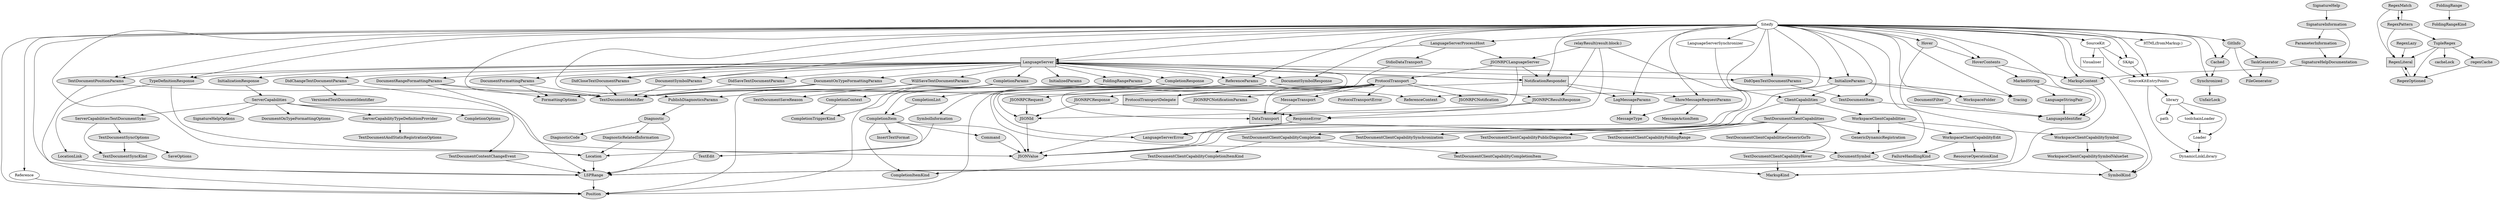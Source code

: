 digraph sweep {
	graph [_draw_="c 9 -#fffffe00 C 7 -#ffffff P 4 0 0 0 756 9785.67 756 9785.67 0 ",
		bb="0,0,9785.7,756",
		xdotversion=1.6
	];
	node [label="\N"];
	0	 [_draw_="c 7 -#000000 C 7 -#e0e0e0 E 3817 450 115.53 18 ",
		_ldraw_="F 14 11 -Times-Roman c 7 -#000000 T 3817 446.3 0 162 24 -DocumentFormattingParams ",
		fillcolor="#e0e0e0",
		height=0.5,
		href="Formatting.swift.html#21_14",
		label=DocumentFormattingParams,
		pos="3817,450",
		style=filled,
		tooltip=".build/checkouts/SwiftLSPClient/SwiftLSPClient/Types/Formatting.swift",
		width=3.204];
	1	 [_draw_="c 7 -#000000 C 7 -#e0e0e0 E 4385 378 98.19 18 ",
		_ldraw_="F 14 11 -Times-Roman c 7 -#000000 T 4385 374.3 0 136 22 -TextDocumentIdentifier ",
		fillcolor="#e0e0e0",
		height=0.5,
		href="TextDocumentIndentifier.swift.html#11_14",
		label=TextDocumentIdentifier,
		pos="4385,378",
		style=filled,
		tooltip=".build/checkouts/SwiftLSPClient/SwiftLSPClient/Types/TextDocumentIndentifier.swift",
		width=2.7332];
	0 -> 1	 [_draw_="c 7 -#000000 B 10 3899.66 437.42 3913.78 435.54 3928.3 433.67 3942 432 4090.65 413.91 4128.55 415.65 4277 396 4285.91 394.82 4295.23 \
393.5 4304.48 392.12 ",
		_hdraw_="S 5 -solid c 7 -#000000 C 7 -#000000 P 3 4305.12 395.56 4314.49 390.61 4304.08 388.64 ",
		pos="e,4314.5,390.61 3899.7,437.42 3913.8,435.54 3928.3,433.67 3942,432 4090.6,413.91 4128.5,415.65 4277,396 4285.9,394.82 4295.2,393.5 \
4304.5,392.12",
		width=20];
	128	 [_draw_="c 7 -#000000 C 7 -#e0e0e0 E 5195 378 79.41 18 ",
		_ldraw_="F 14 11 -Times-Roman c 7 -#000000 T 5195 374.3 0 107 17 -FormattingOptions ",
		fillcolor="#e0e0e0",
		height=0.5,
		href="Formatting.swift.html#11_14",
		label=FormattingOptions,
		pos="5195,378",
		style=filled,
		tooltip=".build/checkouts/SwiftLSPClient/SwiftLSPClient/Types/Formatting.swift",
		width=2.2075];
	0 -> 128	 [_draw_="c 7 -#000000 B 10 3896.55 436.92 3911.61 434.99 3927.27 433.23 3942 432 4457.35 389.1 4590.92 452.16 5105 396 5112.78 395.15 5120.9 \
394 5128.93 392.69 ",
		_hdraw_="S 5 -solid c 7 -#000000 C 7 -#000000 P 3 5129.76 396.1 5139.03 390.97 5128.58 389.2 ",
		pos="e,5139,390.97 3896.5,436.92 3911.6,434.99 3927.3,433.23 3942,432 4457.4,389.1 4590.9,452.16 5105,396 5112.8,395.15 5120.9,394 5128.9,\
392.69",
		width=20];
	2	 [_draw_="c 7 -#000000 C 7 -#e0e0e0 E 9532 738 57.29 18 ",
		_ldraw_="F 14 11 -Times-Roman c 7 -#000000 T 9532 734.3 0 72 10 -RegexMatch ",
		fillcolor="#e0e0e0",
		height=0.5,
		href="TupleRegex.swift.html#439_13",
		label=RegexMatch,
		pos="9532,738",
		style=filled,
		tooltip=".build/checkouts/SwiftRegex5/Sources/TupleRegex.swift",
		width=1.586];
	3	 [_draw_="c 7 -#000000 C 7 -#e0e0e0 P 4 9527 540 9437 540 9437 504 9527 504 ",
		_ldraw_="F 14 11 -Times-Roman c 7 -#000000 T 9482 518.3 0 74 12 -RegexLiteral ",
		fillcolor="#e0e0e0",
		height=0.5,
		href="TupleRegex.swift.html#17_16",
		label=RegexLiteral,
		pos="9482,522",
		shape=box,
		style=filled,
		tooltip=".build/checkouts/SwiftRegex5/Sources/TupleRegex.swift",
		width=1.25];
	2 -> 3	 [_draw_="c 7 -#000000 B 7 9502.13 722.44 9487.46 713.55 9471.21 700.67 9463 684 9441.58 640.53 9457.57 582.7 9470.33 549.49 ",
		_hdraw_="S 5 -solid c 7 -#000000 C 7 -#000000 P 3 9473.66 550.6 9474.15 540.02 9467.17 547.99 ",
		pos="e,9474.1,540.02 9502.1,722.44 9487.5,713.55 9471.2,700.67 9463,684 9441.6,640.53 9457.6,582.7 9470.3,549.49",
		width=10];
	40	 [_draw_="c 7 -#000000 C 7 -#e0e0e0 E 9532 666 59.19 18 ",
		_ldraw_="F 14 11 -Times-Roman c 7 -#000000 T 9532 662.3 0 76 12 -RegexPattern ",
		fillcolor="#e0e0e0",
		height=0.5,
		href="TupleRegex.swift.html#453_14",
		label=RegexPattern,
		pos="9532,666",
		style=filled,
		tooltip=".build/checkouts/SwiftRegex5/Sources/TupleRegex.swift",
		width=1.6499];
	2 -> 40	 [_draw_="c 7 -#000000 B 4 9526.12 720.05 9525.3 712.35 9525.06 703.03 9525.39 694.36 ",
		_hdraw_="S 5 -solid c 7 -#000000 C 7 -#000000 P 3 9528.89 694.49 9526.09 684.28 9521.91 694.01 ",
		pos="e,9526.1,684.28 9526.1,720.05 9525.3,712.35 9525.1,703.03 9525.4,694.36",
		width=40];
	88	 [_draw_="c 7 -#000000 C 7 -#e0e0e0 E 9604 450 67.39 18 ",
		_ldraw_="F 14 11 -Times-Roman c 7 -#000000 T 9604 446.3 0 88 13 -RegexOptioned ",
		fillcolor="#e0e0e0",
		height=0.5,
		href="TupleRegex.swift.html#21_14",
		label=RegexOptioned,
		pos="9604,450",
		style=filled,
		tooltip=".build/checkouts/SwiftRegex5/Sources/TupleRegex.swift",
		width=1.8694];
	3 -> 88	 [_draw_="c 7 -#000000 B 4 9505.95 503.88 9522.32 493.88 9544.28 481.23 9563.32 470.81 ",
		_hdraw_="S 5 -solid c 7 -#000000 C 7 -#000000 P 3 9564.99 473.89 9572.12 466.05 9561.66 467.73 ",
		pos="e,9572.1,466.05 9505.9,503.88 9522.3,493.88 9544.3,481.23 9563.3,470.81",
		width=10];
	4	 [_draw_="c 7 -#000000 C 7 -#e0e0e0 E 8015 306 50.07 18 ",
		_ldraw_="F 14 11 -Times-Roman c 7 -#000000 T 8015 302.3 0 61 10 -Diagnostic ",
		fillcolor="#e0e0e0",
		height=0.5,
		href="Diagnostics.swift.html#43_14",
		label=Diagnostic,
		pos="8015,306",
		style=filled,
		tooltip=".build/checkouts/SwiftLSPClient/SwiftLSPClient/Types/Diagnostics.swift",
		width=1.3895];
	5	 [_draw_="c 7 -#000000 C 7 -#e0e0e0 E 7806 234 69.32 18 ",
		_ldraw_="F 14 11 -Times-Roman c 7 -#000000 T 7806 230.3 0 91 14 -DiagnosticCode ",
		fillcolor="#e0e0e0",
		height=0.5,
		href="Diagnostics.swift.html#16_12",
		label=DiagnosticCode,
		pos="7806,234",
		style=filled,
		tooltip=".build/checkouts/SwiftLSPClient/SwiftLSPClient/Types/Diagnostics.swift",
		width=1.9242];
	4 -> 5	 [_draw_="c 7 -#000000 B 4 7979.55 293.13 7945.76 281.81 7894.55 264.66 7856.51 251.92 ",
		_hdraw_="S 5 -solid c 7 -#000000 C 7 -#000000 P 3 7857.24 248.47 7846.65 248.61 7855.02 255.11 ",
		pos="e,7846.6,248.61 7979.5,293.13 7945.8,281.81 7894.6,264.66 7856.5,251.92",
		width=10];
	12	 [_draw_="c 7 -#000000 C 7 -#e0e0e0 E 5881 90 49.09 18 ",
		_ldraw_="F 14 11 -Times-Roman c 7 -#000000 T 5881 86.3 0 60 8 -LSPRange ",
		fillcolor="#e0e0e0",
		height=0.5,
		href="LSPRange.swift.html#11_14",
		label=LSPRange,
		pos="5881,90",
		style=filled,
		tooltip=".build/checkouts/SwiftLSPClient/SwiftLSPClient/Types/LSPRange.swift",
		width=1.3666];
	4 -> 12	 [_draw_="c 7 -#000000 B 10 7978.78 293.49 7971 291.37 7962.78 289.39 7955 288 7341.95 178.58 7177.38 244.61 6558 180 6527.11 176.78 6093.14 \
119.19 5936.7 98.41 ",
		_hdraw_="S 5 -solid c 7 -#000000 C 7 -#000000 P 3 5936.74 94.88 5926.37 97.03 5935.82 101.82 ",
		pos="e,5926.4,97.032 7978.8,293.49 7971,291.37 7962.8,289.39 7955,288 7341.9,178.58 7177.4,244.61 6558,180 6527.1,176.78 6093.1,119.19 \
5936.7,98.406",
		width=10];
	118	 [_draw_="c 7 -#000000 C 7 -#e0e0e0 E 8015 234 121.31 18 ",
		_ldraw_="F 14 11 -Times-Roman c 7 -#000000 T 8015 230.3 0 171 28 -DiagnosticRelatedInformation ",
		fillcolor="#e0e0e0",
		height=0.5,
		href="Diagnostics.swift.html#11_14",
		label=DiagnosticRelatedInformation,
		pos="8015,234",
		style=filled,
		tooltip=".build/checkouts/SwiftLSPClient/SwiftLSPClient/Types/Diagnostics.swift",
		width=3.3686];
	4 -> 118	 [_draw_="c 7 -#000000 B 4 8015 287.7 8015 279.98 8015 270.71 8015 262.11 ",
		_hdraw_="S 5 -solid c 7 -#000000 C 7 -#000000 P 3 8018.5 262.1 8015 252.1 8011.5 262.1 ",
		pos="e,8015,252.1 8015,287.7 8015,279.98 8015,270.71 8015,262.11",
		width=10];
	6	 [_draw_="c 7 -#000000 C 7 -#e0e0e0 E 4960 162 76.54 18 ",
		_ldraw_="F 14 11 -Times-Roman c 7 -#000000 T 4960 158.3 0 102 14 -DocumentSymbol ",
		fillcolor="#e0e0e0",
		height=0.5,
		href="DocumentSymbol.swift.html#56_14",
		label=DocumentSymbol,
		pos="4960,162",
		style=filled,
		tooltip=".build/checkouts/SwiftLSPClient/SwiftLSPClient/Types/DocumentSymbol.swift",
		width=2.1207];
	7	 [_draw_="c 7 -#000000 C 7 -#e0e0e0 E 569 90 57.29 18 ",
		_ldraw_="F 14 11 -Times-Roman c 7 -#000000 T 569 86.3 0 72 10 -SymbolKind ",
		fillcolor="#e0e0e0",
		height=0.5,
		href="SymbolKind.swift.html#11_12",
		label=SymbolKind,
		pos="569,90",
		style=filled,
		tooltip=".build/checkouts/SwiftLSPClient/SwiftLSPClient/Types/SymbolKind.swift",
		width=1.586];
	6 -> 7	 [_draw_="c 7 -#000000 B 10 4888.71 155.49 4834.3 151.53 4757.47 146.47 4690 144 3143.4 87.35 2755.37 136.58 1208 108 999.05 104.14 751.73 \
96.76 635.56 93.13 ",
		_hdraw_="S 5 -solid c 7 -#000000 C 7 -#000000 P 3 635.51 89.62 625.41 92.81 635.29 96.62 ",
		pos="e,625.41,92.809 4888.7,155.49 4834.3,151.53 4757.5,146.47 4690,144 3143.4,87.355 2755.4,136.58 1208,108 999.05,104.14 751.73,96.76 \
635.56,93.127",
		width=10];
	6 -> 12	 [_draw_="c 7 -#000000 B 7 5030.33 154.82 5068.65 151.51 5116.92 147.41 5160 144 5406.19 124.49 5699.87 103.66 5822.6 95.07 ",
		_hdraw_="S 5 -solid c 7 -#000000 C 7 -#000000 P 3 5823.16 98.54 5832.89 94.35 5822.67 91.55 ",
		pos="e,5832.9,94.346 5030.3,154.82 5068.7,151.51 5116.9,147.41 5160,144 5406.2,124.49 5699.9,103.66 5822.6,95.066",
		width=20];
	8	 [_draw_="c 7 -#000000 C 7 -#ffffff E 588 450 90.01 18 ",
		_ldraw_="F 14 11 -Times-Roman c 7 -#000000 T 588 446.3 0 123 20 -SourceKitEntryPoints ",
		fillcolor="#ffffff",
		height=0.5,
		href="SourceKit.swift.html#98_13",
		label=SourceKitEntryPoints,
		pos="588,450",
		style=filled,
		tooltip="siteify/SourceKit.swift",
		width=2.5047];
	9	 [_draw_="c 7 -#000000 C 7 -#ffffff E 88 162 88.09 18 ",
		_ldraw_="F 14 11 -Times-Roman c 7 -#000000 T 88 158.3 0 120 18 -DynamicLinkLibrary ",
		fillcolor="#ffffff",
		height=0.5,
		href="SourceKit.swift.html#46_7",
		label=DynamicLinkLibrary,
		pos="88,162",
		style=filled,
		tooltip="siteify/SourceKit.swift",
		width=2.4499];
	8 -> 9	 [_draw_="c 7 -#000000 B 10 505.23 442.7 407.44 434.4 251.19 418.22 197 396 147.65 375.77 126.75 370.7 101 324 77.78 281.9 79.83 223.98 83.72 \
190.31 ",
		_hdraw_="S 5 -solid c 7 -#000000 C 7 -#000000 P 3 87.21 190.65 85.02 180.28 80.26 189.75 ",
		pos="e,85.017,180.28 505.23,442.7 407.44,434.4 251.19,418.22 197,396 147.65,375.77 126.75,370.7 101,324 77.785,281.9 79.834,223.98 83.72,\
190.31",
		width=650];
	16	 [_draw_="c 7 -#000000 C 7 -#ffffff E 241 378 35.15 18 ",
		_ldraw_="F 14 11 -Times-Roman c 7 -#000000 T 241 374.3 0 38 7 -library ",
		fillcolor="#ffffff",
		height=0.5,
		href="SourceKit.swift.html#96_12",
		label=library,
		pos="241,378",
		style=filled,
		tooltip="siteify/SourceKit.swift",
		width=0.97357];
	8 -> 16	 [_draw_="c 7 -#000000 B 4 526.76 436.65 456.69 422.51 343.79 399.74 283 387.47 ",
		_hdraw_="S 5 -solid c 7 -#000000 C 7 -#000000 P 3 283.48 384 272.99 385.45 282.1 390.86 ",
		pos="e,272.99,385.45 526.76,436.65 456.69,422.51 343.79,399.74 283,387.47",
		width=650];
	10	 [_draw_="c 7 -#000000 C 7 -#e0e0e0 E 1969 306 130.93 18 ",
		_ldraw_="F 14 11 -Times-Roman c 7 -#000000 T 1969 302.3 0 186 30 -TextDocumentClientCapabilities ",
		fillcolor="#e0e0e0",
		height=0.5,
		href="ClientCapabilities.swift.html#173_14",
		label=TextDocumentClientCapabilities,
		pos="1969,306",
		style=filled,
		tooltip=".build/checkouts/SwiftLSPClient/SwiftLSPClient/Types/ClientCapabilities.swift",
		width=3.6429];
	11	 [_draw_="c 7 -#000000 C 7 -#e0e0e0 E 4628 162 53.42 18 ",
		_ldraw_="F 14 11 -Times-Roman c 7 -#000000 T 4628 158.3 0 67 9 -JSONValue ",
		fillcolor="#e0e0e0",
		height=0.5,
		href="JSONValue.swift.html#11_12",
		label=JSONValue,
		pos="4628,162",
		style=filled,
		tooltip=".build/checkouts/SwiftLSPClient/SwiftLSPClient/JSONRPC/JSONValue.swift",
		width=1.4854];
	10 -> 11	 [_draw_="c 7 -#000000 B 10 2100.14 305.49 2276.83 304.41 2580.89 295.92 2682 252 2703.64 242.6 2699.15 224.89 2721 216 2764.65 198.23 4238.72 \
170.15 4564.64 164.15 ",
		_hdraw_="S 5 -solid c 7 -#000000 C 7 -#000000 P 3 4564.91 167.65 4574.84 163.96 4564.78 160.65 ",
		pos="e,4574.8,163.96 2100.1,305.49 2276.8,304.41 2580.9,295.92 2682,252 2703.6,242.6 2699.2,224.89 2721,216 2764.6,198.23 4238.7,170.15 \
4564.6,164.15",
		width=70];
	23	 [_draw_="c 7 -#000000 C 7 -#e0e0e0 E 2911 234 181 18 ",
		_ldraw_="F 14 11 -Times-Roman c 7 -#000000 T 2911 230.3 0 263 41 -TextDocumentClientCapabilitiesGenericGoTo ",
		fillcolor="#e0e0e0",
		height=0.5,
		href="TextDocumentClientCapabilitiesGenericGoTo.swift.html#11_14",
		label=TextDocumentClientCapabilitiesGenericGoTo,
		pos="2911,234",
		style=filled,
		tooltip=".build/checkouts/SwiftLSPClient/SwiftLSPClient/Types/Client/TextDocumentClientCapabilitiesGenericGoTo.swift",
		width=5.0324];
	10 -> 23	 [_draw_="c 7 -#000000 B 7 2084.53 297.38 2231.36 287.57 2492.59 269.66 2716 252 2733.88 250.59 2752.67 249.03 2771.24 247.46 ",
		_hdraw_="S 5 -solid c 7 -#000000 C 7 -#000000 P 3 2771.55 250.94 2781.22 246.61 2770.96 243.97 ",
		pos="e,2781.2,246.61 2084.5,297.38 2231.4,287.57 2492.6,269.66 2716,252 2733.9,250.59 2752.7,249.03 2771.2,247.46",
		width=80];
	29	 [_draw_="c 7 -#000000 C 7 -#e0e0e0 E 1275 162 148.28 18 ",
		_ldraw_="F 14 11 -Times-Roman c 7 -#000000 T 1275 158.3 0 212 33 -TextDocumentClientCapabilityHover ",
		fillcolor="#e0e0e0",
		height=0.5,
		href="ClientCapabilities.swift.html#143_14",
		label=TextDocumentClientCapabilityHover,
		pos="1275,162",
		style=filled,
		tooltip=".build/checkouts/SwiftLSPClient/SwiftLSPClient/Types/ClientCapabilities.swift",
		width=4.1137];
	10 -> 29	 [_draw_="c 7 -#000000 B 10 1837.77 305.92 1621.81 306.03 1210.82 299.87 1166 252 1155.07 240.32 1157.51 229.56 1166 216 1175.19 201.31 1189.74 \
190.59 1205.26 182.8 ",
		_hdraw_="S 5 -solid c 7 -#000000 C 7 -#000000 P 3 1206.87 185.92 1214.48 178.55 1203.93 179.56 ",
		pos="e,1214.5,178.55 1837.8,305.92 1621.8,306.03 1210.8,299.87 1166,252 1155.1,240.32 1157.5,229.56 1166,216 1175.2,201.31 1189.7,190.59 \
1205.3,182.8",
		width=20];
	44	 [_draw_="c 7 -#000000 C 7 -#e0e0e0 E 1343 234 168 18 ",
		_ldraw_="F 14 11 -Times-Roman c 7 -#000000 T 1343 230.3 0 243 38 -TextDocumentClientCapabilityCompletion ",
		fillcolor="#e0e0e0",
		height=0.5,
		href="ClientCapabilities.swift.html#131_14",
		label=TextDocumentClientCapabilityCompletion,
		pos="1343,234",
		style=filled,
		tooltip=".build/checkouts/SwiftLSPClient/SwiftLSPClient/Types/ClientCapabilities.swift",
		width=4.6713];
	10 -> 44	 [_draw_="c 7 -#000000 B 4 1870.84 294.02 1761.18 281.76 1583.51 261.89 1465 248.64 ",
		_hdraw_="S 5 -solid c 7 -#000000 C 7 -#000000 P 3 1465.11 245.13 1454.79 247.5 1464.34 252.09 ",
		pos="e,1454.8,247.5 1870.8,294.02 1761.2,281.76 1583.5,261.89 1465,248.64",
		width=20];
	57	 [_draw_="c 7 -#000000 C 7 -#e0e0e0 E 1715 234 185.35 18 ",
		_ldraw_="F 14 11 -Times-Roman c 7 -#000000 T 1715 230.3 0 269 43 -TextDocumentClientCapabilitySynchronization ",
		fillcolor="#e0e0e0",
		height=0.5,
		href="ClientCapabilities.swift.html#89_14",
		label=TextDocumentClientCapabilitySynchronization,
		pos="1715,234",
		style=filled,
		tooltip=".build/checkouts/SwiftLSPClient/SwiftLSPClient/Types/ClientCapabilities.swift",
		width=5.1421];
	10 -> 57	 [_draw_="c 7 -#000000 B 4 1913.26 289.64 1875.08 279.12 1824.2 265.09 1783.54 253.89 ",
		_hdraw_="S 5 -solid c 7 -#000000 C 7 -#000000 P 3 1784.27 250.46 1773.7 251.18 1782.41 257.21 ",
		pos="e,1773.7,251.18 1913.3,289.64 1875.1,279.12 1824.2,265.09 1783.5,253.89",
		width=20];
	83	 [_draw_="c 7 -#000000 C 7 -#e0e0e0 E 1001 234 117.46 18 ",
		_ldraw_="F 14 11 -Times-Roman c 7 -#000000 T 1001 230.3 0 165 26 -GenericDynamicRegistration ",
		fillcolor="#e0e0e0",
		height=0.5,
		href="ClientCapabilities.swift.html#11_14",
		label=GenericDynamicRegistration,
		pos="1001,234",
		style=filled,
		tooltip=".build/checkouts/SwiftLSPClient/SwiftLSPClient/Types/ClientCapabilities.swift",
		width=3.2589];
	10 -> 83	 [_draw_="c 7 -#000000 B 7 1845.92 299.69 1682.7 292.09 1385.8 276.27 1133 252 1120.75 250.82 1107.88 249.4 1095.19 247.89 ",
		_hdraw_="S 5 -solid c 7 -#000000 C 7 -#000000 P 3 1095.41 244.39 1085.06 246.65 1094.56 251.34 ",
		pos="e,1085.1,246.65 1845.9,299.69 1682.7,292.09 1385.8,276.27 1133,252 1120.7,250.82 1107.9,249.4 1095.2,247.89",
		width=80];
	109	 [_draw_="c 7 -#000000 C 7 -#e0e0e0 E 2110 234 191.6 18 ",
		_ldraw_="F 14 11 -Times-Roman c 7 -#000000 T 2110 230.3 0 279 45 -TextDocumentClientCapabilityPublicDiagnostics ",
		fillcolor="#e0e0e0",
		height=0.5,
		href="ClientCapabilities.swift.html#153_14",
		label=TextDocumentClientCapabilityPublicDiagnostics,
		pos="2110,234",
		style=filled,
		tooltip=".build/checkouts/SwiftLSPClient/SwiftLSPClient/Types/ClientCapabilities.swift",
		width=5.3157];
	10 -> 109	 [_draw_="c 7 -#000000 B 4 2002.42 288.41 2021.62 278.87 2045.97 266.79 2066.64 256.53 ",
		_hdraw_="S 5 -solid c 7 -#000000 C 7 -#000000 P 3 2068.44 259.54 2075.85 251.96 2065.33 253.27 ",
		pos="e,2075.8,251.96 2002.4,288.41 2021.6,278.87 2046,266.79 2066.6,256.53",
		width=20];
	133	 [_draw_="c 7 -#000000 C 7 -#e0e0e0 E 2497 234 176.18 18 ",
		_ldraw_="F 14 11 -Times-Roman c 7 -#000000 T 2497 230.3 0 256 40 -TextDocumentClientCapabilityFoldingRange ",
		fillcolor="#e0e0e0",
		height=0.5,
		href="ClientCapabilities.swift.html#161_14",
		label=TextDocumentClientCapabilityFoldingRange,
		pos="2497,234",
		style=filled,
		tooltip=".build/checkouts/SwiftLSPClient/SwiftLSPClient/Types/ClientCapabilities.swift",
		width=4.8998];
	10 -> 133	 [_draw_="c 7 -#000000 B 4 2059.77 292.97 2149.47 281.07 2286.95 262.85 2383.75 250.01 ",
		_hdraw_="S 5 -solid c 7 -#000000 C 7 -#000000 P 3 2384.42 253.46 2393.87 248.67 2383.5 246.52 ",
		pos="e,2393.9,248.67 2059.8,292.97 2149.5,281.07 2286.9,262.85 2383.8,250.01",
		width=20];
	13	 [_draw_="c 7 -#000000 C 7 -#e0e0e0 E 3390 18 39.95 18 ",
		_ldraw_="F 14 11 -Times-Roman c 7 -#000000 T 3390 14.3 0 46 8 -Position ",
		fillcolor="#e0e0e0",
		height=0.5,
		href="Position.swift.html#11_14",
		label=Position,
		pos="3390,18",
		style=filled,
		tooltip=".build/checkouts/SwiftLSPClient/SwiftLSPClient/Types/Position.swift",
		width=1.1152];
	12 -> 13	 [_draw_="c 7 -#000000 B 7 5831.96 87.48 5734.07 84.45 5507.46 77.49 5317 72 4570.66 50.49 3661.67 26.22 3440.33 20.34 ",
		_hdraw_="S 5 -solid c 7 -#000000 C 7 -#000000 P 3 3440.1 16.83 3430.01 20.06 3439.92 23.83 ",
		pos="e,3430,20.061 5832,87.478 5734.1,84.451 5507.5,77.489 5317,72 4570.7,50.488 3661.7,26.219 3440.3,20.335",
		width=60];
	14	 [_draw_="c 7 -#000000 C 7 -#ffffff E 3131 666 35.15 18 ",
		_ldraw_="F 14 11 -Times-Roman c 7 -#000000 T 3131 662.3 0 38 7 -Siteify ",
		fillcolor="#ffffff",
		height=0.5,
		href="Siteify.swift.html#24_13",
		label=Siteify,
		pos="3131,666",
		style=filled,
		tooltip="siteify/Siteify.swift",
		width=0.97357];
	14 -> 1	 [_draw_="c 7 -#000000 B 10 3114.22 649.86 3071.31 609.44 2965.3 497.56 3029 432 3077.33 382.25 4207.93 402.41 4277 396 4286.71 395.1 4296.87 \
393.88 4306.91 392.49 ",
		_hdraw_="S 5 -solid c 7 -#000000 C 7 -#000000 P 3 4307.49 395.95 4316.89 391.07 4306.5 389.02 ",
		pos="e,4316.9,391.07 3114.2,649.86 3071.3,609.44 2965.3,497.56 3029,432 3077.3,382.25 4207.9,402.41 4277,396 4286.7,395.1 4296.9,393.88 \
4306.9,392.49",
		width=20];
	14 -> 6	 [_draw_="c 7 -#000000 B 22 3095.76 664.65 3008.33 663.11 2774.87 654.96 2586 612 2398.28 569.3 2058.72 570.92 2192 432 2225.41 397.17 3011.95 \
400.54 3060 396 3277.39 375.45 3365.16 446.37 3546 324 3592.02 292.86 3561.28 244.48 3609 216 3660.6 185.21 4629.98 182.89 4690 \
180 4753.13 176.96 4824.51 172.42 4878.01 168.79 ",
		_hdraw_="S 5 -solid c 7 -#000000 C 7 -#000000 P 3 4878.38 172.28 4888.12 168.11 4877.91 165.29 ",
		pos="e,4888.1,168.11 3095.8,664.65 3008.3,663.11 2774.9,654.96 2586,612 2398.3,569.3 2058.7,570.92 2192,432 2225.4,397.17 3012,400.54 \
3060,396 3277.4,375.45 3365.2,446.37 3546,324 3592,292.86 3561.3,244.48 3609,216 3660.6,185.21 4630,182.89 4690,180 4753.1,176.96 \
4824.5,172.42 4878,168.79",
		width=250];
	14 -> 7	 [_draw_="c 7 -#000000 B 16 3096.05 664.58 2920.85 662.33 2137.22 650.26 1897 612 1603.93 565.32 1543.17 498.69 1254 432 1240.42 428.87 276.15 \
262.51 267 252 235.48 215.77 233.09 180.75 264 144 293.82 108.55 421.77 96.81 502.17 92.92 ",
		_hdraw_="S 5 -solid c 7 -#000000 C 7 -#000000 P 3 502.39 96.42 512.22 92.47 502.07 89.43 ",
		pos="e,512.22,92.467 3096,664.58 2920.8,662.33 2137.2,650.26 1897,612 1603.9,565.32 1543.2,498.69 1254,432 1240.4,428.87 276.15,262.51 \
267,252 235.48,215.77 233.09,180.75 264,144 293.82,108.55 421.77,96.812 502.17,92.924",
		width=20];
	14 -> 8	 [_draw_="c 7 -#000000 B 7 3095.77 665.06 2803.82 665.41 793.27 665.9 679 612 626.58 587.27 602.84 517.36 593.4 478.28 ",
		_hdraw_="S 5 -solid c 7 -#000000 C 7 -#000000 P 3 596.72 477.12 591.1 468.14 589.89 478.67 ",
		pos="e,591.1,468.14 3095.8,665.06 2803.8,665.41 793.27,665.9 679,612 626.58,587.27 602.84,517.36 593.4,478.28",
		width=60];
	14 -> 12	 [_draw_="c 7 -#000000 B 16 3166.18 665.11 3436.48 665.84 5186.94 668.3 5713 612 6043.99 576.58 6236.55 725.09 6448 468 6503.76 400.2 6372.37 \
406.53 6357 396 6231.16 309.79 6256.4 219.75 6124 144 6066.73 111.23 5991.24 98.7 5939.7 93.92 ",
		_hdraw_="S 5 -solid c 7 -#000000 C 7 -#000000 P 3 5939.98 90.43 5929.72 93.06 5939.38 97.41 ",
		pos="e,5929.7,93.064 3166.2,665.11 3436.5,665.84 5186.9,668.3 5713,612 6044,576.58 6236.6,725.09 6448,468 6503.8,400.2 6372.4,406.53 \
6357,396 6231.2,309.79 6256.4,219.75 6124,144 6066.7,111.23 5991.2,98.701 5939.7,93.921",
		width=60];
	14 -> 13	 [_draw_="c 7 -#000000 B 16 3096.02 664.62 2927.33 662.57 2202.17 651.53 2110 612 2013.77 570.73 1889.96 511.59 1958 432 1999.77 383.14 3050.36 \
291.6 3101 252 3169.4 198.5 3111.01 128.44 3177 72 3222.59 33 3292.67 21.93 3339.88 19.18 ",
		_hdraw_="S 5 -solid c 7 -#000000 C 7 -#000000 P 3 3340.06 22.67 3349.88 18.7 3339.72 15.68 ",
		pos="e,3349.9,18.699 3096,664.62 2927.3,662.57 2202.2,651.53 2110,612 2013.8,570.73 1890,511.59 1958,432 1999.8,383.14 3050.4,291.6 3101,\
252 3169.4,198.5 3111,128.44 3177,72 3222.6,33.002 3292.7,21.926 3339.9,19.178",
		width=120];
	15	 [_draw_="c 7 -#000000 C 7 -#ffffff E 770 594 47.17 18 ",
		_ldraw_="F 14 11 -Times-Roman c 7 -#000000 T 770 590.3 0 57 9 -SourceKit ",
		fillcolor="#ffffff",
		height=0.5,
		href="SourceKit.swift.html#169_13",
		label=SourceKit,
		pos="770,594",
		style=filled,
		tooltip="siteify/SourceKit.swift",
		width=1.3117];
	14 -> 15	 [_draw_="c 7 -#000000 B 7 3095.87 665.19 2843.59 666.42 1304.78 671.33 842 612 833.85 610.95 825.27 609.37 817 607.58 ",
		_hdraw_="S 5 -solid c 7 -#000000 C 7 -#000000 P 3 817.63 604.13 807.1 605.32 816.07 610.96 ",
		pos="e,807.1,605.32 3095.9,665.19 2843.6,666.42 1304.8,671.33 842,612 833.85,610.95 825.27,609.37 817,607.58",
		width=100];
	17	 [_draw_="c 7 -#000000 C 7 -#ffffff E 662 522 35.62 18 ",
		_ldraw_="F 14 11 -Times-Roman c 7 -#000000 T 662 518.3 0 39 5 -SKApi ",
		fillcolor="#ffffff",
		height=0.5,
		href="SourceKit.swift.html#167_11",
		label=SKApi,
		pos="662,522",
		style=filled,
		tooltip="siteify/SourceKit.swift",
		width=0.98259];
	14 -> 17	 [_draw_="c 7 -#000000 B 7 3095.8 664.7 2802.05 662.18 767.69 643.6 714 612 691.07 598.5 677.24 570.67 669.67 549.7 ",
		_hdraw_="S 5 -solid c 7 -#000000 C 7 -#000000 P 3 672.93 548.42 666.44 540.05 666.29 550.64 ",
		pos="e,666.44,540.05 3095.8,664.7 2802.1,662.18 767.69,643.6 714,612 691.07,598.5 677.24,570.67 669.67,549.7",
		width=60];
	18	 [_draw_="c 7 -#000000 C 7 -#e0e0e0 E 960 522 37.54 18 ",
		_ldraw_="F 14 11 -Times-Roman c 7 -#000000 T 960 518.3 0 42 6 -Cached ",
		fillcolor="#e0e0e0",
		height=0.5,
		href="Parallel.swift.html#74_13",
		label=Cached,
		pos="960,522",
		style=filled,
		tooltip=".build/checkouts/Parallel/Sources/Parallel.swift",
		width=1.0375];
	14 -> 18	 [_draw_="c 7 -#000000 B 7 3095.93 665.09 2827.44 665.67 1105.47 667.21 1012 612 989.09 598.47 975.25 570.64 967.68 549.68 ",
		_hdraw_="S 5 -solid c 7 -#000000 C 7 -#000000 P 3 970.94 548.41 964.45 540.03 964.3 550.63 ",
		pos="e,964.45,540.03 3095.9,665.09 2827.4,665.67 1105.5,667.21 1012,612 989.09,598.47 975.25,570.64 967.68,549.68",
		width=70];
	19	 [_draw_="c 7 -#000000 C 7 -#e0e0e0 E 757 450 60.17 18 ",
		_ldraw_="F 14 11 -Times-Roman c 7 -#000000 T 757 446.3 0 77 12 -Synchronized ",
		fillcolor="#e0e0e0",
		height=0.5,
		href="Parallel.swift.html#57_13",
		label=Synchronized,
		pos="757,450",
		style=filled,
		tooltip=".build/checkouts/Parallel/Sources/Parallel.swift",
		width=1.6728];
	14 -> 19	 [_draw_="c 7 -#000000 B 10 3095.94 664.97 2821.83 664.64 1030.05 660.62 928 612 871.08 584.88 883.07 545.96 836 504 822.63 492.08 806.4 480.74 \
792.14 471.64 ",
		_hdraw_="S 5 -solid c 7 -#000000 C 7 -#000000 P 3 793.89 468.61 783.56 466.27 790.18 474.54 ",
		pos="e,783.56,466.27 3095.9,664.97 2821.8,664.64 1030,660.62 928,612 871.08,584.88 883.07,545.96 836,504 822.63,492.08 806.4,480.74 792.14,\
471.64",
		width=110];
	22	 [_draw_="c 7 -#000000 C 7 -#e0e0e0 E 1152 594 37.54 18 ",
		_ldraw_="F 14 11 -Times-Roman c 7 -#000000 T 1152 590.3 0 42 7 -GitInfo ",
		fillcolor="#e0e0e0",
		height=0.5,
		href="GitInfo.swift.html#17_13",
		label=GitInfo,
		pos="1152,594",
		style=filled,
		tooltip=".build/checkouts/GitInfo/Sources/GitInfo.swift",
		width=1.0375];
	14 -> 22	 [_draw_="c 7 -#000000 B 7 3096 664.84 2870.19 663.7 1616.33 655.48 1236 612 1222.34 610.44 1207.59 607.79 1194.32 605.04 ",
		_hdraw_="S 5 -solid c 7 -#000000 C 7 -#000000 P 3 1195.02 601.61 1184.5 602.93 1193.55 608.45 ",
		pos="e,1184.5,602.93 3096,664.84 2870.2,663.7 1616.3,655.48 1236,612 1222.3,610.44 1207.6,607.79 1194.3,605.04",
		width=70];
	26	 [_draw_="c 7 -#000000 C 7 -#e0e0e0 E 6610 162 42.35 18 ",
		_ldraw_="F 14 11 -Times-Roman c 7 -#000000 T 6610 158.3 0 50 8 -Location ",
		fillcolor="#e0e0e0",
		height=0.5,
		href="Location.swift.html#11_14",
		label=Location,
		pos="6610,162",
		style=filled,
		tooltip=".build/checkouts/SwiftLSPClient/SwiftLSPClient/Types/Location.swift",
		width=1.1791];
	14 -> 26	 [_draw_="c 7 -#000000 B 13 3166.13 665 3665.03 665.02 9311.49 664.07 9376 612 9407.55 586.54 9396 563.54 9396 523 9396 523 9396 523 9396 \
305 9396 162.7 7047.35 162 6662.93 162.84 ",
		_hdraw_="S 5 -solid c 7 -#000000 C 7 -#000000 P 3 6662.64 159.34 6652.65 162.86 6662.65 166.34 ",
		pos="e,6652.6,162.86 3166.1,665 3665,665.02 9311.5,664.07 9376,612 9407.5,586.54 9396,563.54 9396,523 9396,523 9396,523 9396,305 9396,\
162.7 7047.4,162 6662.9,162.84",
		width=40];
	27	 [_draw_="c 7 -#000000 C 7 -#e0e0e0 E 2037 450 69.32 18 ",
		_ldraw_="F 14 11 -Times-Roman c 7 -#000000 T 2037 446.3 0 91 16 -InitializeParams ",
		fillcolor="#e0e0e0",
		height=0.5,
		href="Initialization.swift.html#17_14",
		label=InitializeParams,
		pos="2037,450",
		style=filled,
		tooltip=".build/checkouts/SwiftLSPClient/SwiftLSPClient/Types/Initialization.swift",
		width=1.9242];
	14 -> 27	 [_draw_="c 7 -#000000 B 7 3095.93 664.82 2931.71 663.76 2243.04 656.66 2159 612 2103.28 582.39 2065.62 514.88 2048.16 477.36 ",
		_hdraw_="S 5 -solid c 7 -#000000 C 7 -#000000 P 3 2051.27 475.74 2043.96 468.07 2044.89 478.63 ",
		pos="e,2044,468.07 3095.9,664.82 2931.7,663.76 2243,656.66 2159,612 2103.3,582.39 2065.6,514.88 2048.2,477.36",
		width=10];
	28	 [_draw_="c 7 -#000000 C 7 -#e0e0e0 E 1609 378 75.09 18 ",
		_ldraw_="F 14 11 -Times-Roman c 7 -#000000 T 1609 374.3 0 100 15 -WorkspaceFolder ",
		fillcolor="#e0e0e0",
		height=0.5,
		href="WorkspaceFolder.swift.html#11_14",
		label=WorkspaceFolder,
		pos="1609,378",
		style=filled,
		tooltip=".build/checkouts/SwiftLSPClient/SwiftLSPClient/Types/WorkspaceFolder.swift",
		width=2.0888];
	14 -> 28	 [_draw_="c 7 -#000000 B 10 3095.9 664.9 2834.44 664.08 1198.22 657.16 1105 612 1030.79 576.05 998.6 487.04 1060 432 1093.84 401.67 1379.33 \
387.18 1524.68 381.71 ",
		_hdraw_="S 5 -solid c 7 -#000000 C 7 -#000000 P 3 1525.04 385.2 1534.9 381.34 1524.78 378.21 ",
		pos="e,1534.9,381.34 3095.9,664.9 2834.4,664.08 1198.2,657.16 1105,612 1030.8,576.05 998.6,487.04 1060,432 1093.8,401.67 1379.3,387.18 \
1524.7,381.71",
		width=10];
	39	 [_draw_="c 7 -#000000 C 7 -#e0e0e0 E 904 450 68.37 18 ",
		_ldraw_="F 14 11 -Times-Roman c 7 -#000000 T 904 446.3 0 89 13 -MarkupContent ",
		fillcolor="#e0e0e0",
		height=0.5,
		href="Basic.swift.html#146_14",
		label=MarkupContent,
		pos="904,450",
		style=filled,
		tooltip=".build/checkouts/SwiftLSPClient/SwiftLSPClient/Types/Basic.swift",
		width=1.8923];
	14 -> 39	 [_draw_="c 7 -#000000 B 10 3095.88 664.93 2825.08 664.3 1077.16 658.47 977 612 938.16 593.98 930.21 579.2 913 540 904.48 520.6 902.49 496.59 \
902.48 478.4 ",
		_hdraw_="S 5 -solid c 7 -#000000 C 7 -#000000 P 3 905.99 478.25 902.68 468.19 898.99 478.11 ",
		pos="e,902.68,468.19 3095.9,664.93 2825.1,664.3 1077.2,658.47 977,612 938.16,593.98 930.21,579.2 913,540 904.48,520.6 902.49,496.59 902.48,\
478.4",
		width=10];
	47	 [_draw_="c 7 -#000000 C 7 -#e0e0e0 P 4 4642 540 4534 540 4534 504 4642 504 ",
		_ldraw_="F 14 11 -Times-Roman c 7 -#000000 T 4588 518.3 0 92 14 -LanguageServer ",
		fillcolor="#e0e0e0",
		height=0.5,
		href="LanguageServer.swift.html#49_16",
		label=LanguageServer,
		pos="4588,522",
		shape=box,
		style=filled,
		tooltip=".build/checkouts/SwiftLSPClient/SwiftLSPClient/LanguageServer.swift",
		width=1.5];
	14 -> 47	 [_draw_="c 7 -#000000 B 4 3165.22 661.66 3354.31 643.24 4271.75 553.82 4523.81 529.26 ",
		_hdraw_="S 5 -solid c 7 -#000000 C 7 -#000000 P 3 4524.29 532.73 4533.91 528.27 4523.61 525.76 ",
		pos="e,4533.9,528.27 3165.2,661.66 3354.3,643.24 4271.8,553.82 4523.8,529.26",
		width=160];
	48	 [_draw_="c 7 -#000000 C 7 -#e0e0e0 E 6107 450 111.19 18 ",
		_ldraw_="F 14 11 -Times-Roman c 7 -#000000 T 6107 446.3 0 156 22 -DocumentSymbolResponse ",
		fillcolor="#e0e0e0",
		height=0.5,
		href="DocumentSymbol.swift.html#25_12",
		label=DocumentSymbolResponse,
		pos="6107,450",
		style=filled,
		tooltip=".build/checkouts/SwiftLSPClient/SwiftLSPClient/Types/DocumentSymbol.swift",
		width=3.0943];
	14 -> 48	 [_draw_="c 7 -#000000 B 7 3166.07 664.69 3440.6 662.22 5240.3 644.85 5479 612 5694.98 582.28 5943.66 505.36 6051.9 469.68 ",
		_hdraw_="S 5 -solid c 7 -#000000 C 7 -#000000 P 3 6053.23 472.93 6061.62 466.46 6051.03 466.28 ",
		pos="e,6061.6,466.46 3166.1,664.69 3440.6,662.22 5240.3,644.85 5479,612 5695,582.28 5943.7,505.36 6051.9,469.68",
		width=10];
	50	 [_draw_="c 7 -#000000 C 7 -#e0e0e0 E 7135 594 115.06 18 ",
		_ldraw_="F 14 11 -Times-Roman c 7 -#000000 T 7135 590.3 0 161 25 -LanguageServerProcessHost ",
		fillcolor="#e0e0e0",
		height=0.5,
		href="LanguageServerProcessHost.swift.html#20_13",
		label=LanguageServerProcessHost,
		pos="7135,594",
		style=filled,
		tooltip=".build/checkouts/SwiftLSPClient/SwiftLSPClient/LanguageServerProcessHost.swift",
		width=3.195];
	14 -> 50	 [_draw_="c 7 -#000000 B 7 3166.23 664.88 3440.75 663.84 5266.32 655.5 6749 612 6839.16 609.35 6941.1 604.8 7017.57 601.07 ",
		_hdraw_="S 5 -solid c 7 -#000000 C 7 -#000000 P 3 7017.89 604.56 7027.71 600.57 7017.55 597.56 ",
		pos="e,7027.7,600.57 3166.2,664.88 3440.8,663.84 5266.3,655.5 6749,612 6839.2,609.35 6941.1,604.8 7017.6,601.07",
		width=20];
	53	 [_draw_="c 7 -#000000 C 7 -#e0e0e0 E 8791 450 125.16 18 ",
		_ldraw_="F 14 11 -Times-Roman c 7 -#000000 T 8791 446.3 0 177 25 -DidOpenTextDocumentParams ",
		fillcolor="#e0e0e0",
		height=0.5,
		href="TextSynchronization.swift.html#11_14",
		label=DidOpenTextDocumentParams,
		pos="8791,450",
		style=filled,
		tooltip=".build/checkouts/SwiftLSPClient/SwiftLSPClient/Types/TextSynchronization.swift",
		width=3.4783];
	14 -> 53	 [_draw_="c 7 -#000000 B 7 3166.09 665.07 3629.04 665.92 8519.45 673.45 8652 612 8712.69 583.87 8757.09 514.93 8777.86 477.03 ",
		_hdraw_="S 5 -solid c 7 -#000000 C 7 -#000000 P 3 8781.01 478.57 8782.63 468.1 8774.83 475.27 ",
		pos="e,8782.6,468.1 3166.1,665.07 3629,665.92 8519.4,673.45 8652,612 8712.7,583.87 8757.1,514.93 8777.9,477.03",
		width=10];
	54	 [_draw_="c 7 -#000000 C 7 -#e0e0e0 E 9101 378 81.34 18 ",
		_ldraw_="F 14 11 -Times-Roman c 7 -#000000 T 9101 374.3 0 110 16 -TextDocumentItem ",
		fillcolor="#e0e0e0",
		height=0.5,
		href="Basic.swift.html#90_14",
		label=TextDocumentItem,
		pos="9101,378",
		style=filled,
		tooltip=".build/checkouts/SwiftLSPClient/SwiftLSPClient/Types/Basic.swift",
		width=2.2624];
	14 -> 54	 [_draw_="c 7 -#000000 B 7 3166.29 664.91 3631.84 663.73 8549.92 650.36 8692 612 8849.43 569.5 9009.93 451.69 9073.07 401.8 ",
		_hdraw_="S 5 -solid c 7 -#000000 C 7 -#000000 P 3 9075.33 404.47 9080.97 395.5 9070.97 398.99 ",
		pos="e,9081,395.5 3166.3,664.91 3631.8,663.73 8549.9,650.36 8692,612 8849.4,569.5 9009.9,451.69 9073.1,401.8",
		width=30];
	55	 [_draw_="c 7 -#000000 C 7 -#e0e0e0 E 1969 378 76.54 18 ",
		_ldraw_="F 14 11 -Times-Roman c 7 -#000000 T 1969 374.3 0 102 18 -ClientCapabilities ",
		fillcolor="#e0e0e0",
		height=0.5,
		href="ClientCapabilities.swift.html#222_14",
		label=ClientCapabilities,
		pos="1969,378",
		style=filled,
		tooltip=".build/checkouts/SwiftLSPClient/SwiftLSPClient/Types/ClientCapabilities.swift",
		width=2.1207];
	14 -> 55	 [_draw_="c 7 -#000000 B 10 3095.93 664.81 2901.83 663.58 1966.55 655.41 1925 612 1869.69 554.2 1897.84 507.25 1925 432 1928.82 421.43 1935.76 \
411.48 1943.02 403.12 ",
		_hdraw_="S 5 -solid c 7 -#000000 C 7 -#000000 P 3 1945.74 405.33 1949.99 395.62 1940.61 400.56 ",
		pos="e,1950,395.62 3095.9,664.81 2901.8,663.58 1966.5,655.41 1925,612 1869.7,554.2 1897.8,507.25 1925,432 1928.8,421.43 1935.8,411.48 \
1943,403.12",
		width=10];
	61	 [_draw_="c 7 -#000000 C 7 -#e0e0e0 E 3112 450 74.14 18 ",
		_ldraw_="F 14 11 -Times-Roman c 7 -#000000 T 3112 446.3 0 98 15 -ReferenceParams ",
		fillcolor="#e0e0e0",
		height=0.5,
		href="Reference.swift.html#19_14",
		label=ReferenceParams,
		pos="3112,450",
		style=filled,
		tooltip=".build/checkouts/SwiftLSPClient/SwiftLSPClient/Types/Features/Reference.swift",
		width=2.0569];
	14 -> 61	 [_draw_="c 7 -#000000 B 4 3129.48 647.85 3126.19 610.83 3118.41 523.18 3114.43 478.39 ",
		_hdraw_="S 5 -solid c 7 -#000000 C 7 -#000000 P 3 3117.9 477.88 3113.53 468.23 3110.93 478.5 ",
		pos="e,3113.5,468.23 3129.5,647.85 3126.2,610.83 3118.4,523.18 3114.4,478.39",
		width=10];
	64	 [_draw_="c 7 -#000000 C 7 -#e0e0e0 E 8933 306 79.41 18 ",
		_ldraw_="F 14 11 -Times-Roman c 7 -#000000 T 8933 302.3 0 107 18 -LanguageIdentifier ",
		fillcolor="#e0e0e0",
		height=0.5,
		href="Basic.swift.html#52_12",
		label=LanguageIdentifier,
		pos="8933,306",
		style=filled,
		tooltip=".build/checkouts/SwiftLSPClient/SwiftLSPClient/Types/Basic.swift",
		width=2.2075];
	14 -> 64	 [_draw_="c 7 -#000000 B 13 3166.3 664.87 3634.63 663.16 8607.72 644.26 8753 612 8841.81 592.28 9181.08 412.25 9191 396 9199.33 382.34 9201.11 \
372.4 9191 360 9190.62 359.53 9076.5 336.22 9000.18 320.67 ",
		_hdraw_="S 5 -solid c 7 -#000000 C 7 -#000000 P 3 9000.64 317.19 8990.15 318.63 8999.25 324.05 ",
		pos="e,8990.1,318.63 3166.3,664.87 3634.6,663.16 8607.7,644.26 8753,612 8841.8,592.28 9181.1,412.25 9191,396 9199.3,382.34 9201.1,372.4 \
9191,360 9190.6,359.53 9076.5,336.22 9000.2,320.67",
		width=10];
	70	 [_draw_="c 7 -#000000 C 7 -#ffffff E 9249 594 118.41 18 ",
		_ldraw_="F 14 11 -Times-Roman c 7 -#000000 T 9249 590.3 0 167 26 -LanguageServerSynchronizer ",
		fillcolor="#ffffff",
		height=0.5,
		href="Synchronizer.swift.html#16_7",
		label=LanguageServerSynchronizer,
		pos="9249,594",
		style=filled,
		tooltip="siteify/Synchronizer.swift",
		width=3.2908];
	14 -> 70	 [_draw_="c 7 -#000000 B 7 3166.11 664.94 3627.13 664.17 8484.1 655.03 9116 612 9129.14 611.11 9142.97 609.78 9156.54 608.25 ",
		_hdraw_="S 5 -solid c 7 -#000000 C 7 -#000000 P 3 9157.32 611.68 9166.85 607.04 9156.51 604.73 ",
		pos="e,9166.8,607.04 3166.1,664.94 3627.1,664.17 8484.1,655.03 9116,612 9129.1,611.11 9143,609.78 9156.5,608.25",
		width=20];
	72	 [_draw_="c 7 -#000000 C 7 -#e0e0e0 E 5020 378 76.54 18 ",
		_ldraw_="F 14 11 -Times-Roman c 7 -#000000 T 5020 374.3 0 102 16 -ReferenceContext ",
		fillcolor="#e0e0e0",
		height=0.5,
		href="Reference.swift.html#11_14",
		label=ReferenceContext,
		pos="5020,378",
		style=filled,
		tooltip=".build/checkouts/SwiftLSPClient/SwiftLSPClient/Types/Features/Reference.swift",
		width=2.1207];
	14 -> 72	 [_draw_="c 7 -#000000 B 13 3166.01 664.81 3443.81 662.99 5285.15 644.25 5446 468 5456.79 456.18 5456.7 443.89 5446 432 5395.18 375.52 5181.12 \
407.38 5106 396 5099.23 394.97 5092.18 393.78 5085.15 392.52 ",
		_hdraw_="S 5 -solid c 7 -#000000 C 7 -#000000 P 3 5085.4 389 5074.93 390.62 5084.12 395.88 ",
		pos="e,5074.9,390.62 3166,664.81 3443.8,662.99 5285.2,644.25 5446,468 5456.8,456.18 5456.7,443.89 5446,432 5395.2,375.52 5181.1,407.38 \
5106,396 5099.2,394.97 5092.2,393.78 5085.2,392.52",
		width=10];
	89	 [_draw_="c 7 -#000000 C 7 -#e0e0e0 E 2463 450 122.28 18 ",
		_ldraw_="F 14 11 -Times-Roman c 7 -#000000 T 2463 446.3 0 172 26 -TextDocumentPositionParams ",
		fillcolor="#e0e0e0",
		height=0.5,
		href="Basic.swift.html#122_14",
		label=TextDocumentPositionParams,
		pos="2463,450",
		style=filled,
		tooltip=".build/checkouts/SwiftLSPClient/SwiftLSPClient/Types/Basic.swift",
		width=3.3915];
	14 -> 89	 [_draw_="c 7 -#000000 B 4 3101.87 655.67 3000.1 623.06 2659.16 513.84 2521.44 469.72 ",
		_hdraw_="S 5 -solid c 7 -#000000 C 7 -#000000 P 3 2522.47 466.38 2511.88 466.66 2520.34 473.04 ",
		pos="e,2511.9,466.66 3101.9,655.67 3000.1,623.06 2659.2,513.84 2521.4,469.72",
		width=10];
	92	 [_draw_="c 7 -#000000 C 7 -#ffffff E 287 90 47.17 18 ",
		_ldraw_="F 14 11 -Times-Roman c 7 -#000000 T 287 86.3 0 57 9 -Reference ",
		fillcolor="#ffffff",
		height=0.5,
		href="Siteify.swift.html#633_7",
		label=Reference,
		pos="287,90",
		style=filled,
		tooltip="siteify/Siteify.swift",
		width=1.3117];
	14 -> 92	 [_draw_="c 7 -#000000 B 28 3095.91 664.91 2905.93 664.26 1998.85 658.72 1723 612 1508.01 575.59 1451 561.46 1254 468 1227.94 455.64 1227.14 \
441.76 1200 432 1052.85 379.08 1004.87 417.63 850 396 668.07 370.59 617.72 380.73 443 324 408.21 312.71 403.17 301.04 369 288 314.19 \
267.09 277.7 298.55 242 252 212.79 213.91 224.21 188.97 241 144 245.18 132.81 252.9 122.43 260.84 113.86 ",
		_hdraw_="S 5 -solid c 7 -#000000 C 7 -#000000 P 3 263.54 116.11 268.09 106.54 258.57 111.18 ",
		pos="e,268.09,106.54 3095.9,664.91 2905.9,664.26 1998.9,658.72 1723,612 1508,575.59 1451,561.46 1254,468 1227.9,455.64 1227.1,441.76 \
1200,432 1052.9,379.08 1004.9,417.63 850,396 668.07,370.59 617.72,380.73 443,324 408.21,312.71 403.17,301.04 369,288 314.19,267.09 \
277.7,298.55 242,252 212.79,213.91 224.21,188.97 241,144 245.18,132.81 252.9,122.43 260.84,113.86",
		width=80];
	103	 [_draw_="c 7 -#000000 C 7 -#e0e0e0 E 2464 522 65.47 18 ",
		_ldraw_="F 14 11 -Times-Roman c 7 -#000000 T 2464 518.3 0 85 13 -HoverContents ",
		fillcolor="#e0e0e0",
		height=0.5,
		href="Hover.swift.html#11_12",
		label=HoverContents,
		pos="2464,522",
		style=filled,
		tooltip=".build/checkouts/SwiftLSPClient/SwiftLSPClient/Types/Features/Hover.swift",
		width=1.8145];
	14 -> 103	 [_draw_="c 7 -#000000 B 7 3096.11 663.44 3022.49 659.54 2846.28 647.04 2703 612 2631.58 594.53 2552.25 562.28 2505.33 541.77 ",
		_hdraw_="S 5 -solid c 7 -#000000 C 7 -#000000 P 3 2506.66 538.54 2496.1 537.71 2503.84 544.94 ",
		pos="e,2496.1,537.71 3096.1,663.44 3022.5,659.54 2846.3,647.04 2703,612 2631.6,594.53 2552.3,562.28 2505.3,541.77",
		width=10];
	105	 [_draw_="c 7 -#000000 C 7 -#e0e0e0 E 3308 450 103.49 18 ",
		_ldraw_="F 14 11 -Times-Roman c 7 -#000000 T 3308 446.3 0 144 20 -DocumentSymbolParams ",
		fillcolor="#e0e0e0",
		height=0.5,
		href="DocumentSymbol.swift.html#11_14",
		label=DocumentSymbolParams,
		pos="3308,450",
		style=filled,
		tooltip=".build/checkouts/SwiftLSPClient/SwiftLSPClient/Types/DocumentSymbol.swift",
		width=2.8749];
	14 -> 105	 [_draw_="c 7 -#000000 B 7 3135.77 648.14 3141.61 629.37 3152.77 598.68 3169 576 3198.77 534.38 3244.6 496.61 3275.41 473.74 ",
		_hdraw_="S 5 -solid c 7 -#000000 C 7 -#000000 P 3 3277.67 476.42 3283.68 467.69 3273.54 470.77 ",
		pos="e,3283.7,467.69 3135.8,648.14 3141.6,629.37 3152.8,598.68 3169,576 3198.8,534.38 3244.6,496.61 3275.4,473.74",
		width=10];
	108	 [_draw_="c 7 -#000000 C 7 -#e0e0e0 E 8506 378 83.26 18 ",
		_ldraw_="F 14 11 -Times-Roman c 7 -#000000 T 8506 374.3 0 113 16 -LogMessageParams ",
		fillcolor="#e0e0e0",
		height=0.5,
		href="LogMessageParams.swift.html#11_14",
		label=LogMessageParams,
		pos="8506,378",
		style=filled,
		tooltip=".build/checkouts/SwiftLSPClient/SwiftLSPClient/Types/Window/LogMessageParams.swift",
		width=2.3173];
	14 -> 108	 [_draw_="c 7 -#000000 B 10 3166.09 664.92 3571.1 663.94 7354.66 653.75 7849 612 8052.57 594.81 8115.95 622.17 8303 540 8377.85 507.12 8448.74 \
439.77 8483.57 403.47 ",
		_hdraw_="S 5 -solid c 7 -#000000 C 7 -#000000 P 3 8486.5 405.47 8490.84 395.8 8481.42 400.65 ",
		pos="e,8490.8,395.8 3166.1,664.92 3571.1,663.94 7354.7,653.75 7849,612 8052.6,594.81 8116,622.17 8303,540 8377.9,507.12 8448.7,439.77 \
8483.6,403.47",
		width=20];
	110	 [_draw_="c 7 -#000000 C 7 -#e0e0e0 E 8296 378 107.34 18 ",
		_ldraw_="F 14 11 -Times-Roman c 7 -#000000 T 8296 374.3 0 150 24 -PublishDiagnosticsParams ",
		fillcolor="#e0e0e0",
		height=0.5,
		href="Diagnostics.swift.html#52_14",
		label=PublishDiagnosticsParams,
		pos="8296,378",
		style=filled,
		tooltip=".build/checkouts/SwiftLSPClient/SwiftLSPClient/Types/Diagnostics.swift",
		width=2.9846];
	14 -> 110	 [_draw_="c 7 -#000000 B 10 3166.05 664.86 3551.62 663.23 6997.54 647.71 7449 612 7848.89 580.37 8082.7 775.75 8340 468 8356.23 448.59 8339.38 \
422.18 8322.06 403.18 ",
		_hdraw_="S 5 -solid c 7 -#000000 C 7 -#000000 P 3 8324.4 400.57 8314.95 395.78 8319.36 405.42 ",
		pos="e,8315,395.78 3166,664.86 3551.6,663.23 6997.5,647.71 7449,612 7848.9,580.37 8082.7,775.75 8340,468 8356.2,448.59 8339.4,422.18 \
8322.1,403.18",
		width=20];
	114	 [_draw_="c 7 -#000000 C 7 -#e0e0e0 E 6338 450 101.09 18 ",
		_ldraw_="F 14 11 -Times-Roman c 7 -#000000 T 6338 446.3 0 140 22 -TypeDefinitionResponse ",
		fillcolor="#e0e0e0",
		height=0.5,
		href="TypeDefinition.swift.html#11_12",
		label=TypeDefinitionResponse,
		pos="6338,450",
		style=filled,
		tooltip=".build/checkouts/SwiftLSPClient/SwiftLSPClient/Types/Features/TypeDefinition.swift",
		width=2.811];
	14 -> 114	 [_draw_="c 7 -#000000 B 7 3166.13 665.16 3428.71 666.19 5088.21 670.31 5587 612 5846.83 581.62 6149.48 503.25 6276.72 468.29 ",
		_hdraw_="S 5 -solid c 7 -#000000 C 7 -#000000 P 3 6277.96 471.57 6286.67 465.54 6276.1 464.83 ",
		pos="e,6286.7,465.54 3166.1,665.16 3428.7,666.19 5088.2,670.31 5587,612 5846.8,581.62 6149.5,503.25 6276.7,468.29",
		width=10];
	115	 [_draw_="c 7 -#000000 C 7 -#e0e0e0 E 3013 378 38.49 18 ",
		_ldraw_="F 14 11 -Times-Roman c 7 -#000000 T 3013 374.3 0 44 7 -Tracing ",
		fillcolor="#e0e0e0",
		height=0.5,
		href="Initialization.swift.html#11_12",
		label=Tracing,
		pos="3013,378",
		style=filled,
		tooltip=".build/checkouts/SwiftLSPClient/SwiftLSPClient/Types/Initialization.swift",
		width=1.0694];
	14 -> 115	 [_draw_="c 7 -#000000 B 13 3096.19 663.72 2939.07 657.13 2299.02 621.06 2192 468 2182.83 454.89 2180.95 443.58 2192 432 2250.97 370.2 2875.93 \
411.18 2960 396 2964.69 395.15 2969.53 394 2974.3 392.7 ",
		_hdraw_="S 5 -solid c 7 -#000000 C 7 -#000000 P 3 2975.32 396.05 2983.91 389.85 2973.33 389.33 ",
		pos="e,2983.9,389.85 3096.2,663.72 2939.1,657.13 2299,621.06 2192,468 2182.8,454.89 2181,443.58 2192,432 2251,370.2 2875.9,411.18 2960,\
396 2964.7,395.15 2969.5,394 2974.3,392.7",
		width=20];
	116	 [_draw_="c 7 -#000000 C 7 -#e0e0e0 E 3211 594 33.22 18 ",
		_ldraw_="F 14 11 -Times-Roman c 7 -#000000 T 3211 590.3 0 35 5 -Hover ",
		fillcolor="#e0e0e0",
		height=0.5,
		href="Hover.swift.html#46_14",
		label=Hover,
		pos="3211,594",
		style=filled,
		tooltip=".build/checkouts/SwiftLSPClient/SwiftLSPClient/Types/Features/Hover.swift",
		width=0.91871];
	14 -> 116	 [_draw_="c 7 -#000000 B 4 3147.97 650.15 3159.18 640.34 3174.05 627.33 3186.54 616.41 ",
		_hdraw_="S 5 -solid c 7 -#000000 C 7 -#000000 P 3 3189.11 618.8 3194.33 609.58 3184.5 613.53 ",
		pos="e,3194.3,609.58 3148,650.15 3159.2,640.34 3174.1,627.33 3186.5,616.41",
		width=10];
	117	 [_draw_="c 7 -#000000 C 7 -#e0e0e0 E 3557 450 126.61 18 ",
		_ldraw_="F 14 11 -Times-Roman c 7 -#000000 T 3557 446.3 0 179 26 -DidCloseTextDocumentParams ",
		fillcolor="#e0e0e0",
		height=0.5,
		href="TextSynchronization.swift.html#78_14",
		label=DidCloseTextDocumentParams,
		pos="3557,450",
		style=filled,
		tooltip=".build/checkouts/SwiftLSPClient/SwiftLSPClient/Types/TextSynchronization.swift",
		width=3.5103];
	14 -> 117	 [_draw_="c 7 -#000000 B 7 3157.92 654.01 3182.82 643.67 3220.75 627.52 3253 612 3350.12 565.27 3461.37 504.42 3518.58 472.58 ",
		_hdraw_="S 5 -solid c 7 -#000000 C 7 -#000000 P 3 3520.59 475.47 3527.62 467.54 3517.18 469.35 ",
		pos="e,3527.6,467.54 3157.9,654.01 3182.8,643.67 3220.7,627.52 3253,612 3350.1,565.27 3461.4,504.42 3518.6,472.58",
		width=10];
	119	 [_draw_="c 7 -#000000 C 7 -#e0e0e0 E 8727 378 119.38 18 ",
		_ldraw_="F 14 11 -Times-Roman c 7 -#000000 T 8727 374.3 0 168 24 -ShowMessageRequestParams ",
		fillcolor="#e0e0e0",
		height=0.5,
		href="ShowMessageRequest.swift.html#11_14",
		label=ShowMessageRequestParams,
		pos="8727,378",
		style=filled,
		tooltip=".build/checkouts/SwiftLSPClient/SwiftLSPClient/Types/Window/ShowMessageRequest.swift",
		width=3.3137];
	14 -> 119	 [_draw_="c 7 -#000000 B 10 3166.02 664.96 3630.6 664.45 8561.69 657.86 8618 612 8681.47 560.3 8612.96 501 8657 432 8664.72 419.9 8676.23 \
409.53 8687.7 401.26 ",
		_hdraw_="S 5 -solid c 7 -#000000 C 7 -#000000 P 3 8689.69 404.14 8695.99 395.61 8685.75 398.35 ",
		pos="e,8696,395.61 3166,664.96 3630.6,664.45 8561.7,657.86 8618,612 8681.5,560.3 8613,501 8657,432 8664.7,419.9 8676.2,409.53 8687.7,\
401.26",
		width=10];
	125	 [_draw_="c 7 -#000000 C 7 -#e0e0e0 P 4 8331.25 468 8188.75 468 8188.75 432 8331.25 432 ",
		_ldraw_="F 14 11 -Times-Roman c 7 -#000000 T 8260 446.3 0 127 21 -NotificationResponder ",
		fillcolor="#e0e0e0",
		height=0.5,
		href="LanguageServer.swift.html#78_16",
		label=NotificationResponder,
		pos="8260,450",
		shape=box,
		style=filled,
		tooltip=".build/checkouts/SwiftLSPClient/SwiftLSPClient/LanguageServer.swift",
		width=1.9792];
	14 -> 125	 [_draw_="c 7 -#000000 B 10 3166.2 665.1 3517.62 665.96 6400.07 671.2 7259 612 7515.5 594.32 7579.39 582.27 7833 540 7954.07 519.82 8093 489.52 \
8178.64 470 ",
		_hdraw_="S 5 -solid c 7 -#000000 C 7 -#000000 P 3 8179.59 473.37 8188.56 467.73 8178.03 466.55 ",
		pos="e,8188.6,467.73 3166.2,665.1 3517.6,665.96 6400.1,671.2 7259,612 7515.5,594.32 7579.4,582.27 7833,540 7954.1,519.82 8093,489.52 \
8178.6,470",
		width=10];
	138	 [_draw_="c 7 -#000000 C 7 -#ffffff E 8518 594 91.46 18 ",
		_ldraw_="F 14 11 -Times-Roman c 7 -#000000 T 8518 590.3 0 125 17 -HTML(fromMarkup:) ",
		fillcolor="#ffffff",
		height=0.5,
		href="Siteify.swift.html#674_5",
		label="HTML(fromMarkup:)",
		pos="8518,594",
		style=filled,
		tooltip="siteify/Siteify.swift",
		width=2.5367];
	14 -> 138	 [_draw_="c 7 -#000000 B 7 3166.18 664.97 3597.36 664.53 7856.98 659.03 8412 612 8422.27 611.13 8433.06 609.84 8443.65 608.36 ",
		_hdraw_="S 5 -solid c 7 -#000000 C 7 -#000000 P 3 8444.34 611.79 8453.73 606.88 8443.32 604.87 ",
		pos="e,8453.7,606.88 3166.2,664.97 3597.4,664.53 7857,659.03 8412,612 8422.3,611.13 8433.1,609.84 8443.7,608.36",
		width=10];
	15 -> 8	 [_draw_="c 7 -#000000 B 7 761.48 576.2 750.82 556.61 730.91 524.34 706 504 687.82 489.16 664.82 477.6 643.97 469.12 ",
		_hdraw_="S 5 -solid c 7 -#000000 C 7 -#000000 P 3 645.15 465.83 634.56 465.44 642.6 472.34 ",
		pos="e,634.56,465.44 761.48,576.2 750.82,556.61 730.91,524.34 706,504 687.82,489.16 664.82,477.6 643.97,469.12",
		width=730];
	15 -> 17	 [_draw_="c 7 -#000000 B 4 747.1 578.15 730.96 567.7 709.21 553.6 691.73 542.27 ",
		_hdraw_="S 5 -solid c 7 -#000000 C 7 -#000000 P 3 693.33 539.14 683.04 536.64 689.53 545.01 ",
		pos="e,683.04,536.64 747.1,578.15 730.96,567.7 709.21,553.6 691.73,542.27",
		width=730];
	69	 [_draw_="c 7 -#000000 C 7 -#ffffff P 4 827.25 540 754.75 540 754.75 504 827.25 504 ",
		_ldraw_="F 14 11 -Times-Roman c 7 -#000000 T 791 518.3 0 57 10 -Visualiser ",
		fillcolor="#ffffff",
		height=0.5,
		href="SourceKit.swift.html#18_9",
		label=Visualiser,
		pos="791,522",
		shape=box,
		style=filled,
		tooltip="siteify/SourceKit.swift",
		width=1.0069];
	15 -> 69	 [_draw_="c 7 -#000000 B 4 775.08 576.05 777.42 568.26 780.25 558.82 782.88 550.08 ",
		_hdraw_="S 5 -solid c 7 -#000000 C 7 -#000000 P 3 786.3 550.86 785.82 540.28 779.59 548.85 ",
		pos="e,785.82,540.28 775.08,576.05 777.42,568.26 780.25,558.82 782.88,550.08",
		width=40];
	58	 [_draw_="c 7 -#000000 C 7 -#ffffff E 146 234 36.1 18 ",
		_ldraw_="F 14 11 -Times-Roman c 7 -#000000 T 146 230.3 0 40 6 -Loader ",
		fillcolor="#ffffff",
		height=0.5,
		href="SourceKit.swift.html#73_7",
		label=Loader,
		pos="146,234",
		style=filled,
		tooltip="siteify/SourceKit.swift",
		width=1.0055];
	16 -> 58	 [_draw_="c 7 -#000000 B 4 230.1 360.71 213.58 336.02 182.08 288.93 162.67 259.92 ",
		_hdraw_="S 5 -solid c 7 -#000000 C 7 -#000000 P 3 165.53 257.9 157.06 251.54 159.71 261.79 ",
		pos="e,157.06,251.54 230.1,360.71 213.58,336.02 182.08,288.93 162.67,259.92",
		width=10];
	101	 [_draw_="c 7 -#000000 C 7 -#ffffff E 290 306 70.29 18 ",
		_ldraw_="F 14 11 -Times-Roman c 7 -#000000 T 290 302.3 0 92 15 -toolchainLoader ",
		fillcolor="#ffffff",
		height=0.5,
		href="SourceKit.swift.html#67_4",
		label=toolchainLoader,
		pos="290,306",
		style=filled,
		tooltip="siteify/SourceKit.swift",
		width=1.9471];
	16 -> 101	 [_draw_="c 7 -#000000 B 4 252.36 360.76 258.25 352.35 265.58 341.89 272.2 332.44 ",
		_hdraw_="S 5 -solid c 7 -#000000 C 7 -#000000 P 3 275.15 334.32 278.01 324.12 269.41 330.31 ",
		pos="e,278.01,324.12 252.36,360.76 258.25,352.35 265.58,341.89 272.2,332.44",
		width=10];
	130	 [_draw_="c 7 -#000000 C 7 -#ffffff E 137 306 27 18 ",
		_ldraw_="F 14 11 -Times-Roman c 7 -#000000 T 137 302.3 0 25 4 -path ",
		fillcolor="#ffffff",
		height=0.5,
		href="SourceKit.swift.html#94_16",
		label=path,
		pos="137,306",
		style=filled,
		tooltip="siteify/SourceKit.swift",
		width=0.75];
	16 -> 130	 [_draw_="c 7 -#000000 B 4 220.45 363.17 204.32 352.31 181.72 337.1 164.11 325.25 ",
		_hdraw_="S 5 -solid c 7 -#000000 C 7 -#000000 P 3 165.66 322.07 155.41 319.39 161.76 327.88 ",
		pos="e,155.41,319.39 220.45,363.17 204.32,352.31 181.72,337.1 164.11,325.25",
		width=10];
	17 -> 8	 [_draw_="c 7 -#000000 B 4 645.94 505.81 636.43 496.82 624.17 485.22 613.38 475.01 ",
		_hdraw_="S 5 -solid c 7 -#000000 C 7 -#000000 P 3 615.51 472.21 605.84 467.88 610.7 477.29 ",
		pos="e,605.84,467.88 645.94,505.81 636.43,496.82 624.17,485.22 613.38,475.01",
		width=10];
	18 -> 19	 [_draw_="c 7 -#000000 B 4 930.48 510.82 897.43 499.43 843.41 480.8 804.42 467.35 ",
		_hdraw_="S 5 -solid c 7 -#000000 C 7 -#000000 P 3 805.45 464.01 794.86 464.05 803.17 470.62 ",
		pos="e,794.86,464.05 930.48,510.82 897.43,499.43 843.41,480.8 804.42,467.35",
		width=20];
	82	 [_draw_="c 7 -#000000 C 7 -#e0e0e0 E 465 378 52.94 18 ",
		_ldraw_="F 14 11 -Times-Roman c 7 -#000000 T 465 374.3 0 66 10 -UnfairLock ",
		fillcolor="#e0e0e0",
		height=0.5,
		href="Parallel.swift.html#15_13",
		label=UnfairLock,
		pos="465,378",
		style=filled,
		tooltip=".build/checkouts/Parallel/Sources/Parallel.swift",
		width=1.4763];
	19 -> 82	 [_draw_="c 7 -#000000 B 10 711.83 437.96 703.57 435.96 695.03 433.91 687 432 618.19 415.65 600.72 412.7 532 396 526.75 394.73 521.28 393.37 \
515.82 392.01 ",
		_hdraw_="S 5 -solid c 7 -#000000 C 7 -#000000 P 3 516.62 388.6 506.07 389.56 514.92 395.39 ",
		pos="e,506.07,389.56 711.83,437.96 703.57,435.96 695.03,433.91 687,432 618.19,415.65 600.72,412.7 532,396 526.75,394.73 521.28,393.37 \
515.82,392.01",
		width=20];
	20	 [_draw_="c 7 -#000000 C 7 -#e0e0e0 E 9687 594 55.37 18 ",
		_ldraw_="F 14 11 -Times-Roman c 7 -#000000 T 9687 590.3 0 69 10 -TupleRegex ",
		fillcolor="#e0e0e0",
		height=0.5,
		href="TupleRegex.swift.html#245_11",
		label=TupleRegex,
		pos="9687,594",
		style=filled,
		tooltip=".build/checkouts/SwiftRegex5/Sources/TupleRegex.swift",
		width=1.5312];
	20 -> 3	 [_draw_="c 7 -#000000 B 4 9650.35 580.49 9618.87 569.74 9573.03 554.08 9537.13 541.82 ",
		_hdraw_="S 5 -solid c 7 -#000000 C 7 -#000000 P 3 9537.88 538.38 9527.29 538.46 9535.62 545.01 ",
		pos="e,9527.3,538.46 9650.4,580.49 9618.9,569.74 9573,554.08 9537.1,541.82",
		width=30];
	21	 [_draw_="c 7 -#000000 C 7 -#e0e0e0 E 9595 522 50.07 18 ",
		_ldraw_="F 14 11 -Times-Roman c 7 -#000000 T 9595 518.3 0 61 9 -cacheLock ",
		fillcolor="#e0e0e0",
		height=0.5,
		href="TupleRegex.swift.html#243_12",
		label=cacheLock,
		pos="9595,522",
		style=filled,
		tooltip=".build/checkouts/SwiftRegex5/Sources/TupleRegex.swift",
		width=1.3895];
	20 -> 21	 [_draw_="c 7 -#000000 B 4 9666.12 577.12 9653.57 567.56 9637.41 555.27 9623.67 544.81 ",
		_hdraw_="S 5 -solid c 7 -#000000 C 7 -#000000 P 3 9625.55 541.85 9615.48 538.58 9621.32 547.42 ",
		pos="e,9615.5,538.58 9666.1,577.12 9653.6,567.56 9637.4,555.27 9623.7,544.81",
		width=20];
	43	 [_draw_="c 7 -#000000 C 7 -#e0e0e0 E 9717 522 53.42 18 ",
		_ldraw_="F 14 11 -Times-Roman c 7 -#000000 T 9717 518.3 0 67 10 -regexCache ",
		fillcolor="#e0e0e0",
		height=0.5,
		href="TupleRegex.swift.html#242_12",
		label=regexCache,
		pos="9717,522",
		style=filled,
		tooltip=".build/checkouts/SwiftRegex5/Sources/TupleRegex.swift",
		width=1.4854];
	20 -> 43	 [_draw_="c 7 -#000000 B 4 9694.26 576.05 9697.68 568.09 9701.82 558.41 9705.64 549.51 ",
		_hdraw_="S 5 -solid c 7 -#000000 C 7 -#000000 P 3 9708.87 550.85 9709.6 540.28 9702.44 548.09 ",
		pos="e,9709.6,540.28 9694.3,576.05 9697.7,568.09 9701.8,558.41 9705.6,549.51",
		width=20];
	20 -> 88	 [_draw_="c 7 -#000000 B 10 9726.03 581.04 9745.62 572.84 9767.56 559.79 9779 540 9787.01 526.15 9788.53 516.85 9779 504 9756.35 473.47 9716.6 \
459.91 9680.71 454.12 ",
		_hdraw_="S 5 -solid c 7 -#000000 C 7 -#000000 P 3 9681.1 450.64 9670.7 452.68 9680.1 457.57 ",
		pos="e,9670.7,452.68 9726,581.04 9745.6,572.84 9767.6,559.79 9779,540 9787,526.15 9788.5,516.85 9779,504 9756.3,473.47 9716.6,459.91 \
9680.7,454.12",
		width=40];
	22 -> 18	 [_draw_="c 7 -#000000 B 4 1122.84 582.37 1089.66 570.27 1035.34 550.47 998.65 537.09 ",
		_hdraw_="S 5 -solid c 7 -#000000 C 7 -#000000 P 3 999.4 533.64 988.81 533.5 997 540.22 ",
		pos="e,988.81,533.5 1122.8,582.37 1089.7,570.27 1035.3,550.47 998.65,537.09",
		width=20];
	31	 [_draw_="c 7 -#000000 C 7 -#e0e0e0 E 1130 450 61.14 18 ",
		_ldraw_="F 14 11 -Times-Roman c 7 -#000000 T 1130 446.3 0 78 13 -FileGenerator ",
		fillcolor="#e0e0e0",
		height=0.5,
		href="LineGenerators.swift.html#51_6",
		label=FileGenerator,
		pos="1130,450",
		style=filled,
		tooltip=".build/checkouts/GitInfo/Sources/LineGenerators.swift",
		width=1.6958];
	22 -> 31	 [_draw_="c 7 -#000000 B 10 1168.07 577.45 1177 567.66 1187.24 554.21 1192 540 1197.08 524.83 1198.7 518.53 1192 504 1186.19 491.39 1175.74 \
480.67 1165.06 472.24 ",
		_hdraw_="S 5 -solid c 7 -#000000 C 7 -#000000 P 3 1167.04 469.35 1156.91 466.24 1162.89 474.99 ",
		pos="e,1156.9,466.24 1168.1,577.45 1177,567.66 1187.2,554.21 1192,540 1197.1,524.83 1198.7,518.53 1192,504 1186.2,491.39 1175.7,480.67 \
1165.1,472.24",
		width=30];
	68	 [_draw_="c 7 -#000000 C 7 -#e0e0e0 E 1119 522 64.49 18 ",
		_ldraw_="F 14 11 -Times-Roman c 7 -#000000 T 1119 518.3 0 84 13 -TaskGenerator ",
		fillcolor="#e0e0e0",
		height=0.5,
		href="LineGenerators.swift.html#15_6",
		label=TaskGenerator,
		pos="1119,522",
		style=filled,
		tooltip=".build/checkouts/GitInfo/Sources/LineGenerators.swift",
		width=1.7916];
	22 -> 68	 [_draw_="c 7 -#000000 B 4 1144.01 576.05 1140.26 568.09 1135.69 558.41 1131.5 549.51 ",
		_hdraw_="S 5 -solid c 7 -#000000 C 7 -#000000 P 3 1134.57 547.83 1127.14 540.28 1128.24 550.81 ",
		pos="e,1127.1,540.28 1144,576.05 1140.3,568.09 1135.7,558.41 1131.5,549.51",
		width=50];
	24	 [_draw_="c 7 -#000000 C 7 -#e0e0e0 E 3374 234 112.16 18 ",
		_ldraw_="F 14 11 -Times-Roman c 7 -#000000 T 3374 230.3 0 157 23 -TextDocumentSyncOptions ",
		fillcolor="#e0e0e0",
		height=0.5,
		href="ServerCapabilities.swift.html#15_14",
		label=TextDocumentSyncOptions,
		pos="3374,234",
		style=filled,
		tooltip=".build/checkouts/SwiftLSPClient/SwiftLSPClient/Types/ServerCapabilities.swift",
		width=3.1172];
	25	 [_draw_="c 7 -#000000 C 7 -#e0e0e0 E 3502 162 57.29 18 ",
		_ldraw_="F 14 11 -Times-Roman c 7 -#000000 T 3502 158.3 0 72 11 -SaveOptions ",
		fillcolor="#e0e0e0",
		height=0.5,
		href="ServerCapabilities.swift.html#11_14",
		label=SaveOptions,
		pos="3502,162",
		style=filled,
		tooltip=".build/checkouts/SwiftLSPClient/SwiftLSPClient/Types/ServerCapabilities.swift",
		width=1.586];
	24 -> 25	 [_draw_="c 7 -#000000 B 4 3404.01 216.59 3422.51 206.47 3446.35 193.44 3465.88 182.75 ",
		_hdraw_="S 5 -solid c 7 -#000000 C 7 -#000000 P 3 3467.7 185.75 3474.79 177.88 3464.34 179.61 ",
		pos="e,3474.8,177.88 3404,216.59 3422.5,206.47 3446.3,193.44 3465.9,182.75",
		width=40];
	131	 [_draw_="c 7 -#000000 C 7 -#e0e0e0 E 3325 162 101.09 18 ",
		_ldraw_="F 14 11 -Times-Roman c 7 -#000000 T 3325 158.3 0 140 20 -TextDocumentSyncKind ",
		fillcolor="#e0e0e0",
		height=0.5,
		href="Basic.swift.html#46_12",
		label=TextDocumentSyncKind,
		pos="3325,162",
		style=filled,
		tooltip=".build/checkouts/SwiftLSPClient/SwiftLSPClient/Types/Basic.swift",
		width=2.811];
	24 -> 131	 [_draw_="c 7 -#000000 B 4 3362.14 216.05 3356.39 207.84 3349.35 197.79 3342.96 188.66 ",
		_hdraw_="S 5 -solid c 7 -#000000 C 7 -#000000 P 3 3345.69 186.46 3337.09 180.28 3339.96 190.47 ",
		pos="e,3337.1,180.28 3362.1,216.05 3356.4,207.84 3349.4,197.79 3343,188.66",
		width=10];
	26 -> 12	 [_draw_="c 7 -#000000 B 7 6577.74 150.09 6569.73 147.74 6561.12 145.51 6553 144 6329.65 102.37 6058.58 93.4 5940.63 91.5 ",
		_hdraw_="S 5 -solid c 7 -#000000 C 7 -#000000 P 3 5940.42 87.99 5930.37 91.34 5940.32 94.99 ",
		pos="e,5930.4,91.342 6577.7,150.09 6569.7,147.74 6561.1,145.51 6553,144 6329.6,102.37 6058.6,93.4 5940.6,91.496",
		width=10];
	27 -> 11	 [_draw_="c 7 -#000000 B 16 2098.27 441.41 2123.83 438.34 2153.84 434.85 2181 432 2529 395.48 2616.16 387.35 2965 360 3026.5 355.18 3467.24 \
357.55 3519 324 3564.55 294.48 3530.24 245.19 3576 216 3659.15 162.97 4349.14 161.68 4564.23 162.58 ",
		_hdraw_="S 5 -solid c 7 -#000000 C 7 -#000000 P 3 4564.39 166.09 4574.41 162.63 4564.43 159.09 ",
		pos="e,4574.4,162.63 2098.3,441.41 2123.8,438.34 2153.8,434.85 2181,432 2529,395.48 2616.2,387.35 2965,360 3026.5,355.18 3467.2,357.55 \
3519,324 3564.5,294.48 3530.2,245.19 3576,216 3659.1,162.97 4349.1,161.68 4564.2,162.58",
		width=20];
	27 -> 28	 [_draw_="c 7 -#000000 B 4 1980.16 439.7 1902.48 427 1763.23 404.22 1679.15 390.47 ",
		_hdraw_="S 5 -solid c 7 -#000000 C 7 -#000000 P 3 1679.61 387 1669.18 388.84 1678.48 393.91 ",
		pos="e,1669.2,388.84 1980.2,439.7 1902.5,427 1763.2,404.22 1679.1,390.47",
		width=20];
	27 -> 55	 [_draw_="c 7 -#000000 B 4 2020.88 432.41 2012.46 423.73 2001.98 412.95 1992.65 403.34 ",
		_hdraw_="S 5 -solid c 7 -#000000 C 7 -#000000 P 3 1994.95 400.69 1985.47 395.96 1989.93 405.57 ",
		pos="e,1985.5,395.96 2020.9,432.41 2012.5,423.73 2002,412.95 1992.6,403.34",
		width=20];
	27 -> 115	 [_draw_="c 7 -#000000 B 10 2087.43 437.46 2098.44 435.31 2110.07 433.33 2121 432 2491.49 386.84 2592.58 461.58 2960 396 2964.69 395.16 2969.54 \
394.02 2974.31 392.72 ",
		_hdraw_="S 5 -solid c 7 -#000000 C 7 -#000000 P 3 2975.33 396.06 2983.92 389.87 2973.34 389.35 ",
		pos="e,2983.9,389.87 2087.4,437.46 2098.4,435.31 2110.1,433.33 2121,432 2491.5,386.84 2592.6,461.58 2960,396 2964.7,395.16 2969.5,394.02 \
2974.3,392.72",
		width=20];
	30	 [_draw_="c 7 -#000000 C 7 -#e0e0e0 E 1275 90 57.27 18 ",
		_ldraw_="F 14 11 -Times-Roman c 7 -#000000 T 1275 86.3 0 73 10 -MarkupKind ",
		fillcolor="#e0e0e0",
		height=0.5,
		href="Basic.swift.html#13_12",
		label=MarkupKind,
		pos="1275,90",
		style=filled,
		tooltip=".build/checkouts/SwiftLSPClient/SwiftLSPClient/Types/Basic.swift",
		width=1.5951];
	29 -> 30	 [_draw_="c 7 -#000000 B 4 1275 143.7 1275 135.98 1275 126.71 1275 118.11 ",
		_hdraw_="S 5 -solid c 7 -#000000 C 7 -#000000 P 3 1278.5 118.1 1275 108.1 1271.5 118.1 ",
		pos="e,1275,108.1 1275,143.7 1275,135.98 1275,126.71 1275,118.11",
		width=20];
	32	 [_draw_="c 7 -#000000 C 7 -#e0e0e0 E 6434 306 64.49 18 ",
		_ldraw_="F 14 11 -Times-Roman c 7 -#000000 T 6434 302.3 0 84 13 -ResponseError ",
		fillcolor="#e0e0e0",
		height=0.5,
		href="JSONRPC.swift.html#74_14",
		label=ResponseError,
		pos="6434,306",
		style=filled,
		tooltip=".build/checkouts/SwiftLSPClient/SwiftLSPClient/JSONRPC/JSONRPC.swift",
		width=1.7916];
	32 -> 11	 [_draw_="c 7 -#000000 B 4 6372.88 300.19 6096.84 278.49 4968 189.73 4690.06 167.88 ",
		_hdraw_="S 5 -solid c 7 -#000000 C 7 -#000000 P 3 4690 164.36 4679.76 167.07 4689.45 171.34 ",
		pos="e,4679.8,167.07 6372.9,300.19 6096.8,278.49 4968,189.73 4690.1,167.88",
		width=10];
	33	 [_draw_="c 7 -#000000 C 7 -#e0e0e0 E 6383 234 89.54 18 ",
		_ldraw_="F 14 11 -Times-Roman c 7 -#000000 T 6383 230.3 0 122 19 -LanguageServerError ",
		fillcolor="#e0e0e0",
		height=0.5,
		href="LanguageServer.swift.html#11_12",
		label=LanguageServerError,
		pos="6383,234",
		style=filled,
		tooltip=".build/checkouts/SwiftLSPClient/SwiftLSPClient/LanguageServer.swift",
		width=2.4818];
	32 -> 33	 [_draw_="c 7 -#000000 B 4 6421.65 288.05 6415.61 279.75 6408.2 269.58 6401.49 260.38 ",
		_hdraw_="S 5 -solid c 7 -#000000 C 7 -#000000 P 3 6404.3 258.3 6395.59 252.28 6398.65 262.42 ",
		pos="e,6395.6,252.28 6421.7,288.05 6415.6,279.75 6408.2,269.58 6401.5,260.38",
		width=30];
	34	 [_draw_="c 7 -#000000 C 7 -#e0e0e0 E 7396 450 76.54 18 ",
		_ldraw_="F 14 11 -Times-Roman c 7 -#000000 T 7396 446.3 0 102 17 -ProtocolTransport ",
		fillcolor="#e0e0e0",
		height=0.5,
		href="ProtocolTransport.swift.html#23_13",
		label=ProtocolTransport,
		pos="7396,450",
		style=filled,
		tooltip=".build/checkouts/SwiftLSPClient/SwiftLSPClient/JSONRPC/ProtocolTransport.swift",
		width=2.1207];
	35	 [_draw_="c 7 -#000000 C 7 -#e0e0e0 E 6725 306 39.95 18 ",
		_ldraw_="F 14 11 -Times-Roman c 7 -#000000 T 6725 302.3 0 46 6 -JSONId ",
		fillcolor="#e0e0e0",
		height=0.5,
		href="JSONRPC.swift.html#11_12",
		label=JSONId,
		pos="6725,306",
		style=filled,
		tooltip=".build/checkouts/SwiftLSPClient/SwiftLSPClient/JSONRPC/JSONRPC.swift",
		width=1.1152];
	34 -> 35	 [_draw_="c 7 -#000000 B 10 7324.25 443.68 7233.5 436.07 7083 420.25 7033 396 7012.07 385.85 7015.68 370.66 6995 360 6924.45 323.62 6831.74 \
312.14 6775.36 308.56 ",
		_hdraw_="S 5 -solid c 7 -#000000 C 7 -#000000 P 3 6775.45 305.06 6765.26 307.98 6775.05 312.05 ",
		pos="e,6765.3,307.98 7324.3,443.68 7233.5,436.07 7083,420.25 7033,396 7012.1,385.85 7015.7,370.66 6995,360 6924.5,323.62 6831.7,312.14 \
6775.4,308.56",
		width=40];
	37	 [_draw_="c 7 -#000000 C 7 -#e0e0e0 E 7396 378 96.29 18 ",
		_ldraw_="F 14 11 -Times-Roman c 7 -#000000 T 7396 374.3 0 132 22 -ProtocolTransportError ",
		fillcolor="#e0e0e0",
		height=0.5,
		href="ProtocolTransport.swift.html#11_12",
		label=ProtocolTransportError,
		pos="7396,378",
		style=filled,
		tooltip=".build/checkouts/SwiftLSPClient/SwiftLSPClient/JSONRPC/ProtocolTransport.swift",
		width=2.6693];
	34 -> 37	 [_draw_="c 7 -#000000 B 4 7396 431.7 7396 423.98 7396 414.71 7396 406.11 ",
		_hdraw_="S 5 -solid c 7 -#000000 C 7 -#000000 P 3 7399.5 406.1 7396 396.1 7392.5 406.1 ",
		pos="e,7396,396.1 7396,431.7 7396,423.98 7396,414.71 7396,406.11",
		width=70];
	46	 [_draw_="c 7 -#000000 C 7 -#e0e0e0 E 6725 378 84.24 18 ",
		_ldraw_="F 14 11 -Times-Roman c 7 -#000000 T 6725 374.3 0 114 15 -JSONRPCResponse ",
		fillcolor="#e0e0e0",
		height=0.5,
		href="JSONRPC.swift.html#84_14",
		label=JSONRPCResponse,
		pos="6725,378",
		style=filled,
		tooltip=".build/checkouts/SwiftLSPClient/SwiftLSPClient/JSONRPC/JSONRPC.swift",
		width=2.3402];
	34 -> 46	 [_draw_="c 7 -#000000 B 7 7323.35 444.37 7213.74 436.93 6999.66 420.59 6819 396 6811.26 394.95 6803.18 393.71 6795.16 392.38 ",
		_hdraw_="S 5 -solid c 7 -#000000 C 7 -#000000 P 3 6795.5 388.89 6785.05 390.67 6794.32 395.79 ",
		pos="e,6785.1,390.67 7323.4,444.37 7213.7,436.93 6999.7,420.59 6819,396 6811.3,394.95 6803.2,393.71 6795.2,392.38",
		width=50];
	59	 [_draw_="c 7 -#000000 C 7 -#e0e0e0 E 6515 378 107.34 18 ",
		_ldraw_="F 14 11 -Times-Roman c 7 -#000000 T 6515 374.3 0 150 21 -JSONRPCResultResponse ",
		fillcolor="#e0e0e0",
		height=0.5,
		href="JSONRPC.swift.html#90_14",
		label=JSONRPCResultResponse,
		pos="6515,378",
		style=filled,
		tooltip=".build/checkouts/SwiftLSPClient/SwiftLSPClient/JSONRPC/JSONRPC.swift",
		width=2.9846];
	34 -> 59	 [_draw_="c 7 -#000000 B 7 7321.82 445.71 7185.12 439.22 6884.34 423.05 6632 396 6621.87 394.91 6611.27 393.61 6600.76 392.21 ",
		_hdraw_="S 5 -solid c 7 -#000000 C 7 -#000000 P 3 6601.11 388.73 6590.73 390.85 6600.17 395.67 ",
		pos="e,6590.7,390.85 7321.8,445.71 7185.1,439.22 6884.3,423.05 6632,396 6621.9,394.91 6611.3,393.61 6600.8,392.21",
		width=20];
	77	 [_draw_="c 7 -#000000 C 7 -#e0e0e0 E 7603 378 92.41 18 ",
		_ldraw_="F 14 11 -Times-Roman c 7 -#000000 T 7603 374.3 0 127 19 -JSONRPCNotification ",
		fillcolor="#e0e0e0",
		height=0.5,
		href="JSONRPC.swift.html#118_14",
		label=JSONRPCNotification,
		pos="7603,378",
		style=filled,
		tooltip=".build/checkouts/SwiftLSPClient/SwiftLSPClient/JSONRPC/JSONRPC.swift",
		width=2.5686];
	34 -> 77	 [_draw_="c 7 -#000000 B 4 7437.89 434.83 7470.07 423.95 7514.74 408.85 7549.51 397.09 ",
		_hdraw_="S 5 -solid c 7 -#000000 C 7 -#000000 P 3 7550.68 400.39 7559.03 393.87 7548.44 393.76 ",
		pos="e,7559,393.87 7437.9,434.83 7470.1,423.95 7514.7,408.85 7549.5,397.09",
		width=30];
	79	 [_draw_="c 7 -#000000 C 7 -#e0e0e0 E 7792 378 77.49 18 ",
		_ldraw_="F 14 11 -Times-Roman c 7 -#000000 T 7792 374.3 0 104 16 -MessageTransport ",
		fillcolor="#e0e0e0",
		height=0.5,
		href="MessageTransport.swift.html#11_13",
		label=MessageTransport,
		pos="7792,378",
		style=filled,
		tooltip=".build/checkouts/SwiftLSPClient/SwiftLSPClient/JSONRPC/MessageTransport.swift",
		width=2.1527];
	34 -> 79	 [_draw_="c 7 -#000000 B 7 7456.55 438.96 7518.71 428.56 7618.2 411.67 7704 396 7710.68 394.78 7717.65 393.48 7724.61 392.17 ",
		_hdraw_="S 5 -solid c 7 -#000000 C 7 -#000000 P 3 7725.58 395.54 7734.75 390.23 7724.28 388.67 ",
		pos="e,7734.8,390.23 7456.6,438.96 7518.7,428.56 7618.2,411.67 7704,396 7710.7,394.78 7717.6,393.48 7724.6,392.17",
		width=40];
	80	 [_draw_="c 7 -#000000 C 7 -#e0e0e0 P 4 7946.25 324 7849.75 324 7849.75 288 7946.25 288 ",
		_ldraw_="F 14 11 -Times-Roman c 7 -#000000 T 7898 302.3 0 81 13 -DataTransport ",
		fillcolor="#e0e0e0",
		height=0.5,
		href="DataTransport.swift.html#11_16",
		label=DataTransport,
		pos="7898,306",
		shape=box,
		style=filled,
		tooltip=".build/checkouts/SwiftLSPClient/SwiftLSPClient/JSONRPC/DataTransport.swift",
		width=1.3403];
	34 -> 80	 [_draw_="c 7 -#000000 B 7 7470.15 445.54 7597.78 438.9 7848.23 422.62 7878 396 7895.01 380.79 7899.21 354.5 7899.63 334.43 ",
		_hdraw_="S 5 -solid c 7 -#000000 C 7 -#000000 P 3 7903.13 334.28 7899.54 324.31 7896.13 334.34 ",
		pos="e,7899.5,324.31 7470.2,445.54 7597.8,438.9 7848.2,422.62 7878,396 7895,380.79 7899.2,354.5 7899.6,334.43",
		width=10];
	93	 [_draw_="c 7 -#000000 C 7 -#e0e0e0 E 6907 378 78.94 18 ",
		_ldraw_="F 14 11 -Times-Roman c 7 -#000000 T 6907 374.3 0 106 14 -JSONRPCRequest ",
		fillcolor="#e0e0e0",
		height=0.5,
		href="JSONRPC.swift.html#55_14",
		label=JSONRPCRequest,
		pos="6907,378",
		style=filled,
		tooltip=".build/checkouts/SwiftLSPClient/SwiftLSPClient/JSONRPC/JSONRPC.swift",
		width=2.1985];
	34 -> 93	 [_draw_="c 7 -#000000 B 7 7329.3 441.06 7250.47 431.45 7115.44 414.27 7000 396 6992.16 394.76 6983.97 393.38 6975.83 391.96 ",
		_hdraw_="S 5 -solid c 7 -#000000 C 7 -#000000 P 3 6976.42 388.51 6965.96 390.22 6975.2 395.41 ",
		pos="e,6966,390.22 7329.3,441.06 7250.5,431.45 7115.4,414.27 7000,396 6992.2,394.76 6984,393.38 6975.8,391.96",
		width=10];
	112	 [_draw_="c 7 -#000000 C 7 -#e0e0e0 P 4 8094 396 7926 396 7926 360 8094 360 ",
		_ldraw_="F 14 11 -Times-Roman c 7 -#000000 T 8010 374.3 0 152 25 -ProtocolTransportDelegate ",
		fillcolor="#e0e0e0",
		height=0.5,
		href="ProtocolTransport.swift.html#18_16",
		label=ProtocolTransportDelegate,
		pos="8010,378",
		shape=box,
		style=filled,
		tooltip=".build/checkouts/SwiftLSPClient/SwiftLSPClient/JSONRPC/ProtocolTransport.swift",
		width=2.3333];
	34 -> 112	 [_draw_="c 7 -#000000 B 7 7466.11 442.83 7564.13 434.3 7747.33 417.47 7903 396 7907.19 395.42 7911.47 394.8 7915.79 394.15 ",
		_hdraw_="S 5 -solid c 7 -#000000 C 7 -#000000 P 3 7916.61 397.56 7925.95 392.57 7915.53 390.65 ",
		pos="e,7926,392.57 7466.1,442.83 7564.1,434.3 7747.3,417.47 7903,396 7907.2,395.42 7911.5,394.8 7915.8,394.15",
		width=30];
	129	 [_draw_="c 7 -#000000 C 7 -#e0e0e0 E 7162 378 120.36 18 ",
		_ldraw_="F 14 11 -Times-Roman c 7 -#000000 T 7162 374.3 0 169 25 -JSONRPCNotificationParams ",
		fillcolor="#e0e0e0",
		height=0.5,
		href="JSONRPC.swift.html#123_14",
		label=JSONRPCNotificationParams,
		pos="7162,378",
		style=filled,
		tooltip=".build/checkouts/SwiftLSPClient/SwiftLSPClient/JSONRPC/JSONRPC.swift",
		width=3.3367];
	34 -> 129	 [_draw_="c 7 -#000000 B 4 7350.6 435.42 7314.26 424.55 7262.94 409.2 7223.01 397.25 ",
		_hdraw_="S 5 -solid c 7 -#000000 C 7 -#000000 P 3 7223.96 393.88 7213.37 394.37 7221.95 400.59 ",
		pos="e,7213.4,394.37 7350.6,435.42 7314.3,424.55 7262.9,409.2 7223,397.25",
		width=30];
	35 -> 11	 [_draw_="c 7 -#000000 B 13 6687.16 299.89 6645.61 293.19 6577.78 278.97 6525 252 6502.5 240.5 6504.7 224.76 6481 216 6397.24 185.04 4963.21 \
184.08 4874 180 4811.12 177.12 4739.31 171.94 4689.58 168.05 ",
		_hdraw_="S 5 -solid c 7 -#000000 C 7 -#000000 P 3 4689.56 164.54 4679.32 167.25 4689.01 171.52 ",
		pos="e,4679.3,167.25 6687.2,299.89 6645.6,293.19 6577.8,278.97 6525,252 6502.5,240.5 6504.7,224.76 6481,216 6397.2,185.04 4963.2,184.08 \
4874,180 4811.1,177.12 4739.3,171.94 4689.6,168.05",
		width=10];
	36	 [_draw_="c 7 -#000000 C 7 -#e0e0e0 E 1626 162 185.35 18 ",
		_ldraw_="F 14 11 -Times-Roman c 7 -#000000 T 1626 158.3 0 269 42 -TextDocumentClientCapabilityCompletionItem ",
		fillcolor="#e0e0e0",
		height=0.5,
		href="ClientCapabilities.swift.html#103_14",
		label=TextDocumentClientCapabilityCompletionItem,
		pos="1626,162",
		style=filled,
		tooltip=".build/checkouts/SwiftLSPClient/SwiftLSPClient/Types/ClientCapabilities.swift",
		width=5.1421];
	36 -> 30	 [_draw_="c 7 -#000000 B 4 1548.54 145.55 1483.08 132.5 1390.82 114.1 1331.97 102.36 ",
		_hdraw_="S 5 -solid c 7 -#000000 C 7 -#000000 P 3 1332.59 98.92 1322.1 100.39 1331.22 105.78 ",
		pos="e,1322.1,100.39 1548.5,145.55 1483.1,132.5 1390.8,114.1 1332,102.36",
		width=20];
	38	 [_draw_="c 7 -#000000 C 7 -#e0e0e0 E 3777 378 77.49 18 ",
		_ldraw_="F 14 11 -Times-Roman c 7 -#000000 T 3777 374.3 0 104 18 -ServerCapabilities ",
		fillcolor="#e0e0e0",
		height=0.5,
		href="ServerCapabilities.swift.html#110_14",
		label=ServerCapabilities,
		pos="3777,378",
		style=filled,
		tooltip=".build/checkouts/SwiftLSPClient/SwiftLSPClient/Types/ServerCapabilities.swift",
		width=2.1527];
	38 -> 11	 [_draw_="c 7 -#000000 B 13 3829.73 364.79 3839.42 362.91 3849.48 361.2 3859 360 3902.32 354.55 4613.85 355.57 4644 324 4655.05 312.43 4645.02 \
303.97 4644 288 4641.84 254.18 4636.44 215.53 4632.51 190.28 ",
		_hdraw_="S 5 -solid c 7 -#000000 C 7 -#000000 P 3 4635.95 189.65 4630.93 180.32 4629.04 190.75 ",
		pos="e,4630.9,180.32 3829.7,364.79 3839.4,362.91 3849.5,361.2 3859,360 3902.3,354.55 4613.8,355.57 4644,324 4655.1,312.43 4645,303.97 \
4644,288 4641.8,254.18 4636.4,215.53 4632.5,190.28",
		width=100];
	62	 [_draw_="c 7 -#000000 C 7 -#e0e0e0 E 3777 306 159.35 18 ",
		_ldraw_="F 14 11 -Times-Roman c 7 -#000000 T 3777 302.3 0 229 38 -ServerCapabilityTypeDefinitionProvider ",
		fillcolor="#e0e0e0",
		height=0.5,
		href="ServerCapabilities.swift.html#77_12",
		label=ServerCapabilityTypeDefinitionProvider,
		pos="3777,306",
		style=filled,
		tooltip=".build/checkouts/SwiftLSPClient/SwiftLSPClient/Types/ServerCapabilities.swift",
		width=4.4199];
	38 -> 62	 [_draw_="c 7 -#000000 B 4 3777 359.7 3777 351.98 3777 342.71 3777 334.11 ",
		_hdraw_="S 5 -solid c 7 -#000000 C 7 -#000000 P 3 3780.5 334.1 3777 324.1 3773.5 334.1 ",
		pos="e,3777,324.1 3777,359.7 3777,351.98 3777,342.71 3777,334.11",
		width=10];
	66	 [_draw_="c 7 -#000000 C 7 -#e0e0e0 E 4037 306 82.31 18 ",
		_ldraw_="F 14 11 -Times-Roman c 7 -#000000 T 4037 302.3 0 111 17 -CompletionOptions ",
		fillcolor="#e0e0e0",
		height=0.5,
		href="ServerCapabilities.swift.html#64_14",
		label=CompletionOptions,
		pos="4037,306",
		style=filled,
		tooltip=".build/checkouts/SwiftLSPClient/SwiftLSPClient/Types/ServerCapabilities.swift",
		width=2.2853];
	38 -> 66	 [_draw_="c 7 -#000000 B 4 3825.6 363.92 3868.6 352.34 3931.47 335.41 3977.47 323.03 ",
		_hdraw_="S 5 -solid c 7 -#000000 C 7 -#000000 P 3 3978.57 326.36 3987.31 320.38 3976.75 319.6 ",
		pos="e,3987.3,320.38 3825.6,363.92 3868.6,352.34 3931.5,335.41 3977.5,323.03",
		width=10];
	67	 [_draw_="c 7 -#000000 C 7 -#e0e0e0 E 3335 306 150.18 18 ",
		_ldraw_="F 14 11 -Times-Roman c 7 -#000000 T 3335 302.3 0 216 34 -ServerCapabilitiesTextDocumentSync ",
		fillcolor="#e0e0e0",
		height=0.5,
		href="ServerCapabilities.swift.html#27_12",
		label=ServerCapabilitiesTextDocumentSync,
		pos="3335,306",
		style=filled,
		tooltip=".build/checkouts/SwiftLSPClient/SwiftLSPClient/Types/ServerCapabilities.swift",
		width=4.1776];
	38 -> 67	 [_draw_="c 7 -#000000 B 4 3714.61 367.12 3641.02 355.46 3517.83 335.96 3431.81 322.33 ",
		_hdraw_="S 5 -solid c 7 -#000000 C 7 -#000000 P 3 3432.2 318.85 3421.78 320.74 3431.11 325.76 ",
		pos="e,3421.8,320.74 3714.6,367.12 3641,355.46 3517.8,335.96 3431.8,322.33",
		width=10];
	121	 [_draw_="c 7 -#000000 C 7 -#e0e0e0 E 4230 306 91.94 18 ",
		_ldraw_="F 14 11 -Times-Roman c 7 -#000000 T 4230 302.3 0 126 20 -SignatureHelpOptions ",
		fillcolor="#e0e0e0",
		height=0.5,
		href="ServerCapabilities.swift.html#69_14",
		label=SignatureHelpOptions,
		pos="4230,306",
		style=filled,
		tooltip=".build/checkouts/SwiftLSPClient/SwiftLSPClient/Types/ServerCapabilities.swift",
		width=2.5596];
	38 -> 121	 [_draw_="c 7 -#000000 B 10 3834.84 365.9 3846.15 363.85 3857.94 361.79 3869 360 3983.73 341.44 4013.12 341.55 4128 324 4136.16 322.75 4144.69 \
321.4 4153.18 320.03 ",
		_hdraw_="S 5 -solid c 7 -#000000 C 7 -#000000 P 3 4153.8 323.48 4163.1 318.42 4152.67 316.57 ",
		pos="e,4163.1,318.42 3834.8,365.9 3846.2,363.85 3857.9,361.79 3869,360 3983.7,341.44 4013.1,341.55 4128,324 4136.2,322.75 4144.7,321.4 \
4153.2,320.03",
		width=10];
	126	 [_draw_="c 7 -#000000 C 7 -#e0e0e0 E 4488 306 147.31 18 ",
		_ldraw_="F 14 11 -Times-Roman c 7 -#000000 T 4488 302.3 0 211 31 -DocumentOnTypeFormattingOptions ",
		fillcolor="#e0e0e0",
		height=0.5,
		href="ServerCapabilities.swift.html#105_14",
		label=DocumentOnTypeFormattingOptions,
		pos="4488,306",
		style=filled,
		tooltip=".build/checkouts/SwiftLSPClient/SwiftLSPClient/Types/ServerCapabilities.swift",
		width=4.0908];
	38 -> 126	 [_draw_="c 7 -#000000 B 10 3833.78 365.54 3845.4 363.47 3857.57 361.5 3869 360 4073.21 333.25 4125.93 343.09 4331 324 4344.73 322.72 4359.12 \
321.29 4373.39 319.81 ",
		_hdraw_="S 5 -solid c 7 -#000000 C 7 -#000000 P 3 4374.16 323.25 4383.75 318.73 4373.44 316.29 ",
		pos="e,4383.7,318.73 3833.8,365.54 3845.4,363.47 3857.6,361.5 3869,360 4073.2,333.25 4125.9,343.09 4331,324 4344.7,322.72 4359.1,321.29 \
4373.4,319.81",
		width=10];
	39 -> 30	 [_draw_="c 7 -#000000 B 10 856.84 436.84 757.82 408.73 542.23 332.62 603 216 609.45 203.62 692.89 148.81 706 144 796.58 110.78 1077.93 97.45 \
1207.91 92.96 ",
		_hdraw_="S 5 -solid c 7 -#000000 C 7 -#000000 P 3 1208.26 96.45 1218.13 92.61 1208.02 89.45 ",
		pos="e,1218.1,92.611 856.84,436.84 757.82,408.73 542.23,332.62 603,216 609.45,203.62 692.89,148.81 706,144 796.58,110.78 1077.9,97.448 \
1207.9,92.957",
		width=10];
	40 -> 2	 [_draw_="c 7 -#000000 B 4 9537.91 684.28 9538.71 692.03 9538.94 701.36 9538.59 710.01 ",
		_hdraw_="S 5 -solid c 7 -#000000 C 7 -#000000 P 3 9535.09 709.83 9537.88 720.05 9542.08 710.33 ",
		pos="e,9537.9,720.05 9537.9,684.28 9538.7,692.03 9538.9,701.36 9538.6,710.01",
		width=20];
	40 -> 3	 [_draw_="c 7 -#000000 B 7 9520.2 648.04 9513.68 637.97 9505.93 624.72 9501 612 9493.26 592.02 9488.38 568.23 9485.52 550.28 ",
		_hdraw_="S 5 -solid c 7 -#000000 C 7 -#000000 P 3 9488.95 549.57 9484.02 540.2 9482.03 550.6 ",
		pos="e,9484,540.2 9520.2,648.04 9513.7,637.97 9505.9,624.72 9501,612 9493.3,592.02 9488.4,568.23 9485.5,550.28",
		width=10];
	40 -> 20	 [_draw_="c 7 -#000000 B 4 9563.74 650.67 9587.8 639.8 9621.02 624.8 9646.92 613.1 ",
		_hdraw_="S 5 -solid c 7 -#000000 C 7 -#000000 P 3 9648.42 616.26 9656.1 608.96 9645.54 609.88 ",
		pos="e,9656.1,608.96 9563.7,650.67 9587.8,639.8 9621,624.8 9646.9,613.1",
		width=10];
	41	 [_draw_="c 7 -#000000 C 7 -#e0e0e0 E 2262 450 61.14 18 ",
		_ldraw_="F 14 11 -Times-Roman c 7 -#000000 T 2262 446.3 0 78 12 -MarkedString ",
		fillcolor="#e0e0e0",
		height=0.5,
		href="LanguageFeatures.swift.html#141_12",
		label=MarkedString,
		pos="2262,450",
		style=filled,
		tooltip=".build/checkouts/SwiftLSPClient/SwiftLSPClient/Types/LanguageFeatures.swift",
		width=1.6958];
	42	 [_draw_="c 7 -#000000 C 7 -#e0e0e0 E 3994 378 83.29 18 ",
		_ldraw_="F 14 11 -Times-Roman c 7 -#000000 T 3994 374.3 0 112 18 -LanguageStringPair ",
		fillcolor="#e0e0e0",
		height=0.5,
		href="LanguageFeatures.swift.html#133_14",
		label=LanguageStringPair,
		pos="3994,378",
		style=filled,
		tooltip=".build/checkouts/SwiftLSPClient/SwiftLSPClient/Types/LanguageFeatures.swift",
		width=2.3082];
	41 -> 42	 [_draw_="c 7 -#000000 B 10 2304.67 437.1 2313.63 435.03 2323.07 433.18 2332 432 2669.41 387.59 3523.67 421.93 3863 396 3880.76 394.64 3899.81 \
392.54 3917.73 390.28 ",
		_hdraw_="S 5 -solid c 7 -#000000 C 7 -#000000 P 3 3918.37 393.72 3927.83 388.97 3917.47 386.78 ",
		pos="e,3927.8,388.97 2304.7,437.1 2313.6,435.03 2323.1,433.18 2332,432 2669.4,387.59 3523.7,421.93 3863,396 3880.8,394.64 3899.8,392.54 \
3917.7,390.28",
		width=40];
	41 -> 64	 [_draw_="c 7 -#000000 B 16 2304.66 437.08 2313.63 435.01 2323.07 433.16 2332 432 2428.65 419.42 3995.83 433.01 4086 396 4107.52 387.17 4102.42 \
368.69 4124 360 4244.97 311.26 8688.97 334.14 8819 324 8832.97 322.91 8847.82 321.15 8862.03 319.16 ",
		_hdraw_="S 5 -solid c 7 -#000000 C 7 -#000000 P 3 8862.85 322.57 8872.24 317.67 8861.84 315.65 ",
		pos="e,8872.2,317.67 2304.7,437.08 2313.6,435.01 2323.1,433.16 2332,432 2428.7,419.42 3995.8,433.01 4086,396 4107.5,387.17 4102.4,368.69 \
4124,360 4245,311.26 8689,334.14 8819,324 8833,322.91 8847.8,321.15 8862,319.16",
		width=10];
	42 -> 64	 [_draw_="c 7 -#000000 B 10 4052.52 365.13 4065.16 363.02 4078.49 361.14 4091 360 5137.39 264.98 7771.48 405.69 8819 324 8832.97 322.91 8847.82 \
321.15 8862.03 319.16 ",
		_hdraw_="S 5 -solid c 7 -#000000 C 7 -#000000 P 3 8862.85 322.57 8872.24 317.67 8861.84 315.65 ",
		pos="e,8872.2,317.67 4052.5,365.13 4065.2,363.02 4078.5,361.14 4091,360 5137.4,264.98 7771.5,405.69 8819,324 8833,322.91 8847.8,321.15 \
8862,319.16",
		width=10];
	43 -> 88	 [_draw_="c 7 -#000000 B 4 9692.48 505.81 9676.67 496.02 9655.88 483.14 9638.43 472.33 ",
		_hdraw_="S 5 -solid c 7 -#000000 C 7 -#000000 P 3 9639.99 469.18 9629.65 466.89 9636.31 475.13 ",
		pos="e,9629.6,466.89 9692.5,505.81 9676.7,496.02 9655.9,483.14 9638.4,472.33",
		width=10];
	44 -> 36	 [_draw_="c 7 -#000000 B 4 1406.51 217.29 1449.63 206.63 1506.8 192.48 1551.98 181.31 ",
		_hdraw_="S 5 -solid c 7 -#000000 C 7 -#000000 P 3 1552.86 184.7 1561.72 178.9 1551.17 177.9 ",
		pos="e,1561.7,178.9 1406.5,217.29 1449.6,206.63 1506.8,192.48 1552,181.31",
		width=20];
	45	 [_draw_="c 7 -#000000 C 7 -#e0e0e0 E 2461 162 203.15 18 ",
		_ldraw_="F 14 11 -Times-Roman c 7 -#000000 T 2461 158.3 0 297 46 -TextDocumentClientCapabilityCompletionItemKind ",
		fillcolor="#e0e0e0",
		height=0.5,
		href="ClientCapabilities.swift.html#119_14",
		label=TextDocumentClientCapabilityCompletionItemKind,
		pos="2461,162",
		style=filled,
		tooltip=".build/checkouts/SwiftLSPClient/SwiftLSPClient/Types/ClientCapabilities.swift",
		width=5.6449];
	44 -> 45	 [_draw_="c 7 -#000000 B 7 1460.71 221.11 1480.82 219.26 1501.5 217.48 1521 216 1782 196.19 2084.28 180.42 2274.07 171.39 ",
		_hdraw_="S 5 -solid c 7 -#000000 C 7 -#000000 P 3 2274.33 174.89 2284.15 170.92 2274 167.89 ",
		pos="e,2284.2,170.92 1460.7,221.11 1480.8,219.26 1501.5,217.48 1521,216 1782,196.19 2084.3,180.42 2274.1,171.39",
		width=20];
	113	 [_draw_="c 7 -#000000 C 7 -#e0e0e0 E 3274 90 88.09 18 ",
		_ldraw_="F 14 11 -Times-Roman c 7 -#000000 T 3274 86.3 0 120 18 -CompletionItemKind ",
		fillcolor="#e0e0e0",
		height=0.5,
		href="Basic.swift.html#18_12",
		label=CompletionItemKind,
		pos="3274,90",
		style=filled,
		tooltip=".build/checkouts/SwiftLSPClient/SwiftLSPClient/Types/Basic.swift",
		width=2.4499];
	45 -> 113	 [_draw_="c 7 -#000000 B 4 2601.22 148.93 2768.4 134.53 3042.87 110.9 3184 98.75 ",
		_hdraw_="S 5 -solid c 7 -#000000 C 7 -#000000 P 3 3184.67 102.2 3194.34 97.86 3184.07 95.23 ",
		pos="e,3194.3,97.859 2601.2,148.93 2768.4,134.53 3042.9,110.9 3184,98.749",
		width=30];
	46 -> 32	 [_draw_="c 7 -#000000 B 4 6671.29 364.08 6620.07 351.76 6543.19 333.27 6490.93 320.69 ",
		_hdraw_="S 5 -solid c 7 -#000000 C 7 -#000000 P 3 6491.69 317.28 6481.15 318.34 6490.05 324.08 ",
		pos="e,6481.1,318.34 6671.3,364.08 6620.1,351.76 6543.2,333.27 6490.9,320.69",
		width=10];
	46 -> 35	 [_draw_="c 7 -#000000 B 4 6725 359.7 6725 351.98 6725 342.71 6725 334.11 ",
		_hdraw_="S 5 -solid c 7 -#000000 C 7 -#000000 P 3 6728.5 334.1 6725 324.1 6721.5 334.1 ",
		pos="e,6725,324.1 6725,359.7 6725,351.98 6725,342.71 6725,334.11",
		width=10];
	47 -> 0	 [_draw_="c 7 -#000000 B 7 4533.88 517.54 4422.78 510.22 4160.98 491.86 3942 468 3931.25 466.83 3919.99 465.48 3908.83 464.06 ",
		_hdraw_="S 5 -solid c 7 -#000000 C 7 -#000000 P 3 3908.98 460.55 3898.62 462.74 3908.09 467.49 ",
		pos="e,3898.6,462.74 4533.9,517.54 4422.8,510.22 4161,491.86 3942,468 3931.2,466.83 3920,465.48 3908.8,464.06",
		width=10];
	47 -> 27	 [_draw_="c 7 -#000000 B 7 4533.9 520.45 4223.85 517.17 2669.58 499.41 2192 468 2164.46 466.19 2134.26 463.12 2107.9 460.09 ",
		_hdraw_="S 5 -solid c 7 -#000000 C 7 -#000000 P 3 2107.96 456.57 2097.62 458.89 2107.15 463.53 ",
		pos="e,2097.6,458.89 4533.9,520.45 4223.9,517.17 2669.6,499.41 2192,468 2164.5,466.19 2134.3,463.12 2107.9,460.09",
		width=10];
	47 -> 33	 [_draw_="c 7 -#000000 B 16 4642.13 520.49 4944.86 517.49 6415.69 501.25 6448 468 6459.15 456.53 6457.57 444.83 6448 432 6414.46 387.02 6360.54 \
440.98 6327 396 6298.3 357.52 6308.02 332.09 6327 288 6331.96 276.47 6340.8 266.28 6350.01 257.99 ",
		_hdraw_="S 5 -solid c 7 -#000000 C 7 -#000000 P 3 6352.35 260.6 6357.76 251.49 6347.85 255.24 ",
		pos="e,6357.8,251.49 4642.1,520.49 4944.9,517.49 6415.7,501.25 6448,468 6459.2,456.53 6457.6,444.83 6448,432 6414.5,387.02 6360.5,440.98 \
6327,396 6298.3,357.52 6308,332.09 6327,288 6332,276.47 6340.8,266.28 6350,257.99",
		width=60];
	47 -> 48	 [_draw_="c 7 -#000000 B 7 4642.17 520.2 4825.73 517.22 5441.02 504.94 5948 468 5968.11 466.54 5989.6 464.53 6010.08 462.42 ",
		_hdraw_="S 5 -solid c 7 -#000000 C 7 -#000000 P 3 6010.45 465.9 6020.03 461.37 6009.72 458.93 ",
		pos="e,6020,461.37 4642.2,520.2 4825.7,517.22 5441,504.94 5948,468 5968.1,466.54 5989.6,464.53 6010.1,462.42",
		width=10];
	47 -> 53	 [_draw_="c 7 -#000000 B 7 4642.27 520.71 4980.23 518.84 6831.17 507.09 8340 468 8449.09 465.17 8572.98 460.39 8663.26 456.62 ",
		_hdraw_="S 5 -solid c 7 -#000000 C 7 -#000000 P 3 8663.43 460.11 8673.27 456.2 8663.14 453.12 ",
		pos="e,8673.3,456.2 4642.3,520.71 4980.2,518.84 6831.2,507.09 8340,468 8449.1,465.17 8573,460.39 8663.3,456.62",
		width=10];
	60	 [_draw_="c 7 -#000000 C 7 -#e0e0e0 E 5298 450 139.13 18 ",
		_ldraw_="F 14 11 -Times-Roman c 7 -#000000 T 5298 446.3 0 198 29 -DocumentRangeFormattingParams ",
		fillcolor="#e0e0e0",
		height=0.5,
		href="Formatting.swift.html#31_14",
		label=DocumentRangeFormattingParams,
		pos="5298,450",
		style=filled,
		tooltip=".build/checkouts/SwiftLSPClient/SwiftLSPClient/Types/Formatting.swift",
		width=3.8623];
	47 -> 60	 [_draw_="c 7 -#000000 B 7 4642.19 516.23 4742.34 507.34 4963.15 487.38 5149 468 5161.79 466.67 5175.2 465.21 5188.5 463.74 ",
		_hdraw_="S 5 -solid c 7 -#000000 C 7 -#000000 P 3 5189.1 467.19 5198.65 462.61 5188.32 460.24 ",
		pos="e,5198.6,462.61 4642.2,516.23 4742.3,507.34 4963.2,487.38 5149,468 5161.8,466.67 5175.2,465.21 5188.5,463.74",
		width=10];
	47 -> 61	 [_draw_="c 7 -#000000 B 7 4533.8 520.13 4310.52 516.35 3461.25 500.11 3195 468 3188.13 467.17 3180.99 466.07 3173.9 464.83 ",
		_hdraw_="S 5 -solid c 7 -#000000 C 7 -#000000 P 3 3174.06 461.3 3163.59 462.93 3172.79 468.19 ",
		pos="e,3163.6,462.93 4533.8,520.13 4310.5,516.35 3461.3,500.11 3195,468 3188.1,467.17 3181,466.07 3173.9,464.83",
		width=10];
	71	 [_draw_="c 7 -#000000 C 7 -#e0e0e0 E 2894 450 88.09 18 ",
		_ldraw_="F 14 11 -Times-Roman c 7 -#000000 T 2894 446.3 0 120 18 -CompletionResponse ",
		fillcolor="#e0e0e0",
		height=0.5,
		href="LanguageFeatures.swift.html#80_12",
		label=CompletionResponse,
		pos="2894,450",
		style=filled,
		tooltip=".build/checkouts/SwiftLSPClient/SwiftLSPClient/Types/LanguageFeatures.swift",
		width=2.4499];
	47 -> 71	 [_draw_="c 7 -#000000 B 7 4533.7 520.95 4333.41 520.37 3617.17 514.93 3029 468 3011.12 466.57 2991.97 464.5 2973.87 462.28 ",
		_hdraw_="S 5 -solid c 7 -#000000 C 7 -#000000 P 3 2974.3 458.81 2963.94 461.04 2973.43 465.75 ",
		pos="e,2963.9,461.04 4533.7,520.95 4333.4,520.37 3617.2,514.93 3029,468 3011.1,466.57 2992,464.5 2973.9,462.28",
		width=10];
	73	 [_draw_="c 7 -#000000 C 7 -#e0e0e0 E 4705 450 126.13 18 ",
		_ldraw_="F 14 11 -Times-Roman c 7 -#000000 T 4705 446.3 0 178 26 -WillSaveTextDocumentParams ",
		fillcolor="#e0e0e0",
		height=0.5,
		href="WillSaveTextDocument.swift.html#23_14",
		label=WillSaveTextDocumentParams,
		pos="4705,450",
		style=filled,
		tooltip=".build/checkouts/SwiftLSPClient/SwiftLSPClient/Types/WillSaveTextDocument.swift",
		width=3.5012];
	47 -> 73	 [_draw_="c 7 -#000000 B 4 4616.62 503.88 4632.15 494.59 4651.51 483 4668.15 473.04 ",
		_hdraw_="S 5 -solid c 7 -#000000 C 7 -#000000 P 3 4670.29 475.84 4677.08 467.71 4666.7 469.84 ",
		pos="e,4677.1,467.71 4616.6,503.88 4632.1,494.59 4651.5,483 4668.2,473.04",
		width=20];
	75	 [_draw_="c 7 -#000000 C 7 -#e0e0e0 E 5574 450 80.39 18 ",
		_ldraw_="F 14 11 -Times-Roman c 7 -#000000 T 5574 446.3 0 108 16 -CompletionParams ",
		fillcolor="#e0e0e0",
		height=0.5,
		href="LanguageFeatures.swift.html#28_14",
		label=CompletionParams,
		pos="5574,450",
		style=filled,
		tooltip=".build/checkouts/SwiftLSPClient/SwiftLSPClient/Types/LanguageFeatures.swift",
		width=2.2305];
	47 -> 75	 [_draw_="c 7 -#000000 B 7 4642.31 518.97 4778.06 513.62 5142.97 497.45 5446 468 5463.07 466.34 5481.36 464.16 5498.63 461.91 ",
		_hdraw_="S 5 -solid c 7 -#000000 C 7 -#000000 P 3 5499.2 465.36 5508.66 460.58 5498.28 458.42 ",
		pos="e,5508.7,460.58 4642.3,518.97 4778.1,513.62 5143,497.45 5446,468 5463.1,466.34 5481.4,464.16 5498.6,461.91",
		width=10];
	85	 [_draw_="c 7 -#000000 C 7 -#e0e0e0 E 5806 450 133.36 18 ",
		_ldraw_="F 14 11 -Times-Roman c 7 -#000000 T 5806 446.3 0 189 27 -DidChangeTextDocumentParams ",
		fillcolor="#e0e0e0",
		height=0.5,
		href="TextSynchronization.swift.html#31_14",
		label=DidChangeTextDocumentParams,
		pos="5806,450",
		style=filled,
		tooltip=".build/checkouts/SwiftLSPClient/SwiftLSPClient/Types/TextSynchronization.swift",
		width=3.6978];
	47 -> 85	 [_draw_="c 7 -#000000 B 7 4642.06 519.65 4799.66 515.45 5272.21 500.82 5663 468 5676 466.91 5689.65 465.55 5703.13 464.09 ",
		_hdraw_="S 5 -solid c 7 -#000000 C 7 -#000000 P 3 5703.85 467.53 5713.4 462.95 5703.08 460.58 ",
		pos="e,5713.4,462.95 4642.1,519.65 4799.7,515.45 5272.2,500.82 5663,468 5676,466.91 5689.6,465.55 5703.1,464.09",
		width=10];
	87	 [_draw_="c 7 -#000000 C 7 -#e0e0e0 E 2695 450 91.94 18 ",
		_ldraw_="F 14 11 -Times-Roman c 7 -#000000 T 2695 446.3 0 126 22 -InitializationResponse ",
		fillcolor="#e0e0e0",
		height=0.5,
		href="Initialization.swift.html#37_14",
		label=InitializationResponse,
		pos="2695,450",
		style=filled,
		tooltip=".build/checkouts/SwiftLSPClient/SwiftLSPClient/Types/Initialization.swift",
		width=2.5596];
	47 -> 87	 [_draw_="c 7 -#000000 B 7 4533.96 520.39 4273.58 517.3 3146.65 502.15 2797 468 2787.95 467.12 2778.48 465.92 2769.12 464.56 ",
		_hdraw_="S 5 -solid c 7 -#000000 C 7 -#000000 P 3 2769.44 461.07 2759.03 463.03 2768.39 467.99 ",
		pos="e,2759,463.03 4534,520.39 4273.6,517.3 3146.7,502.15 2797,468 2787.9,467.12 2778.5,465.92 2769.1,464.56",
		width=10];
	47 -> 89	 [_draw_="c 7 -#000000 B 7 4533.96 520.31 4256.18 516.67 2986.73 498.62 2594 468 2581.91 467.06 2569.23 465.78 2556.71 464.34 ",
		_hdraw_="S 5 -solid c 7 -#000000 C 7 -#000000 P 3 2557.07 460.86 2546.73 463.16 2556.25 467.81 ",
		pos="e,2546.7,463.16 4534,520.31 4256.2,516.67 2986.7,498.62 2594,468 2581.9,467.06 2569.2,465.78 2556.7,464.34",
		width=60];
	100	 [_draw_="c 7 -#000000 C 7 -#e0e0e0 E 4241 450 123.23 18 ",
		_ldraw_="F 14 11 -Times-Roman c 7 -#000000 T 4241 446.3 0 174 25 -DidSaveTextDocumentParams ",
		fillcolor="#e0e0e0",
		height=0.5,
		href="TextSynchronization.swift.html#56_14",
		label=DidSaveTextDocumentParams,
		pos="4241,450",
		style=filled,
		tooltip=".build/checkouts/SwiftLSPClient/SwiftLSPClient/Types/TextSynchronization.swift",
		width=3.4235];
	47 -> 100	 [_draw_="c 7 -#000000 B 4 4533.78 510.06 4476.4 498.49 4385.27 480.1 4319.93 466.92 ",
		_hdraw_="S 5 -solid c 7 -#000000 C 7 -#000000 P 3 4320.57 463.48 4310.07 464.93 4319.19 470.34 ",
		pos="e,4310.1,464.93 4533.8,510.06 4476.4,498.49 4385.3,480.1 4319.9,466.92",
		width=10];
	104	 [_draw_="c 7 -#000000 C 7 -#e0e0e0 E 4995 450 145.38 18 ",
		_ldraw_="F 14 11 -Times-Roman c 7 -#000000 T 4995 446.3 0 208 30 -DocumentOnTypeFormattingParams ",
		fillcolor="#e0e0e0",
		height=0.5,
		href="Formatting.swift.html#43_14",
		label=DocumentOnTypeFormattingParams,
		pos="4995,450",
		style=filled,
		tooltip=".build/checkouts/SwiftLSPClient/SwiftLSPClient/Types/Formatting.swift",
		width=4.0359];
	47 -> 104	 [_draw_="c 7 -#000000 B 4 4642.05 511.7 4708.71 500.24 4823.08 480.57 4903.52 466.73 ",
		_hdraw_="S 5 -solid c 7 -#000000 C 7 -#000000 P 3 4904.39 470.14 4913.65 464.99 4903.2 463.24 ",
		pos="e,4913.6,464.99 4642,511.7 4708.7,500.24 4823.1,480.57 4903.5,466.73",
		width=10];
	47 -> 105	 [_draw_="c 7 -#000000 B 7 4533.76 520.54 4367.19 518.69 3848.42 509.74 3421 468 3410.9 467.01 3400.32 465.74 3389.87 464.34 ",
		_hdraw_="S 5 -solid c 7 -#000000 C 7 -#000000 P 3 3390.28 460.86 3379.9 462.96 3389.32 467.8 ",
		pos="e,3379.9,462.96 4533.8,520.54 4367.2,518.69 3848.4,509.74 3421,468 3410.9,467.01 3400.3,465.74 3389.9,464.34",
		width=10];
	106	 [_draw_="c 7 -#000000 C 7 -#e0e0e0 E 4025 450 74.14 18 ",
		_ldraw_="F 14 11 -Times-Roman c 7 -#000000 T 4025 446.3 0 98 17 -InitializedParams ",
		fillcolor="#e0e0e0",
		height=0.5,
		href="Initialized.swift.html#11_14",
		label=InitializedParams,
		pos="4025,450",
		style=filled,
		tooltip=".build/checkouts/SwiftLSPClient/SwiftLSPClient/Types/General/Initialized.swift",
		width=2.0569];
	47 -> 106	 [_draw_="c 7 -#000000 B 7 4533.92 516.6 4444.96 509.02 4262.34 491.95 4109 468 4102.38 466.97 4095.49 465.77 4088.64 464.5 ",
		_hdraw_="S 5 -solid c 7 -#000000 C 7 -#000000 P 3 4089.12 461.03 4078.64 462.6 4087.81 467.91 ",
		pos="e,4078.6,462.6 4533.9,516.6 4445,509.02 4262.3,491.95 4109,468 4102.4,466.97 4095.5,465.77 4088.6,464.5",
		width=10];
	47 -> 114	 [_draw_="c 7 -#000000 B 7 4642.3 520.12 4889.36 515.98 5908.96 497.39 6227 468 6237.08 467.07 6247.63 465.82 6258.06 464.41 ",
		_hdraw_="S 5 -solid c 7 -#000000 C 7 -#000000 P 3 6258.57 467.87 6267.99 463.02 6257.6 460.94 ",
		pos="e,6268,463.02 4642.3,520.12 4889.4,515.98 5909,497.39 6227,468 6237.1,467.07 6247.6,465.82 6258.1,464.41",
		width=10];
	47 -> 117	 [_draw_="c 7 -#000000 B 7 4533.87 519.05 4394.23 513.74 4010.48 497.44 3692 468 3680.15 466.9 3667.73 465.58 3655.43 464.16 ",
		_hdraw_="S 5 -solid c 7 -#000000 C 7 -#000000 P 3 3655.48 460.64 3645.14 462.95 3654.66 467.6 ",
		pos="e,3645.1,462.95 4533.9,519.05 4394.2,513.74 4010.5,497.44 3692,468 3680.1,466.9 3667.7,465.58 3655.4,464.16",
		width=10];
	122	 [_draw_="c 7 -#000000 C 7 -#e0e0e0 E 4472 450 89.06 18 ",
		_ldraw_="F 14 11 -Times-Roman c 7 -#000000 T 4472 446.3 0 121 18 -FoldingRangeParams ",
		fillcolor="#e0e0e0",
		height=0.5,
		href="FoldingRange.swift.html#11_14",
		label=FoldingRangeParams,
		pos="4472,450",
		style=filled,
		tooltip=".build/checkouts/SwiftLSPClient/SwiftLSPClient/Types/Features/FoldingRange.swift",
		width=2.4728];
	47 -> 122	 [_draw_="c 7 -#000000 B 4 4559.62 503.88 4544 494.45 4524.47 482.66 4507.8 472.61 ",
		_hdraw_="S 5 -solid c 7 -#000000 C 7 -#000000 P 3 4509.26 469.4 4498.89 467.23 4505.64 475.39 ",
		pos="e,4498.9,467.23 4559.6,503.88 4544,494.45 4524.5,482.66 4507.8,472.61",
		width=10];
	47 -> 125	 [_draw_="c 7 -#000000 B 7 4642.42 520.03 4932.88 514.96 6329.4 490.93 7472 468 7729.72 462.83 8035.38 455.94 8178.53 452.75 ",
		_hdraw_="S 5 -solid c 7 -#000000 C 7 -#000000 P 3 8178.64 456.25 8188.56 452.53 8178.48 449.25 ",
		pos="e,8188.6,452.53 4642.4,520.03 4932.9,514.96 6329.4,490.93 7472,468 7729.7,462.83 8035.4,455.94 8178.5,452.75",
		width=10];
	48 -> 6	 [_draw_="c 7 -#000000 B 10 6067.67 433.09 6021.1 414.5 5941 383.32 5871 360 5762.11 323.72 5734.63 314.66 5623 288 5409.96 237.12 5154.41 \
193.88 5032.11 174.26 ",
		_hdraw_="S 5 -solid c 7 -#000000 C 7 -#000000 P 3 5032.55 170.78 5022.12 172.66 5031.44 177.7 ",
		pos="e,5022.1,172.66 6067.7,433.09 6021.1,414.5 5941,383.32 5871,360 5762.1,323.72 5734.6,314.66 5623,288 5410,237.12 5154.4,193.88 5032.1,\
174.26",
		width=20];
	49	 [_draw_="c 7 -#000000 C 7 -#e0e0e0 E 6116 306 82.31 18 ",
		_ldraw_="F 14 11 -Times-Roman c 7 -#000000 T 6116 302.3 0 111 17 -SymbolInformation ",
		fillcolor="#e0e0e0",
		height=0.5,
		href="DocumentSymbol.swift.html#69_14",
		label=SymbolInformation,
		pos="6116,306",
		style=filled,
		tooltip=".build/checkouts/SwiftLSPClient/SwiftLSPClient/Types/DocumentSymbol.swift",
		width=2.2853];
	48 -> 49	 [_draw_="c 7 -#000000 B 4 6108.09 431.87 6109.62 407.67 6112.44 363.21 6114.26 334.39 ",
		_hdraw_="S 5 -solid c 7 -#000000 C 7 -#000000 P 3 6117.77 334.39 6114.91 324.19 6110.78 333.95 ",
		pos="e,6114.9,324.19 6108.1,431.87 6109.6,407.67 6112.4,363.21 6114.3,334.39",
		width=20];
	49 -> 26	 [_draw_="c 7 -#000000 B 7 6128.98 287.92 6145.85 267.11 6177.39 232.66 6213 216 6273.18 187.85 6464.71 172.19 6557.98 166.06 ",
		_hdraw_="S 5 -solid c 7 -#000000 C 7 -#000000 P 3 6558.28 169.55 6568.04 165.42 6557.83 162.57 ",
		pos="e,6568,165.42 6129,287.92 6145.8,267.11 6177.4,232.66 6213,216 6273.2,187.85 6464.7,172.19 6558,166.06",
		width=10];
	50 -> 47	 [_draw_="c 7 -#000000 B 7 7026.87 587.67 6949.5 584 6842.86 579.22 6749 576 5920.85 547.61 4913.68 528.77 4652.36 524.12 ",
		_hdraw_="S 5 -solid c 7 -#000000 C 7 -#000000 P 3 4652.35 520.62 4642.29 523.94 4652.23 527.62 ",
		pos="e,4642.3,523.94 7026.9,587.67 6949.5,584 6842.9,579.22 6749,576 5920.9,547.61 4913.7,528.77 4652.4,524.12",
		width=30];
	56	 [_draw_="c 7 -#000000 C 7 -#e0e0e0 E 7742 522 82.31 18 ",
		_ldraw_="F 14 11 -Times-Roman c 7 -#000000 T 7742 518.3 0 111 18 -StdioDataTransport ",
		fillcolor="#e0e0e0",
		height=0.5,
		href="StdioDataTransport.swift.html#11_13",
		label=StdioDataTransport,
		pos="7742,522",
		style=filled,
		tooltip=".build/checkouts/SwiftLSPClient/SwiftLSPClient/JSONRPC/StdioDataTransport.swift",
		width=2.2853];
	50 -> 56	 [_draw_="c 7 -#000000 B 4 7224.56 582.67 7342.37 569.09 7547.67 545.41 7661.02 532.34 ",
		_hdraw_="S 5 -solid c 7 -#000000 C 7 -#000000 P 3 7661.5 535.81 7671.03 531.18 7660.7 528.85 ",
		pos="e,7671,531.18 7224.6,582.67 7342.4,569.09 7547.7,545.41 7661,532.34",
		width=60];
	65	 [_draw_="c 7 -#000000 C 7 -#e0e0e0 E 7396 522 109.29 18 ",
		_ldraw_="F 14 11 -Times-Roman c 7 -#000000 T 7396 518.3 0 152 21 -JSONRPCLanguageServer ",
		fillcolor="#e0e0e0",
		height=0.5,
		href="JSONRPCLanguageServer.swift.html#11_13",
		label=JSONRPCLanguageServer,
		pos="7396,522",
		style=filled,
		tooltip=".build/checkouts/SwiftLSPClient/SwiftLSPClient/JSONRPCLanguageServer.swift",
		width=3.0304];
	50 -> 65	 [_draw_="c 7 -#000000 B 4 7190.35 578.15 7231.58 567.1 7287.99 551.97 7331.31 540.35 ",
		_hdraw_="S 5 -solid c 7 -#000000 C 7 -#000000 P 3 7332.42 543.67 7341.18 537.7 7330.61 536.91 ",
		pos="e,7341.2,537.7 7190.4,578.15 7231.6,567.1 7288,551.97 7331.3,540.35",
		width=10];
	51	 [_draw_="c 7 -#000000 C 7 -#e0e0e0 E 6637 594 103.49 18 ",
		_ldraw_="F 14 11 -Times-Roman c 7 -#000000 T 6637 590.3 0 144 26 -relayResult(result:block:) ",
		fillcolor="#e0e0e0",
		height=0.5,
		href="JSONRPCLanguageServer.swift.html#83_13",
		label="relayResult(result:block:)",
		pos="6637,594",
		style=filled,
		tooltip=".build/checkouts/SwiftLSPClient/SwiftLSPClient/JSONRPCLanguageServer.swift",
		width=2.8749];
	51 -> 32	 [_draw_="c 7 -#000000 B 10 6630.71 576.03 6616.56 538.71 6581.54 451.29 6557 432 6500.04 387.23 6443.22 452.61 6398 396 6382.78 376.94 6396.72 \
350.59 6411.46 331.51 ",
		_hdraw_="S 5 -solid c 7 -#000000 C 7 -#000000 P 3 6414.34 333.52 6417.97 323.56 6408.92 329.09 ",
		pos="e,6418,323.56 6630.7,576.03 6616.6,538.71 6581.5,451.29 6557,432 6500,387.23 6443.2,452.61 6398,396 6382.8,376.94 6396.7,350.59 \
6411.5,331.51",
		width=10];
	51 -> 33	 [_draw_="c 7 -#000000 B 16 6624.34 575.82 6616.7 565.45 6606.79 551.97 6598 540 6562.82 492.05 6567.96 465.76 6519 432 6469.29 397.72 6432.83 \
436.45 6388 396 6351.18 362.78 6349.92 336.55 6360 288 6361.88 278.96 6365.37 269.58 6369.09 261.26 ",
		_hdraw_="S 5 -solid c 7 -#000000 C 7 -#000000 P 3 6372.32 262.61 6373.46 252.07 6366 259.6 ",
		pos="e,6373.5,252.07 6624.3,575.82 6616.7,565.45 6606.8,551.97 6598,540 6562.8,492.05 6568,465.76 6519,432 6469.3,397.72 6432.8,436.45 \
6388,396 6351.2,362.78 6349.9,336.55 6360,288 6361.9,278.96 6365.4,269.58 6369.1,261.26",
		width=20];
	51 -> 59	 [_draw_="c 7 -#000000 B 7 6636.46 575.81 6634.67 544.42 6627.08 476.89 6595 432 6585.78 419.1 6572.36 408.47 6559.14 400.2 ",
		_hdraw_="S 5 -solid c 7 -#000000 C 7 -#000000 P 3 6560.92 397.18 6550.53 395.11 6557.35 403.21 ",
		pos="e,6550.5,395.11 6636.5,575.81 6634.7,544.42 6627.1,476.89 6595,432 6585.8,419.1 6572.4,408.47 6559.1,400.2",
		width=20];
	51 -> 65	 [_draw_="c 7 -#000000 B 4 6726.3 584.76 6867.94 571.7 7143.35 546.3 7293.08 532.49 ",
		_hdraw_="S 5 -solid c 7 -#000000 C 7 -#000000 P 3 7293.56 535.96 7303.19 531.56 7292.91 528.99 ",
		pos="e,7303.2,531.56 6726.3,584.76 6867.9,571.7 7143.4,546.3 7293.1,532.49",
		width=10];
	52	 [_draw_="c 7 -#000000 C 7 -#e0e0e0 E 4724 234 48.62 18 ",
		_ldraw_="F 14 11 -Times-Roman c 7 -#000000 T 4724 230.3 0 59 7 -Command ",
		fillcolor="#e0e0e0",
		height=0.5,
		href="Basic.swift.html#164_14",
		label=Command,
		pos="4724,234",
		style=filled,
		tooltip=".build/checkouts/SwiftLSPClient/SwiftLSPClient/Types/Basic.swift",
		width=1.3437];
	52 -> 11	 [_draw_="c 7 -#000000 B 4 4702.69 217.46 4689.49 207.84 4672.33 195.32 4657.79 184.72 ",
		_hdraw_="S 5 -solid c 7 -#000000 C 7 -#000000 P 3 4659.72 181.8 4649.58 178.73 4655.6 187.45 ",
		pos="e,4649.6,178.73 4702.7,217.46 4689.5,207.84 4672.3,195.32 4657.8,184.72",
		width=10];
	53 -> 54	 [_draw_="c 7 -#000000 B 4 8855.23 434.5 8908.21 422.53 8983.04 405.64 9036.18 393.64 ",
		_hdraw_="S 5 -solid c 7 -#000000 C 7 -#000000 P 3 9037.19 397 9046.17 391.38 9035.65 390.17 ",
		pos="e,9046.2,391.38 8855.2,434.5 8908.2,422.53 8983,405.64 9036.2,393.64",
		width=20];
	54 -> 64	 [_draw_="c 7 -#000000 B 4 9064.55 361.81 9039.25 351.27 9005.38 337.16 8978.35 325.89 ",
		_hdraw_="S 5 -solid c 7 -#000000 C 7 -#000000 P 3 8979.67 322.65 8969.09 322.04 8976.98 329.12 ",
		pos="e,8969.1,322.04 9064.5,361.81 9039.3,351.27 9005.4,337.16 8978.3,325.89",
		width=30];
	55 -> 10	 [_draw_="c 7 -#000000 B 4 1969 359.7 1969 351.98 1969 342.71 1969 334.11 ",
		_hdraw_="S 5 -solid c 7 -#000000 C 7 -#000000 P 3 1972.5 334.1 1969 324.1 1965.5 334.1 ",
		pos="e,1969,324.1 1969,359.7 1969,351.98 1969,342.71 1969,334.11",
		width=20];
	55 -> 11	 [_draw_="c 7 -#000000 B 10 2044.78 375.48 2348.65 369.24 3463.99 344.95 3494 324 3536.5 294.34 3495.7 245.96 3538 216 3580.06 186.21 4338.52 \
168.76 4564.79 164.21 ",
		_hdraw_="S 5 -solid c 7 -#000000 C 7 -#000000 P 3 4564.92 167.7 4574.84 164 4564.78 160.71 ",
		pos="e,4574.8,164 2044.8,375.48 2348.7,369.24 3464,344.95 3494,324 3536.5,294.34 3495.7,245.96 3538,216 3580.1,186.21 4338.5,168.76 4564.8,\
164.21",
		width=20];
	84	 [_draw_="c 7 -#000000 C 7 -#e0e0e0 E 870 306 117.46 18 ",
		_ldraw_="F 14 11 -Times-Roman c 7 -#000000 T 870 302.3 0 165 27 -WorkspaceClientCapabilities ",
		fillcolor="#e0e0e0",
		height=0.5,
		href="ClientCapabilities.swift.html#67_14",
		label=WorkspaceClientCapabilities,
		pos="870,306",
		style=filled,
		tooltip=".build/checkouts/SwiftLSPClient/SwiftLSPClient/Types/ClientCapabilities.swift",
		width=3.2589];
	55 -> 84	 [_draw_="c 7 -#000000 B 4 1896.47 372.38 1710.21 360.52 1213.84 328.9 986.56 314.42 ",
		_hdraw_="S 5 -solid c 7 -#000000 C 7 -#000000 P 3 986.48 310.91 976.28 313.77 986.03 317.9 ",
		pos="e,976.28,313.77 1896.5,372.38 1710.2,360.52 1213.8,328.9 986.56,314.42",
		width=20];
	56 -> 80	 [_draw_="c 7 -#000000 B 10 7819.7 515.97 7928.55 508.13 8115.53 491.41 8136 468 8167.6 431.87 8166.43 397.12 8136 360 8086.25 299.31 8038.96 \
340.1 7956.32 323.73 ",
		_hdraw_="S 5 -solid c 7 -#000000 C 7 -#000000 P 3 7956.86 320.27 7946.33 321.51 7955.33 327.1 ",
		pos="e,7946.3,321.51 7819.7,515.97 7928.6,508.13 8115.5,491.41 8136,468 8167.6,431.87 8166.4,397.12 8136,360 8086.2,299.31 8039,340.1 \
7956.3,323.73",
		width=20];
	58 -> 9	 [_draw_="c 7 -#000000 B 4 132.84 217.12 125.63 208.42 116.54 197.45 108.43 187.66 ",
		_hdraw_="S 5 -solid c 7 -#000000 C 7 -#000000 P 3 110.99 185.26 101.92 179.8 105.6 189.73 ",
		pos="e,101.92,179.8 132.84,217.12 125.63,208.42 116.54,197.45 108.43,187.66",
		width=40];
	59 -> 32	 [_draw_="c 7 -#000000 B 4 6495.39 360.05 6484.99 351.07 6472.06 339.9 6460.76 330.12 ",
		_hdraw_="S 5 -solid c 7 -#000000 C 7 -#000000 P 3 6462.72 327.2 6452.87 323.31 6458.15 332.49 ",
		pos="e,6452.9,323.31 6495.4,360.05 6485,351.07 6472.1,339.9 6460.8,330.12",
		width=20];
	59 -> 35	 [_draw_="c 7 -#000000 B 4 6561.09 361.64 6597.84 349.39 6648.82 332.39 6684.13 320.62 ",
		_hdraw_="S 5 -solid c 7 -#000000 C 7 -#000000 P 3 6685.27 323.93 6693.65 317.45 6683.05 317.29 ",
		pos="e,6693.6,317.45 6561.1,361.64 6597.8,349.39 6648.8,332.39 6684.1,320.62",
		width=50];
	60 -> 1	 [_draw_="c 7 -#000000 B 10 5200.29 437.15 5183.21 435.28 5165.6 433.48 5149 432 4899.25 409.78 4836.04 414.57 4586 396 4551.98 393.47 4514.74 \
390.41 4481.66 387.58 ",
		_hdraw_="S 5 -solid c 7 -#000000 C 7 -#000000 P 3 4481.8 384.08 4471.54 386.71 4481.2 391.05 ",
		pos="e,4471.5,386.71 5200.3,437.15 5183.2,435.28 5165.6,433.48 5149,432 4899.3,409.78 4836,414.57 4586,396 4552,393.47 4514.7,390.41 \
4481.7,387.58",
		width=20];
	60 -> 12	 [_draw_="c 7 -#000000 B 10 5306.7 432.02 5319.27 405.87 5341 353.88 5341 307 5341 307 5341 307 5341 233 5341 134.29 5682.74 102.77 5822.5 \
94 ",
		_hdraw_="S 5 -solid c 7 -#000000 C 7 -#000000 P 3 5822.83 97.49 5832.6 93.39 5822.41 90.5 ",
		pos="e,5832.6,93.386 5306.7,432.02 5319.3,405.87 5341,353.88 5341,307 5341,307 5341,307 5341,233 5341,134.29 5682.7,102.77 5822.5,94.002",
		width=20];
	60 -> 128	 [_draw_="c 7 -#000000 B 4 5273.33 432.23 5259.6 422.9 5242.34 411.17 5227.51 401.1 ",
		_hdraw_="S 5 -solid c 7 -#000000 C 7 -#000000 P 3 5229.35 398.11 5219.11 395.39 5225.42 403.9 ",
		pos="e,5219.1,395.39 5273.3,432.23 5259.6,422.9 5242.3,411.17 5227.5,401.1",
		width=20];
	61 -> 1	 [_draw_="c 7 -#000000 B 10 3163.58 437.03 3173.94 435.03 3184.77 433.21 3195 432 3672.83 375.53 3798 441.49 4277 396 4286.71 395.08 4296.87 \
393.84 4306.91 392.45 ",
		_hdraw_="S 5 -solid c 7 -#000000 C 7 -#000000 P 3 4307.49 395.91 4316.89 391.02 4306.49 388.98 ",
		pos="e,4316.9,391.02 3163.6,437.03 3173.9,435.03 3184.8,433.21 3195,432 3672.8,375.53 3798,441.49 4277,396 4286.7,395.08 4296.9,393.84 \
4306.9,392.45",
		width=30];
	61 -> 13	 [_draw_="c 7 -#000000 B 10 3117.25 431.94 3136.65 369.19 3203.69 154.25 3215 144 3267.74 96.23 3321.1 158.73 3371 108 3386.8 91.94 3390.89 \
66.16 3391.42 46.47 ",
		_hdraw_="S 5 -solid c 7 -#000000 C 7 -#000000 P 3 3394.92 46.25 3391.4 36.25 3387.92 46.26 ",
		pos="e,3391.4,36.255 3117.3,431.94 3136.7,369.19 3203.7,154.25 3215,144 3267.7,96.233 3321.1,158.73 3371,108 3386.8,91.939 3390.9,66.157 \
3391.4,46.467",
		width=30];
	61 -> 72	 [_draw_="c 7 -#000000 B 10 3163.57 436.94 3173.93 434.94 3184.77 433.15 3195 432 3554.6 391.53 4461.66 415.57 4823 396 4862.01 393.89 4905.27 \
390.29 4941.28 386.95 ",
		_hdraw_="S 5 -solid c 7 -#000000 C 7 -#000000 P 3 4941.61 390.44 4951.24 386.02 4940.96 383.47 ",
		pos="e,4951.2,386.02 3163.6,436.94 3173.9,434.94 3184.8,433.15 3195,432 3554.6,391.53 4461.7,415.57 4823,396 4862,393.89 4905.3,390.29 \
4941.3,386.95",
		width=30];
	63	 [_draw_="c 7 -#000000 C 7 -#e0e0e0 E 3793 234 174.25 18 ",
		_ldraw_="F 14 11 -Times-Roman c 7 -#000000 T 3793 230.3 0 253 40 -TextDocumentAndStaticRegistrationOptions ",
		fillcolor="#e0e0e0",
		height=0.5,
		href="Client.swift.html#23_14",
		label=TextDocumentAndStaticRegistrationOptions,
		pos="3793,234",
		style=filled,
		tooltip=".build/checkouts/SwiftLSPClient/SwiftLSPClient/Types/Client.swift",
		width=4.8449];
	62 -> 63	 [_draw_="c 7 -#000000 B 4 3780.96 287.7 3782.72 279.98 3784.84 270.71 3786.8 262.11 ",
		_hdraw_="S 5 -solid c 7 -#000000 C 7 -#000000 P 3 3790.27 262.63 3789.09 252.1 3783.45 261.07 ",
		pos="e,3789.1,252.1 3781,287.7 3782.7,279.98 3784.8,270.71 3786.8,262.11",
		width=20];
	65 -> 34	 [_draw_="c 7 -#000000 B 4 7396 503.7 7396 495.98 7396 486.71 7396 478.11 ",
		_hdraw_="S 5 -solid c 7 -#000000 C 7 -#000000 P 3 7399.5 478.1 7396 468.1 7392.5 478.1 ",
		pos="e,7396,468.1 7396,503.7 7396,495.98 7396,486.71 7396,478.11",
		width=30];
	65 -> 80	 [_draw_="c 7 -#000000 B 7 7485.41 511.6 7666.65 491.64 8063.58 443.01 8103 396 8180.76 303.28 8084.49 354.56 7956.07 323.82 ",
		_hdraw_="S 5 -solid c 7 -#000000 C 7 -#000000 P 3 7956.93 320.43 7946.37 321.36 7955.2 327.21 ",
		pos="e,7946.4,321.36 7485.4,511.6 7666.7,491.64 8063.6,443.01 8103,396 8180.8,303.28 8084.5,354.56 7956.1,323.82",
		width=10];
	65 -> 125	 [_draw_="c 7 -#000000 B 7 7494.62 514.29 7681.44 501.54 8073.91 474.47 8136 468 8149.74 466.57 8164.3 464.8 8178.43 462.95 ",
		_hdraw_="S 5 -solid c 7 -#000000 C 7 -#000000 P 3 8179.17 466.38 8188.62 461.59 8178.25 459.44 ",
		pos="e,8188.6,461.59 7494.6,514.29 7681.4,501.54 8073.9,474.47 8136,468 8149.7,466.57 8164.3,464.8 8178.4,462.95",
		width=10];
	67 -> 24	 [_draw_="c 7 -#000000 B 4 3344.64 287.7 3349.13 279.64 3354.56 269.89 3359.52 260.98 ",
		_hdraw_="S 5 -solid c 7 -#000000 C 7 -#000000 P 3 3362.66 262.54 3364.47 252.1 3356.55 259.14 ",
		pos="e,3364.5,252.1 3344.6,287.7 3349.1,279.64 3354.6,269.89 3359.5,260.98",
		width=90];
	67 -> 131	 [_draw_="c 7 -#000000 B 10 3293.25 288.46 3277.71 280.02 3261.75 268.08 3253 252 3245.35 237.95 3245.78 230.28 3253 216 3259.48 203.18 3270.68 \
192.71 3282.35 184.55 ",
		_hdraw_="S 5 -solid c 7 -#000000 C 7 -#000000 P 3 3284.38 187.41 3290.86 179.03 3280.57 181.53 ",
		pos="e,3290.9,179.03 3293.2,288.46 3277.7,280.02 3261.8,268.08 3253,252 3245.4,237.95 3245.8,230.28 3253,216 3259.5,203.18 3270.7,192.71 \
3282.3,184.55",
		width=20];
	68 -> 31	 [_draw_="c 7 -#000000 B 4 1121.72 503.7 1122.93 495.98 1124.39 486.71 1125.74 478.11 ",
		_hdraw_="S 5 -solid c 7 -#000000 C 7 -#000000 P 3 1129.22 478.53 1127.31 468.1 1122.3 477.44 ",
		pos="e,1127.3,468.1 1121.7,503.7 1122.9,495.98 1124.4,486.71 1125.7,478.11",
		width=10];
	70 -> 33	 [_draw_="c 7 -#000000 B 13 9249 575.95 9249 549.29 9249 496.11 9249 451 9249 451 9249 451 9249 377 9249 325.44 9549.16 383.94 9021 288 8894.05 \
264.94 6946.68 241.41 6482.01 236.11 ",
		_hdraw_="S 5 -solid c 7 -#000000 C 7 -#000000 P 3 6482 232.61 6471.96 235.99 6481.92 239.61 ",
		pos="e,6472,235.99 9249,575.95 9249,549.29 9249,496.11 9249,451 9249,451 9249,451 9249,377 9249,325.44 9549.2,383.94 9021,288 8894,264.94 \
6946.7,241.41 6482,236.11",
		width=20];
	78	 [_draw_="c 7 -#000000 C 7 -#e0e0e0 E 4201 378 67.39 18 ",
		_ldraw_="F 14 11 -Times-Roman c 7 -#000000 T 4201 374.3 0 88 14 -CompletionList ",
		fillcolor="#e0e0e0",
		height=0.5,
		href="LanguageFeatures.swift.html#70_14",
		label=CompletionList,
		pos="4201,378",
		style=filled,
		tooltip=".build/checkouts/SwiftLSPClient/SwiftLSPClient/Types/LanguageFeatures.swift",
		width=1.8694];
	71 -> 78	 [_draw_="c 7 -#000000 B 10 2956.4 437.25 2969.44 435.17 2983.14 433.27 2996 432 3492.94 382.84 3623.12 454.9 4119 396 4126.61 395.1 4134.57 \
393.84 4142.4 392.42 ",
		_hdraw_="S 5 -solid c 7 -#000000 C 7 -#000000 P 3 4143.06 395.86 4152.23 390.55 4141.75 388.98 ",
		pos="e,4152.2,390.55 2956.4,437.25 2969.4,435.17 2983.1,433.27 2996,432 3492.9,382.84 3623.1,454.9 4119,396 4126.6,395.1 4134.6,393.84 \
4142.4,392.42",
		width=40];
	96	 [_draw_="c 7 -#000000 C 7 -#e0e0e0 E 4762 306 70.29 18 ",
		_ldraw_="F 14 11 -Times-Roman c 7 -#000000 T 4762 302.3 0 92 14 -CompletionItem ",
		fillcolor="#e0e0e0",
		height=0.5,
		href="LanguageFeatures.swift.html#52_14",
		label=CompletionItem,
		pos="4762,306",
		style=filled,
		tooltip=".build/checkouts/SwiftLSPClient/SwiftLSPClient/Types/LanguageFeatures.swift",
		width=1.9471];
	71 -> 96	 [_draw_="c 7 -#000000 B 16 2956.68 437.3 2969.64 435.23 2983.23 433.32 2996 432 3091.9 422.06 3773.95 432.96 3863 396 3884.79 386.96 3880.24 \
369.1 3902 360 4061.28 293.43 4506.67 345.18 4678 324 4685.68 323.05 4693.71 321.78 4701.63 320.37 ",
		_hdraw_="S 5 -solid c 7 -#000000 C 7 -#000000 P 3 4702.38 323.79 4711.57 318.51 4701.09 316.91 ",
		pos="e,4711.6,318.51 2956.7,437.3 2969.6,435.23 2983.2,433.32 2996,432 3091.9,422.06 3774,432.96 3863,396 3884.8,386.96 3880.2,369.1 \
3902,360 4061.3,293.43 4506.7,345.18 4678,324 4685.7,323.05 4693.7,321.78 4701.6,320.37",
		width=30];
	73 -> 1	 [_draw_="c 7 -#000000 B 4 4639.08 434.58 4585.52 422.86 4510.13 406.37 4455.39 394.4 ",
		_hdraw_="S 5 -solid c 7 -#000000 C 7 -#000000 P 3 4455.94 390.94 4445.42 392.22 4454.44 397.77 ",
		pos="e,4445.4,392.22 4639.1,434.58 4585.5,422.86 4510.1,406.37 4455.4,394.4",
		width=20];
	74	 [_draw_="c 7 -#000000 C 7 -#e0e0e0 E 4705 378 109.26 18 ",
		_ldraw_="F 14 11 -Times-Roman c 7 -#000000 T 4705 374.3 0 153 22 -TextDocumentSaveReason ",
		fillcolor="#e0e0e0",
		height=0.5,
		href="WillSaveTextDocument.swift.html#11_12",
		label=TextDocumentSaveReason,
		pos="4705,378",
		style=filled,
		tooltip=".build/checkouts/SwiftLSPClient/SwiftLSPClient/Types/WillSaveTextDocument.swift",
		width=3.0394];
	73 -> 74	 [_draw_="c 7 -#000000 B 4 4705 431.7 4705 423.98 4705 414.71 4705 406.11 ",
		_hdraw_="S 5 -solid c 7 -#000000 C 7 -#000000 P 3 4708.5 406.1 4705 396.1 4701.5 406.1 ",
		pos="e,4705,396.1 4705,431.7 4705,423.98 4705,414.71 4705,406.11",
		width=20];
	75 -> 1	 [_draw_="c 7 -#000000 B 10 5509.34 439.26 5489.1 436.52 5466.66 433.8 5446 432 5064.89 398.78 4967.8 420.13 4586 396 4551.63 393.83 4514.01 \
390.82 4480.71 387.93 ",
		_hdraw_="S 5 -solid c 7 -#000000 C 7 -#000000 P 3 4480.79 384.42 4470.52 387.04 4480.18 391.4 ",
		pos="e,4470.5,387.04 5509.3,439.26 5489.1,436.52 5466.7,433.8 5446,432 5064.9,398.78 4967.8,420.13 4586,396 4551.6,393.83 4514,390.82 \
4480.7,387.93",
		width=30];
	75 -> 13	 [_draw_="c 7 -#000000 B 16 5511.09 438.74 5457 428.96 5384.03 413.23 5360 396 5321.82 368.63 5303 353.97 5303 307 5303 307 5303 307 5303 \
161 5303 131.88 5527.27 144.52 4891 72 4600.59 38.9 3667.66 23.13 3440.31 19.72 ",
		_hdraw_="S 5 -solid c 7 -#000000 C 7 -#000000 P 3 3440.07 16.21 3430.02 19.57 3439.97 23.21 ",
		pos="e,3430,19.565 5511.1,438.74 5457,428.96 5384,413.23 5360,396 5321.8,368.63 5303,353.97 5303,307 5303,307 5303,307 5303,161 5303,\
131.88 5527.3,144.52 4891,72 4600.6,38.899 3667.7,23.127 3440.3,19.718",
		width=30];
	76	 [_draw_="c 7 -#000000 C 7 -#e0e0e0 E 5452 378 82.31 18 ",
		_ldraw_="F 14 11 -Times-Roman c 7 -#000000 T 5452 374.3 0 111 17 -CompletionContext ",
		fillcolor="#e0e0e0",
		height=0.5,
		href="LanguageFeatures.swift.html#18_14",
		label=CompletionContext,
		pos="5452,378",
		style=filled,
		tooltip=".build/checkouts/SwiftLSPClient/SwiftLSPClient/Types/LanguageFeatures.swift",
		width=2.2853];
	75 -> 76	 [_draw_="c 7 -#000000 B 4 5546.01 432.94 5528.96 423.16 5506.99 410.55 5488.58 399.99 ",
		_hdraw_="S 5 -solid c 7 -#000000 C 7 -#000000 P 3 5490.27 396.93 5479.86 394.98 5486.79 403 ",
		pos="e,5479.9,394.98 5546,432.94 5529,423.16 5507,410.55 5488.6,399.99",
		width=30];
	102	 [_draw_="c 7 -#000000 C 7 -#e0e0e0 E 5515 306 99.16 18 ",
		_ldraw_="F 14 11 -Times-Roman c 7 -#000000 T 5515 302.3 0 137 21 -CompletionTriggerKind ",
		fillcolor="#e0e0e0",
		height=0.5,
		href="LanguageFeatures.swift.html#12_12",
		label=CompletionTriggerKind,
		pos="5515,306",
		style=filled,
		tooltip=".build/checkouts/SwiftLSPClient/SwiftLSPClient/Types/LanguageFeatures.swift",
		width=2.7561];
	75 -> 102	 [_draw_="c 7 -#000000 B 7 5568.91 431.98 5563.3 413.85 5553.65 384.45 5543 360 5539.14 351.13 5534.39 341.71 5529.9 333.31 ",
		_hdraw_="S 5 -solid c 7 -#000000 C 7 -#000000 P 3 5532.87 331.44 5525.01 324.34 5526.73 334.8 ",
		pos="e,5525,324.34 5568.9,431.98 5563.3,413.85 5553.6,384.45 5543,360 5539.1,351.13 5534.4,341.71 5529.9,333.31",
		width=10];
	76 -> 102	 [_draw_="c 7 -#000000 B 4 5467.25 360.05 5474.88 351.58 5484.25 341.17 5492.67 331.82 ",
		_hdraw_="S 5 -solid c 7 -#000000 C 7 -#000000 P 3 5495.36 334.05 5499.45 324.28 5490.16 329.37 ",
		pos="e,5499.5,324.28 5467.3,360.05 5474.9,351.58 5484.2,341.17 5492.7,331.82",
		width=20];
	78 -> 96	 [_draw_="c 7 -#000000 B 10 4249.06 365.25 4258.3 363.28 4267.92 361.42 4277 360 4453.8 332.41 4500.93 349.79 4678 324 4685.37 322.93 4693.07 \
321.62 4700.69 320.22 ",
		_hdraw_="S 5 -solid c 7 -#000000 C 7 -#000000 P 3 4701.46 323.64 4710.63 318.33 4700.15 316.76 ",
		pos="e,4710.6,318.33 4249.1,365.25 4258.3,363.28 4267.9,361.42 4277,360 4453.8,332.41 4500.9,349.79 4678,324 4685.4,322.93 4693.1,321.62 \
4700.7,320.22",
		width=20];
	79 -> 80	 [_draw_="c 7 -#000000 B 4 7816.58 360.76 7830.49 351.58 7848.1 339.95 7863.39 329.86 ",
		_hdraw_="S 5 -solid c 7 -#000000 C 7 -#000000 P 3 7865.65 332.56 7872.07 324.12 7861.8 326.71 ",
		pos="e,7872.1,324.12 7816.6,360.76 7830.5,351.58 7848.1,339.95 7863.4,329.86",
		width=50];
	81	 [_draw_="c 7 -#000000 C 7 -#e0e0e0 E 6055 162 60.17 18 ",
		_ldraw_="F 14 11 -Times-Roman c 7 -#000000 T 6055 158.3 0 77 12 -LocationLink ",
		fillcolor="#e0e0e0",
		height=0.5,
		href="LocationLink.swift.html#11_14",
		label=LocationLink,
		pos="6055,162",
		style=filled,
		tooltip=".build/checkouts/SwiftLSPClient/SwiftLSPClient/Types/LocationLink.swift",
		width=1.6728];
	81 -> 12	 [_draw_="c 7 -#000000 B 4 6020.62 147.17 5992.38 135.81 5952.29 119.68 5922.31 107.62 ",
		_hdraw_="S 5 -solid c 7 -#000000 C 7 -#000000 P 3 5923.54 104.34 5912.96 103.86 5920.93 110.84 ",
		pos="e,5913,103.86 6020.6,147.17 5992.4,135.81 5952.3,119.68 5922.3,107.62",
		width=30];
	84 -> 83	 [_draw_="c 7 -#000000 B 4 900.71 288.59 918.73 278.96 941.7 266.69 961.11 256.32 ",
		_hdraw_="S 5 -solid c 7 -#000000 C 7 -#000000 P 3 962.85 259.35 970.02 251.55 959.56 253.18 ",
		pos="e,970.02,251.55 900.71,288.59 918.73,278.96 941.7,266.69 961.11,256.32",
		width=60];
	90	 [_draw_="c 7 -#000000 C 7 -#e0e0e0 E 739 234 126.61 18 ",
		_ldraw_="F 14 11 -Times-Roman c 7 -#000000 T 739 230.3 0 179 29 -WorkspaceClientCapabilityEdit ",
		fillcolor="#e0e0e0",
		height=0.5,
		href="ClientCapabilities.swift.html#32_14",
		label=WorkspaceClientCapabilityEdit,
		pos="739,234",
		style=filled,
		tooltip=".build/checkouts/SwiftLSPClient/SwiftLSPClient/Types/ClientCapabilities.swift",
		width=3.5103];
	84 -> 90	 [_draw_="c 7 -#000000 B 4 839.29 288.59 821.27 278.96 798.3 266.69 778.89 256.32 ",
		_hdraw_="S 5 -solid c 7 -#000000 C 7 -#000000 P 3 780.44 253.18 769.98 251.55 777.15 259.35 ",
		pos="e,769.98,251.55 839.29,288.59 821.27,278.96 798.3,266.69 778.89,256.32",
		width=20];
	98	 [_draw_="c 7 -#000000 C 7 -#e0e0e0 E 416 234 140.08 18 ",
		_ldraw_="F 14 11 -Times-Roman c 7 -#000000 T 416 230.3 0 200 31 -WorkspaceClientCapabilitySymbol ",
		fillcolor="#e0e0e0",
		height=0.5,
		href="ClientCapabilities.swift.html#52_14",
		label=WorkspaceClientCapabilitySymbol,
		pos="416,234",
		style=filled,
		tooltip=".build/checkouts/SwiftLSPClient/SwiftLSPClient/Types/ClientCapabilities.swift",
		width=3.8943];
	84 -> 98	 [_draw_="c 7 -#000000 B 4 790.4 292.73 712.81 280.76 594.75 262.56 512 249.8 ",
		_hdraw_="S 5 -solid c 7 -#000000 C 7 -#000000 P 3 512.5 246.34 502.08 248.27 511.43 253.26 ",
		pos="e,502.08,248.27 790.4,292.73 712.81,280.76 594.75,262.56 512,249.8",
		width=20];
	86	 [_draw_="c 7 -#000000 C 7 -#e0e0e0 E 5796 162 142.48 18 ",
		_ldraw_="F 14 11 -Times-Roman c 7 -#000000 T 5796 158.3 0 204 30 -TextDocumentContentChangeEvent ",
		fillcolor="#e0e0e0",
		height=0.5,
		href="TextSynchronization.swift.html#19_14",
		label=TextDocumentContentChangeEvent,
		pos="5796,162",
		style=filled,
		tooltip=".build/checkouts/SwiftLSPClient/SwiftLSPClient/Types/TextSynchronization.swift",
		width=3.9582];
	85 -> 86	 [_draw_="c 7 -#000000 B 10 5836.56 432.47 5849.73 423.57 5863.75 411.26 5871 396 5877.86 381.55 5873.89 375.74 5871 360 5859.24 296.07 5827.69 \
226.01 5809.48 189.11 ",
		_hdraw_="S 5 -solid c 7 -#000000 C 7 -#000000 P 3 5812.54 187.42 5804.94 180.04 5806.28 190.55 ",
		pos="e,5804.9,180.04 5836.6,432.47 5849.7,423.57 5863.8,411.26 5871,396 5877.9,381.55 5873.9,375.74 5871,360 5859.2,296.07 5827.7,226.01 \
5809.5,189.11",
		width=40];
	111	 [_draw_="c 7 -#000000 C 7 -#e0e0e0 E 5727 378 135.26 18 ",
		_ldraw_="F 14 11 -Times-Roman c 7 -#000000 T 5727 374.3 0 193 31 -VersionedTextDocumentIdentifier ",
		fillcolor="#e0e0e0",
		height=0.5,
		href="Basic.swift.html#112_14",
		label=VersionedTextDocumentIdentifier,
		pos="5727,378",
		style=filled,
		tooltip=".build/checkouts/SwiftLSPClient/SwiftLSPClient/Types/Basic.swift",
		width=3.7616];
	85 -> 111	 [_draw_="c 7 -#000000 B 4 5786.88 432.05 5776.95 423.26 5764.67 412.38 5753.82 402.76 ",
		_hdraw_="S 5 -solid c 7 -#000000 C 7 -#000000 P 3 5756.03 400.04 5746.22 396.03 5751.38 405.28 ",
		pos="e,5746.2,396.03 5786.9,432.05 5777,423.26 5764.7,412.38 5753.8,402.76",
		width=40];
	86 -> 12	 [_draw_="c 7 -#000000 B 4 5816.58 144.05 5827.75 134.85 5841.72 123.35 5853.78 113.41 ",
		_hdraw_="S 5 -solid c 7 -#000000 C 7 -#000000 P 3 5856.28 115.89 5861.78 106.83 5851.83 110.48 ",
		pos="e,5861.8,106.83 5816.6,144.05 5827.8,134.85 5841.7,123.35 5853.8,113.41",
		width=20];
	87 -> 38	 [_draw_="c 7 -#000000 B 7 2759.6 437.12 2771.98 435.16 2784.87 433.34 2797 432 3125.22 395.89 3518.1 384.08 3689.66 380.47 ",
		_hdraw_="S 5 -solid c 7 -#000000 C 7 -#000000 P 3 3689.97 383.96 3699.89 380.26 3689.82 376.97 ",
		pos="e,3699.9,380.26 2759.6,437.12 2772,435.16 2784.9,433.34 2797,432 3125.2,395.89 3518.1,384.08 3689.7,380.47",
		width=10];
	88 -> 3	 [_draw_="c 7 -#000000 B 4 9581.52 467.23 9566.13 476.67 9545.33 488.7 9526.69 498.99 ",
		_hdraw_="S 5 -solid c 7 -#000000 C 7 -#000000 P 3 9524.84 496.01 9517.74 503.88 9528.19 502.15 ",
		pos="e,9517.7,503.88 9581.5,467.23 9566.1,476.67 9545.3,488.7 9526.7,498.99",
		width=20];
	89 -> 1	 [_draw_="c 7 -#000000 B 10 2546.37 436.81 2562.16 434.9 2578.56 433.16 2594 432 3340.06 375.78 3531.77 462.32 4277 396 4286.78 395.13 4297.03 \
393.92 4307.14 392.53 ",
		_hdraw_="S 5 -solid c 7 -#000000 C 7 -#000000 P 3 4307.78 395.98 4317.19 391.1 4306.8 389.05 ",
		pos="e,4317.2,391.1 2546.4,436.81 2562.2,434.9 2578.6,433.16 2594,432 3340.1,375.78 3531.8,462.32 4277,396 4286.8,395.13 4297,393.92 \
4307.1,392.53",
		width=30];
	89 -> 13	 [_draw_="c 7 -#000000 B 13 2548.89 437.2 2563.91 435.33 2579.4 433.51 2594 432 2645.66 426.66 3019.79 428.87 3060 396 3175.18 301.85 3037.64 \
176.01 3144 72 3171.44 45.16 3277.11 30.2 3340.69 23.45 ",
		_hdraw_="S 5 -solid c 7 -#000000 C 7 -#000000 P 3 3341.31 26.9 3350.9 22.4 3340.59 19.94 ",
		pos="e,3350.9,22.399 2548.9,437.2 2563.9,435.33 2579.4,433.51 2594,432 2645.7,426.66 3019.8,428.87 3060,396 3175.2,301.85 3037.6,176.01 \
3144,72 3171.4,45.163 3277.1,30.197 3340.7,23.45",
		width=30];
	91	 [_draw_="c 7 -#000000 C 7 -#e0e0e0 E 1009 162 99.16 18 ",
		_ldraw_="F 14 11 -Times-Roman c 7 -#000000 T 1009 158.3 0 137 21 -ResourceOperationKind ",
		fillcolor="#e0e0e0",
		height=0.5,
		href="ClientCapabilities.swift.html#19_12",
		label=ResourceOperationKind,
		pos="1009,162",
		style=filled,
		tooltip=".build/checkouts/SwiftLSPClient/SwiftLSPClient/Types/ClientCapabilities.swift",
		width=2.7561];
	90 -> 91	 [_draw_="c 7 -#000000 B 4 796.92 217.98 840.28 206.74 899.6 191.36 944.47 179.73 ",
		_hdraw_="S 5 -solid c 7 -#000000 C 7 -#000000 P 3 945.59 183.05 954.4 177.16 943.84 176.28 ",
		pos="e,954.4,177.16 796.92,217.98 840.28,206.74 899.6,191.36 944.47,179.73",
		width=20];
	134	 [_draw_="c 7 -#000000 C 7 -#e0e0e0 E 803 162 88.09 18 ",
		_ldraw_="F 14 11 -Times-Roman c 7 -#000000 T 803 158.3 0 120 19 -FailureHandlingKind ",
		fillcolor="#e0e0e0",
		height=0.5,
		href="ClientCapabilities.swift.html#25_12",
		label=FailureHandlingKind,
		pos="803,162",
		style=filled,
		tooltip=".build/checkouts/SwiftLSPClient/SwiftLSPClient/Types/ClientCapabilities.swift",
		width=2.4499];
	90 -> 134	 [_draw_="c 7 -#000000 B 4 754.49 216.05 762.35 207.46 772.05 196.86 780.69 187.4 ",
		_hdraw_="S 5 -solid c 7 -#000000 C 7 -#000000 P 3 783.49 189.53 787.65 179.79 778.32 184.81 ",
		pos="e,787.65,179.79 754.49,216.05 762.35,207.46 772.05,196.86 780.69,187.4",
		width=20];
	92 -> 13	 [_draw_="c 7 -#000000 B 7 332.46 84.62 376.14 80.61 444.01 74.86 503 72 1650.52 16.36 3057.19 17.87 3339.36 18.79 ",
		_hdraw_="S 5 -solid c 7 -#000000 C 7 -#000000 P 3 3339.67 22.29 3349.68 18.83 3339.69 15.29 ",
		pos="e,3349.7,18.826 332.46,84.622 376.14,80.606 444.01,74.86 503,72 1650.5,16.36 3057.2,17.865 3339.4,18.791",
		width=10];
	93 -> 35	 [_draw_="c 7 -#000000 B 4 6868.4 362.15 6837.71 350.35 6794.95 333.9 6764.12 322.05 ",
		_hdraw_="S 5 -solid c 7 -#000000 C 7 -#000000 P 3 6765.15 318.69 6754.56 318.37 6762.63 325.22 ",
		pos="e,6754.6,318.37 6868.4,362.15 6837.7,350.35 6794.9,333.9 6764.1,322.05",
		width=40];
	94	 [_draw_="c 7 -#000000 C 7 -#e0e0e0 E 446 666 89.06 18 ",
		_ldraw_="F 14 11 -Times-Roman c 7 -#000000 T 446 662.3 0 121 20 -SignatureInformation ",
		fillcolor="#e0e0e0",
		height=0.5,
		href="SignatureHelp.swift.html#79_14",
		label=SignatureInformation,
		pos="446,666",
		style=filled,
		tooltip=".build/checkouts/SwiftLSPClient/SwiftLSPClient/Types/Features/SignatureHelp.swift",
		width=2.4728];
	95	 [_draw_="c 7 -#000000 C 7 -#e0e0e0 E 386 594 90.49 18 ",
		_ldraw_="F 14 11 -Times-Roman c 7 -#000000 T 386 590.3 0 124 20 -ParameterInformation ",
		fillcolor="#e0e0e0",
		height=0.5,
		href="SignatureHelp.swift.html#74_14",
		label=ParameterInformation,
		pos="386,594",
		style=filled,
		tooltip=".build/checkouts/SwiftLSPClient/SwiftLSPClient/Types/Features/SignatureHelp.swift",
		width=2.5138];
	94 -> 95	 [_draw_="c 7 -#000000 B 4 431.48 648.05 424.11 639.46 415.02 628.86 406.91 619.4 ",
		_hdraw_="S 5 -solid c 7 -#000000 C 7 -#000000 P 3 409.56 617.1 400.39 611.79 404.24 621.66 ",
		pos="e,400.39,611.79 431.48,648.05 424.11,639.46 415.02,628.86 406.91,619.4",
		width=10];
	107	 [_draw_="c 7 -#000000 C 7 -#e0e0e0 E 450 522 119.38 18 ",
		_ldraw_="F 14 11 -Times-Roman c 7 -#000000 T 450 518.3 0 168 26 -SignatureHelpDocumentation ",
		fillcolor="#e0e0e0",
		height=0.5,
		href="SignatureHelp.swift.html#47_12",
		label=SignatureHelpDocumentation,
		pos="450,522",
		style=filled,
		tooltip=".build/checkouts/SwiftLSPClient/SwiftLSPClient/Types/Features/SignatureHelp.swift",
		width=3.3137];
	94 -> 107	 [_draw_="c 7 -#000000 B 10 462.89 647.99 471.29 638.31 480.58 625.46 485 612 489.99 596.8 489.6 591.32 485 576 482.08 566.28 476.74 556.7 \
471.09 548.41 ",
		_hdraw_="S 5 -solid c 7 -#000000 C 7 -#000000 P 3 473.9 546.32 465.18 540.3 468.24 550.44 ",
		pos="e,465.18,540.3 462.89,647.99 471.29,638.31 480.58,625.46 485,612 489.99,596.8 489.6,591.32 485,576 482.08,566.28 476.74,556.7 471.09,\
548.41",
		width=10];
	95 -> 107	 [_draw_="c 7 -#000000 B 4 401.49 576.05 409.24 567.58 418.76 557.17 427.31 547.82 ",
		_hdraw_="S 5 -solid c 7 -#000000 C 7 -#000000 P 3 430.04 550.02 434.21 540.28 424.87 545.29 ",
		pos="e,434.21,540.28 401.49,576.05 409.24,567.58 418.76,557.17 427.31,547.82",
		width=10];
	96 -> 11	 [_draw_="c 7 -#000000 B 7 4723.43 290.8 4704.11 282.08 4681.57 269.23 4666 252 4650.13 234.44 4640.21 209.25 4634.51 190.14 ",
		_hdraw_="S 5 -solid c 7 -#000000 C 7 -#000000 P 3 4637.81 188.94 4631.76 180.24 4631.06 190.82 ",
		pos="e,4631.8,180.24 4723.4,290.8 4704.1,282.08 4681.6,269.23 4666,252 4650.1,234.44 4640.2,209.25 4634.5,190.14",
		width=20];
	96 -> 52	 [_draw_="c 7 -#000000 B 4 4752.8 288.05 4748.37 279.89 4742.95 269.91 4738.02 260.82 ",
		_hdraw_="S 5 -solid c 7 -#000000 C 7 -#000000 P 3 4740.96 258.91 4733.11 251.79 4734.81 262.25 ",
		pos="e,4733.1,251.79 4752.8,288.05 4748.4,279.89 4743,269.91 4738,260.82",
		width=10];
	97	 [_draw_="c 7 -#000000 C 7 -#e0e0e0 E 5211 162 42.37 18 ",
		_ldraw_="F 14 11 -Times-Roman c 7 -#000000 T 5211 158.3 0 49 8 -TextEdit ",
		fillcolor="#e0e0e0",
		height=0.5,
		href="Basic.swift.html#154_14",
		label=TextEdit,
		pos="5211,162",
		style=filled,
		tooltip=".build/checkouts/SwiftLSPClient/SwiftLSPClient/Types/Basic.swift",
		width=1.1701];
	96 -> 97	 [_draw_="c 7 -#000000 B 7 4816 294.51 4861.74 285.08 4928.81 269.97 4986 252 5053.58 230.76 5129.75 198.89 5173.88 179.6 ",
		_hdraw_="S 5 -solid c 7 -#000000 C 7 -#000000 P 3 5175.31 182.8 5183.06 175.57 5172.49 176.39 ",
		pos="e,5183.1,175.57 4816,294.51 4861.7,285.08 4928.8,269.97 4986,252 5053.6,230.76 5129.8,198.89 5173.9,179.6",
		width=20];
	96 -> 113	 [_draw_="c 7 -#000000 B 10 4771.8 288.15 4781.18 269.66 4792.36 239.47 4781 216 4758.53 169.58 4738.39 161.85 4690 144 4567.37 98.77 3672.46 \
92.11 3372.04 91.15 ",
		_hdraw_="S 5 -solid c 7 -#000000 C 7 -#000000 P 3 3372.04 87.65 3362.03 91.12 3372.02 94.65 ",
		pos="e,3362,91.122 4771.8,288.15 4781.2,269.66 4792.4,239.47 4781,216 4758.5,169.58 4738.4,161.85 4690,144 4567.4,98.766 3672.5,92.109 \
3372,91.153",
		width=10];
	135	 [_draw_="c 7 -#000000 C 7 -#e0e0e0 E 4903 234 74.14 18 ",
		_ldraw_="F 14 11 -Times-Roman c 7 -#000000 T 4903 230.3 0 98 16 -InsertTextFormat ",
		fillcolor="#e0e0e0",
		height=0.5,
		href="LanguageFeatures.swift.html#47_12",
		label=InsertTextFormat,
		pos="4903,234",
		style=filled,
		tooltip=".build/checkouts/SwiftLSPClient/SwiftLSPClient/Types/LanguageFeatures.swift",
		width=2.0569];
	96 -> 135	 [_draw_="c 7 -#000000 B 4 4792.94 289.64 4813.37 279.5 4840.35 266.1 4862.49 255.11 ",
		_hdraw_="S 5 -solid c 7 -#000000 C 7 -#000000 P 3 4864.24 258.15 4871.64 250.57 4861.13 251.88 ",
		pos="e,4871.6,250.57 4792.9,289.64 4813.4,279.5 4840.4,266.1 4862.5,255.11",
		width=10];
	97 -> 12	 [_draw_="c 7 -#000000 B 7 5249.87 154.81 5272.36 151.35 5301.24 147.12 5327 144 5507.83 122.11 5722.77 103.72 5823.52 95.54 ",
		_hdraw_="S 5 -solid c 7 -#000000 C 7 -#000000 P 3 5823.8 99.03 5833.49 94.74 5823.24 92.05 ",
		pos="e,5833.5,94.738 5249.9,154.81 5272.4,151.35 5301.2,147.12 5327,144 5507.8,122.11 5722.8,103.72 5823.5,95.543",
		width=20];
	98 -> 7	 [_draw_="c 7 -#000000 B 10 511.82 220.81 561.15 212.36 614.04 199.14 629 180 638.85 167.39 635.58 158.59 629 144 623.41 131.6 613.33 120.94 \
603 112.5 ",
		_hdraw_="S 5 -solid c 7 -#000000 C 7 -#000000 P 3 604.83 109.49 594.76 106.21 600.59 115.06 ",
		pos="e,594.76,106.21 511.82,220.81 561.15,212.36 614.04,199.14 629,180 638.85,167.39 635.58,158.59 629,144 623.41,131.6 613.33,120.94 \
603,112.5",
		width=10];
	99	 [_draw_="c 7 -#000000 C 7 -#e0e0e0 E 447 162 173.3 18 ",
		_ldraw_="F 14 11 -Times-Roman c 7 -#000000 T 447 158.3 0 251 39 -WorkspaceClientCapabilitySymbolValueSet ",
		fillcolor="#e0e0e0",
		height=0.5,
		href="ClientCapabilities.swift.html#44_14",
		label=WorkspaceClientCapabilitySymbolValueSet,
		pos="447,162",
		style=filled,
		tooltip=".build/checkouts/SwiftLSPClient/SwiftLSPClient/Types/ClientCapabilities.swift",
		width=4.813];
	98 -> 99	 [_draw_="c 7 -#000000 B 4 423.66 215.7 427.19 207.73 431.46 198.1 435.37 189.26 ",
		_hdraw_="S 5 -solid c 7 -#000000 C 7 -#000000 P 3 438.58 190.67 439.43 180.1 432.18 187.83 ",
		pos="e,439.43,180.1 423.66,215.7 427.19,207.73 431.46,198.1 435.37,189.26",
		width=30];
	99 -> 7	 [_draw_="c 7 -#000000 B 4 476.22 144.23 493.39 134.38 515.22 121.86 533.39 111.43 ",
		_hdraw_="S 5 -solid c 7 -#000000 C 7 -#000000 P 3 535.58 114.21 542.51 106.2 532.1 108.14 ",
		pos="e,542.51,106.2 476.22,144.23 493.39,134.38 515.22,121.86 533.39,111.43",
		width=20];
	100 -> 1	 [_draw_="c 7 -#000000 B 4 4274.76 432.59 4295.13 422.69 4321.25 409.99 4342.95 399.44 ",
		_hdraw_="S 5 -solid c 7 -#000000 C 7 -#000000 P 3 4344.48 402.59 4351.95 395.07 4341.42 396.29 ",
		pos="e,4351.9,395.07 4274.8,432.59 4295.1,422.69 4321.2,409.99 4342.9,399.44",
		width=30];
	101 -> 58	 [_draw_="c 7 -#000000 B 4 258.75 289.81 235.53 278.52 203.88 263.13 180.02 251.54 ",
		_hdraw_="S 5 -solid c 7 -#000000 C 7 -#000000 P 3 181.49 248.36 170.97 247.14 178.43 254.66 ",
		pos="e,170.97,247.14 258.75,289.81 235.53,278.52 203.88,263.13 180.02,251.54",
		width=20];
	103 -> 39	 [_draw_="c 7 -#000000 B 7 2398.83 520.18 2198.66 517.31 1575.13 505.74 1060 468 1031.93 465.94 1001.11 462.78 974.34 459.73 ",
		_hdraw_="S 5 -solid c 7 -#000000 C 7 -#000000 P 3 974.62 456.24 964.29 458.58 973.82 463.2 ",
		pos="e,964.29,458.58 2398.8,520.18 2198.7,517.31 1575.1,505.74 1060,468 1031.9,465.94 1001.1,462.78 974.34,459.73",
		width=20];
	103 -> 41	 [_draw_="c 7 -#000000 B 4 2425.05 507.5 2392.15 496.1 2344.9 479.73 2309.72 467.54 ",
		_hdraw_="S 5 -solid c 7 -#000000 C 7 -#000000 P 3 2310.74 464.19 2300.14 464.22 2308.45 470.8 ",
		pos="e,2300.1,464.22 2425.1,507.5 2392.1,496.1 2344.9,479.73 2309.7,467.54",
		width=40];
	104 -> 1	 [_draw_="c 7 -#000000 B 4 4892.21 437.2 4775.82 423.85 4587.91 402.29 4476.43 389.49 ",
		_hdraw_="S 5 -solid c 7 -#000000 C 7 -#000000 P 3 4476.55 385.98 4466.22 388.32 4475.76 392.94 ",
		pos="e,4466.2,388.32 4892.2,437.2 4775.8,423.85 4587.9,402.29 4476.4,389.49",
		width=20];
	104 -> 13	 [_draw_="c 7 -#000000 B 13 4966.6 432.3 4954.14 423.29 4940.81 410.94 4934 396 4927.36 381.44 4929.64 375.39 4934 360 4963.44 256.16 5118.39 \
223.14 5045 144 4933.22 23.46 3705.64 18.5 3440.35 18.84 ",
		_hdraw_="S 5 -solid c 7 -#000000 C 7 -#000000 P 3 3440.23 15.34 3430.24 18.85 3440.25 22.34 ",
		pos="e,3430.2,18.854 4966.6,432.3 4954.1,423.29 4940.8,410.94 4934,396 4927.4,381.44 4929.6,375.39 4934,360 4963.4,256.16 5118.4,223.14 \
5045,144 4933.2,23.463 3705.6,18.495 3440.4,18.838",
		width=20];
	104 -> 128	 [_draw_="c 7 -#000000 B 4 5041.14 432.85 5071.98 422.06 5112.56 407.85 5144.3 396.74 ",
		_hdraw_="S 5 -solid c 7 -#000000 C 7 -#000000 P 3 5145.57 400.01 5153.85 393.4 5143.26 393.4 ",
		pos="e,5153.9,393.4 5041.1,432.85 5072,422.06 5112.6,407.85 5144.3,396.74",
		width=20];
	105 -> 1	 [_draw_="c 7 -#000000 B 10 3379.89 437 3393.51 435.07 3407.67 433.28 3421 432 3800.04 395.62 3898.09 433.67 4277 396 4286.63 395.04 4296.71 \
393.79 4306.68 392.4 ",
		_hdraw_="S 5 -solid c 7 -#000000 C 7 -#000000 P 3 4307.19 395.87 4316.59 390.97 4306.19 388.94 ",
		pos="e,4316.6,390.97 3379.9,437 3393.5,435.07 3407.7,433.28 3421,432 3800,395.62 3898.1,433.67 4277,396 4286.6,395.04 4296.7,393.79 4306.7,\
392.4",
		width=20];
	107 -> 39	 [_draw_="c 7 -#000000 B 7 540.33 510.19 616.68 500.59 728.83 485.41 826 468 831.86 466.95 837.94 465.78 844.01 464.55 ",
		_hdraw_="S 5 -solid c 7 -#000000 C 7 -#000000 P 3 845.1 467.9 854.18 462.44 843.68 461.04 ",
		pos="e,854.18,462.44 540.33,510.19 616.68,500.59 728.83,485.41 826,468 831.86,466.95 837.94,465.78 844.01,464.55",
		width=20];
	127	 [_draw_="c 7 -#000000 C 7 -#e0e0e0 E 8535 306 61.14 18 ",
		_ldraw_="F 14 11 -Times-Roman c 7 -#000000 T 8535 302.3 0 78 11 -MessageType ",
		fillcolor="#e0e0e0",
		height=0.5,
		href="MessageType.swift.html#11_12",
		label=MessageType,
		pos="8535,306",
		style=filled,
		tooltip=".build/checkouts/SwiftLSPClient/SwiftLSPClient/Types/Window/MessageType.swift",
		width=1.6958];
	108 -> 127	 [_draw_="c 7 -#000000 B 4 8513.02 360.05 8516.28 352.18 8520.24 342.62 8523.9 333.79 ",
		_hdraw_="S 5 -solid c 7 -#000000 C 7 -#000000 P 3 8527.25 334.85 8527.84 324.28 8520.78 332.17 ",
		pos="e,8527.8,324.28 8513,360.05 8516.3,352.18 8520.2,342.62 8523.9,333.79",
		width=10];
	110 -> 4	 [_draw_="c 7 -#000000 B 4 8238.8 362.75 8187.71 350.02 8113.63 331.57 8064.9 319.43 ",
		_hdraw_="S 5 -solid c 7 -#000000 C 7 -#000000 P 3 8065.45 315.96 8054.9 316.94 8063.76 322.75 ",
		pos="e,8054.9,316.94 8238.8,362.75 8187.7,350.02 8113.6,331.57 8064.9,319.43",
		width=10];
	112 -> 34	 [_draw_="c 7 -#000000 B 7 7925.91 395.31 7924.26 395.54 7922.63 395.78 7921 396 7764.95 417.52 7581.24 434.38 7477.65 442.9 ",
		_hdraw_="S 5 -solid c 7 -#000000 C 7 -#000000 P 3 7477.26 439.42 7467.58 443.72 7477.83 446.39 ",
		pos="e,7467.6,443.72 7925.9,395.31 7924.3,395.54 7922.6,395.78 7921,396 7764.9,417.52 7581.2,434.38 7477.7,442.9",
		width=20];
	114 -> 26	 [_draw_="c 7 -#000000 B 10 6294.68 433.5 6277.93 425.13 6260.53 412.96 6251 396 6223.79 347.57 6219.93 276.09 6284 216 6322.71 179.7 6475.85 \
168.19 6557.72 164.59 ",
		_hdraw_="S 5 -solid c 7 -#000000 C 7 -#000000 P 3 6557.97 168.08 6567.82 164.17 6557.68 161.09 ",
		pos="e,6567.8,164.17 6294.7,433.5 6277.9,425.13 6260.5,412.96 6251,396 6223.8,347.57 6219.9,276.09 6284,216 6322.7,179.7 6475.8,168.19 \
6557.7,164.59",
		width=20];
	114 -> 81	 [_draw_="c 7 -#000000 B 7 6282.31 434.87 6200.43 412.85 6054.01 368.25 6024 324 5996.11 282.87 6020.68 222.96 6039.12 189.01 ",
		_hdraw_="S 5 -solid c 7 -#000000 C 7 -#000000 P 3 6042.25 190.59 6044.12 180.17 6036.15 187.15 ",
		pos="e,6044.1,180.17 6282.3,434.87 6200.4,412.85 6054,368.25 6024,324 5996.1,282.87 6020.7,222.96 6039.1,189.01",
		width=10];
	116 -> 12	 [_draw_="c 7 -#000000 B 19 3243.97 592.01 3400.93 587.27 4088.09 565.98 4651 540 4723.09 536.67 5893.18 514.93 5948 468 5978.73 441.7 5967 \
419.45 5967 379 5967 379 5967 379 5967 233 5967 192.46 5968.45 178.4 5947 144 5938.99 131.16 5926.74 120.07 5914.96 111.4 ",
		_hdraw_="S 5 -solid c 7 -#000000 C 7 -#000000 P 3 5916.74 108.38 5906.53 105.53 5912.74 114.12 ",
		pos="e,5906.5,105.53 3244,592.01 3400.9,587.27 4088.1,565.98 4651,540 4723.1,536.67 5893.2,514.93 5948,468 5978.7,441.7 5967,419.45 5967,\
379 5967,379 5967,379 5967,233 5967,192.46 5968.5,178.4 5947,144 5939,131.16 5926.7,120.07 5915,111.4",
		width=20];
	116 -> 103	 [_draw_="c 7 -#000000 B 4 3178.42 589.95 3065.97 579.41 2692.38 544.4 2534.94 529.65 ",
		_hdraw_="S 5 -solid c 7 -#000000 C 7 -#000000 P 3 2535.17 526.15 2524.88 528.71 2534.51 533.12 ",
		pos="e,2524.9,528.71 3178.4,589.95 3066,579.41 2692.4,544.4 2534.9,529.65",
		width=20];
	117 -> 1	 [_draw_="c 7 -#000000 B 10 3645.14 437.08 3660.73 435.2 3676.83 433.42 3692 432 3951.36 407.71 4018.05 424.28 4277 396 4286.38 394.98 4296.2 \
393.71 4305.92 392.33 ",
		_hdraw_="S 5 -solid c 7 -#000000 C 7 -#000000 P 3 4306.6 395.77 4315.99 390.86 4305.59 388.84 ",
		pos="e,4316,390.86 3645.1,437.08 3660.7,435.2 3676.8,433.42 3692,432 3951.4,407.71 4018,424.28 4277,396 4286.4,394.98 4296.2,393.71 4305.9,\
392.33",
		width=30];
	118 -> 26	 [_draw_="c 7 -#000000 B 7 7930.91 220.98 7915.34 219.07 7899.2 217.3 7884 216 7411.17 175.56 6836.87 165.68 6662.6 163.54 ",
		_hdraw_="S 5 -solid c 7 -#000000 C 7 -#000000 P 3 6662.47 160.04 6652.43 163.42 6662.38 167.04 ",
		pos="e,6652.4,163.42 7930.9,220.98 7915.3,219.07 7899.2,217.3 7884,216 7411.2,175.56 6836.9,165.68 6662.6,163.54",
		width=10];
	120	 [_draw_="c 7 -#000000 C 7 -#e0e0e0 E 8727 306 83.26 18 ",
		_ldraw_="F 14 11 -Times-Roman c 7 -#000000 T 8727 302.3 0 113 17 -MessageActionItem ",
		fillcolor="#e0e0e0",
		height=0.5,
		href="MessageActionItem.swift.html#11_14",
		label=MessageActionItem,
		pos="8727,306",
		style=filled,
		tooltip=".build/checkouts/SwiftLSPClient/SwiftLSPClient/Types/Window/MessageActionItem.swift",
		width=2.3173];
	119 -> 120	 [_draw_="c 7 -#000000 B 4 8727 359.7 8727 351.98 8727 342.71 8727 334.11 ",
		_hdraw_="S 5 -solid c 7 -#000000 C 7 -#000000 P 3 8730.5 334.1 8727 324.1 8723.5 334.1 ",
		pos="e,8727,324.1 8727,359.7 8727,351.98 8727,342.71 8727,334.11",
		width=10];
	119 -> 127	 [_draw_="c 7 -#000000 B 4 8683.43 361.12 8653.08 350.05 8612.65 335.31 8581.64 324.01 ",
		_hdraw_="S 5 -solid c 7 -#000000 C 7 -#000000 P 3 8582.53 320.6 8571.93 320.47 8580.13 327.18 ",
		pos="e,8571.9,320.47 8683.4,361.12 8653.1,350.05 8612.6,335.31 8581.6,324.01",
		width=10];
	122 -> 1	 [_draw_="c 7 -#000000 B 4 4451.38 432.41 4440.09 423.32 4425.92 411.92 4413.57 401.99 ",
		_hdraw_="S 5 -solid c 7 -#000000 C 7 -#000000 P 3 4415.76 399.25 4405.77 395.71 4411.37 404.71 ",
		pos="e,4405.8,395.71 4451.4,432.41 4440.1,423.32 4425.9,411.92 4413.6,401.99",
		width=20];
	123	 [_draw_="c 7 -#000000 C 7 -#e0e0e0 E 8933 378 68.37 18 ",
		_ldraw_="F 14 11 -Times-Roman c 7 -#000000 T 8933 374.3 0 89 14 -DocumentFilter ",
		fillcolor="#e0e0e0",
		height=0.5,
		href="Basic.swift.html#138_14",
		label=DocumentFilter,
		pos="8933,378",
		style=filled,
		tooltip=".build/checkouts/SwiftLSPClient/SwiftLSPClient/Types/Basic.swift",
		width=1.8923];
	123 -> 64	 [_draw_="c 7 -#000000 B 4 8933 359.7 8933 351.98 8933 342.71 8933 334.11 ",
		_hdraw_="S 5 -solid c 7 -#000000 C 7 -#000000 P 3 8936.5 334.1 8933 324.1 8929.5 334.1 ",
		pos="e,8933,324.1 8933,359.7 8933,351.98 8933,342.71 8933,334.11",
		width=10];
	124	 [_draw_="c 7 -#000000 C 7 -#e0e0e0 E 446 738 63.07 18 ",
		_ldraw_="F 14 11 -Times-Roman c 7 -#000000 T 446 734.3 0 81 13 -SignatureHelp ",
		fillcolor="#e0e0e0",
		height=0.5,
		href="SignatureHelp.swift.html#85_14",
		label=SignatureHelp,
		pos="446,738",
		style=filled,
		tooltip=".build/checkouts/SwiftLSPClient/SwiftLSPClient/Types/Features/SignatureHelp.swift",
		width=1.7506];
	124 -> 94	 [_draw_="c 7 -#000000 B 4 446 719.7 446 711.98 446 702.71 446 694.11 ",
		_hdraw_="S 5 -solid c 7 -#000000 C 7 -#000000 P 3 449.5 694.1 446 684.1 442.5 694.1 ",
		pos="e,446,684.1 446,719.7 446,711.98 446,702.71 446,694.11",
		width=10];
	125 -> 47	 [_draw_="c 7 -#000000 B 7 8188.73 452.76 8052.81 455.95 7747.48 462.83 7490 468 6353.41 490.81 4965.55 514.71 4652.65 519.95 ",
		_hdraw_="S 5 -solid c 7 -#000000 C 7 -#000000 P 3 4652.35 516.45 4642.41 520.12 4652.46 523.45 ",
		pos="e,4642.4,520.12 8188.7,452.76 8052.8,455.95 7747.5,462.83 7490,468 6353.4,490.81 4965.6,514.71 4652.7,519.95",
		width=50];
	125 -> 108	 [_draw_="c 7 -#000000 B 4 8319.86 431.97 8358.77 420.9 8409.24 406.53 8447.8 395.56 ",
		_hdraw_="S 5 -solid c 7 -#000000 C 7 -#000000 P 3 8449.18 398.81 8457.84 392.7 8447.27 392.07 ",
		pos="e,8457.8,392.7 8319.9,431.97 8358.8,420.9 8409.2,406.53 8447.8,395.56",
		width=10];
	125 -> 110	 [_draw_="c 7 -#000000 B 4 8268.9 431.7 8273 423.73 8277.95 414.1 8282.49 405.26 ",
		_hdraw_="S 5 -solid c 7 -#000000 C 7 -#000000 P 3 8285.74 406.6 8287.2 396.1 8279.52 403.4 ",
		pos="e,8287.2,396.1 8268.9,431.7 8273,423.73 8277.9,414.1 8282.5,405.26",
		width=10];
	125 -> 119	 [_draw_="c 7 -#000000 B 4 8331.44 438.29 8412.87 426.09 8546.2 406.1 8635.26 392.75 ",
		_hdraw_="S 5 -solid c 7 -#000000 C 7 -#000000 P 3 8635.98 396.18 8645.36 391.24 8634.95 389.26 ",
		pos="e,8645.4,391.24 8331.4,438.29 8412.9,426.09 8546.2,406.1 8635.3,392.75",
		width=10];
	132	 [_draw_="c 7 -#000000 C 7 -#e0e0e0 E 9562 594 51.49 18 ",
		_ldraw_="F 14 11 -Times-Roman c 7 -#000000 T 9562 590.3 0 64 9 -RegexLazy ",
		fillcolor="#e0e0e0",
		height=0.5,
		href="TupleRegex.swift.html#68_14",
		label=RegexLazy,
		pos="9562,594",
		style=filled,
		tooltip=".build/checkouts/SwiftRegex5/Sources/TupleRegex.swift",
		width=1.4305];
	132 -> 3	 [_draw_="c 7 -#000000 B 4 9543.85 577.12 9533.58 568.14 9520.55 556.73 9509.1 546.71 ",
		_hdraw_="S 5 -solid c 7 -#000000 C 7 -#000000 P 3 9511.31 544 9501.48 540.04 9506.7 549.26 ",
		pos="e,9501.5,540.04 9543.8,577.12 9533.6,568.14 9520.6,556.73 9509.1,546.71",
		width=10];
	136	 [_draw_="c 7 -#000000 C 7 -#e0e0e0 E 9690 738 62.09 18 ",
		_ldraw_="F 14 11 -Times-Roman c 7 -#000000 T 9690 734.3 0 80 12 -FoldingRange ",
		fillcolor="#e0e0e0",
		height=0.5,
		href="FoldingRange.swift.html#28_14",
		label=FoldingRange,
		pos="9690,738",
		style=filled,
		tooltip=".build/checkouts/SwiftLSPClient/SwiftLSPClient/Types/Features/FoldingRange.swift",
		width=1.7277];
	137	 [_draw_="c 7 -#000000 C 7 -#e0e0e0 E 9690 666 80.39 18 ",
		_ldraw_="F 14 11 -Times-Roman c 7 -#000000 T 9690 662.3 0 108 16 -FoldingRangeKind ",
		fillcolor="#e0e0e0",
		height=0.5,
		href="FoldingRange.swift.html#19_12",
		label=FoldingRangeKind,
		pos="9690,666",
		style=filled,
		tooltip=".build/checkouts/SwiftLSPClient/SwiftLSPClient/Types/Features/FoldingRange.swift",
		width=2.2305];
	136 -> 137	 [_draw_="c 7 -#000000 B 4 9690 719.7 9690 711.98 9690 702.71 9690 694.11 ",
		_hdraw_="S 5 -solid c 7 -#000000 C 7 -#000000 P 3 9693.5 694.1 9690 684.1 9686.5 694.1 ",
		pos="e,9690,684.1 9690,719.7 9690,711.98 9690,702.71 9690,694.11",
		width=10];
}
